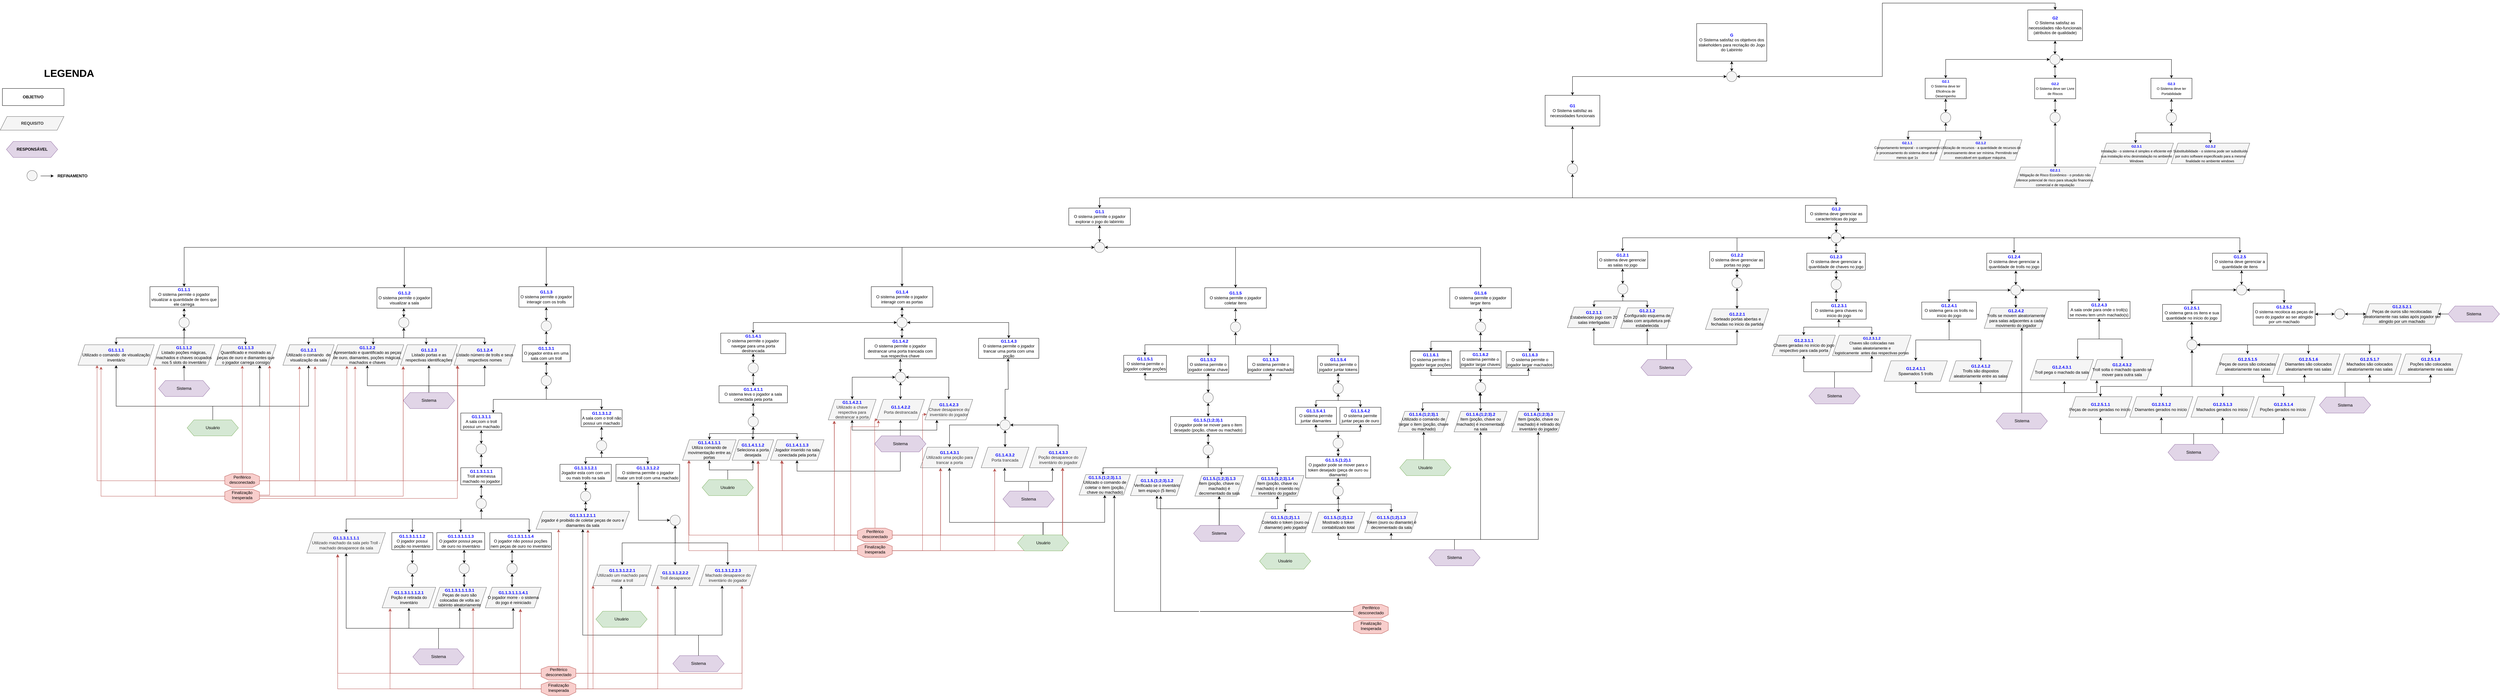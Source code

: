 <mxfile version="16.6.5" type="github">
  <diagram id="CcLu8pJx7sYRD5yKEzLu" name="Page-1">
    <mxGraphModel dx="5506" dy="1325" grid="1" gridSize="10" guides="1" tooltips="1" connect="1" arrows="1" fold="1" page="1" pageScale="1" pageWidth="850" pageHeight="1100" math="0" shadow="0">
      <root>
        <mxCell id="0" />
        <mxCell id="1" parent="0" />
        <mxCell id="hRmUiVgqd-fP8M-4zKgl-9" value="" style="edgeStyle=orthogonalEdgeStyle;rounded=0;orthogonalLoop=1;jettySize=auto;html=1;startArrow=classic;startFill=1;" parent="1" source="hRmUiVgqd-fP8M-4zKgl-2" target="hRmUiVgqd-fP8M-4zKgl-7" edge="1">
          <mxGeometry relative="1" as="geometry" />
        </mxCell>
        <mxCell id="hRmUiVgqd-fP8M-4zKgl-2" value="&lt;font color=&quot;#0000ff&quot;&gt;&lt;b&gt;G&lt;/b&gt;&lt;/font&gt;&lt;br&gt;O Sistema satisfaz os objetivos dos stakeholders para recriação do Jogo do Labirinto" style="rounded=0;whiteSpace=wrap;html=1;" parent="1" vertex="1">
          <mxGeometry x="-97" y="-980" width="205" height="110" as="geometry" />
        </mxCell>
        <mxCell id="SyE-WnLj72KJWZx9Bk1h-50" style="edgeStyle=orthogonalEdgeStyle;rounded=0;orthogonalLoop=1;jettySize=auto;html=1;entryX=0.5;entryY=0;entryDx=0;entryDy=0;exitX=0.5;exitY=1;exitDx=0;exitDy=0;startArrow=classic;startFill=1;" parent="1" source="9Wqa6SIRsuj5Y4Wulnrp-28" target="SyE-WnLj72KJWZx9Bk1h-1" edge="1">
          <mxGeometry relative="1" as="geometry">
            <Array as="points">
              <mxPoint x="-460" y="-470" />
              <mxPoint x="-1842" y="-470" />
            </Array>
          </mxGeometry>
        </mxCell>
        <mxCell id="hRmUiVgqd-fP8M-4zKgl-3" value="&lt;b&gt;&lt;font color=&quot;#0000ff&quot;&gt;G1&lt;/font&gt;&lt;/b&gt;&lt;br&gt;O Sistema satisfaz as necessidades funcionais" style="rounded=0;whiteSpace=wrap;html=1;" parent="1" vertex="1">
          <mxGeometry x="-540" y="-770" width="160" height="90" as="geometry" />
        </mxCell>
        <mxCell id="hRmUiVgqd-fP8M-4zKgl-5" value="&lt;font style=&quot;font-size: 12px&quot;&gt;&lt;b&gt;&lt;font color=&quot;#0000ff&quot; style=&quot;font-size: 12px&quot;&gt;G2&lt;/font&gt;&lt;/b&gt;&lt;br&gt;O Sistema satisfaz as necessidades não-funcionais (atributos de qualidade)&lt;/font&gt;" style="rounded=0;whiteSpace=wrap;html=1;" parent="1" vertex="1">
          <mxGeometry x="871" y="-1020" width="160" height="90" as="geometry" />
        </mxCell>
        <mxCell id="hRmUiVgqd-fP8M-4zKgl-10" style="edgeStyle=orthogonalEdgeStyle;rounded=0;orthogonalLoop=1;jettySize=auto;html=1;entryX=0.5;entryY=0;entryDx=0;entryDy=0;startArrow=classic;startFill=1;" parent="1" source="hRmUiVgqd-fP8M-4zKgl-7" target="hRmUiVgqd-fP8M-4zKgl-3" edge="1">
          <mxGeometry relative="1" as="geometry" />
        </mxCell>
        <mxCell id="hRmUiVgqd-fP8M-4zKgl-11" style="edgeStyle=orthogonalEdgeStyle;rounded=0;orthogonalLoop=1;jettySize=auto;html=1;entryX=0.5;entryY=0;entryDx=0;entryDy=0;startArrow=classic;startFill=1;" parent="1" source="hRmUiVgqd-fP8M-4zKgl-7" target="hRmUiVgqd-fP8M-4zKgl-5" edge="1">
          <mxGeometry relative="1" as="geometry" />
        </mxCell>
        <mxCell id="hRmUiVgqd-fP8M-4zKgl-7" value="" style="ellipse;whiteSpace=wrap;html=1;aspect=fixed;fillColor=#f5f5f5;fontColor=#333333;strokeColor=#666666;" parent="1" vertex="1">
          <mxGeometry x="-9.5" y="-840" width="30" height="30" as="geometry" />
        </mxCell>
        <mxCell id="9Wqa6SIRsuj5Y4Wulnrp-12" style="edgeStyle=orthogonalEdgeStyle;rounded=0;orthogonalLoop=1;jettySize=auto;html=1;entryX=0.5;entryY=0;entryDx=0;entryDy=0;startArrow=classic;startFill=1;" parent="1" source="hRmUiVgqd-fP8M-4zKgl-14" target="9Wqa6SIRsuj5Y4Wulnrp-8" edge="1">
          <mxGeometry relative="1" as="geometry" />
        </mxCell>
        <mxCell id="hRmUiVgqd-fP8M-4zKgl-14" value="&lt;font style=&quot;font-size: 10px&quot;&gt;&lt;b&gt;&lt;font color=&quot;#0000ff&quot; style=&quot;font-size: 10px&quot;&gt;G2.1&lt;/font&gt;&lt;/b&gt;&lt;br&gt;O Sistema deve ter Eficiência de Desempenho&lt;/font&gt;" style="rounded=0;whiteSpace=wrap;html=1;" parent="1" vertex="1">
          <mxGeometry x="571" y="-820" width="120" height="60" as="geometry" />
        </mxCell>
        <mxCell id="9Wqa6SIRsuj5Y4Wulnrp-14" style="edgeStyle=orthogonalEdgeStyle;rounded=0;orthogonalLoop=1;jettySize=auto;html=1;entryX=0.5;entryY=0;entryDx=0;entryDy=0;startArrow=classic;startFill=1;" parent="1" source="hRmUiVgqd-fP8M-4zKgl-15" target="9Wqa6SIRsuj5Y4Wulnrp-10" edge="1">
          <mxGeometry relative="1" as="geometry" />
        </mxCell>
        <mxCell id="hRmUiVgqd-fP8M-4zKgl-15" value="&lt;font style=&quot;font-size: 10px&quot;&gt;&lt;b&gt;&lt;font color=&quot;#0000ff&quot;&gt;G2.3&lt;/font&gt;&lt;/b&gt;&lt;br&gt;O Sistema deve ter Portabilidade&lt;/font&gt;" style="rounded=0;whiteSpace=wrap;html=1;" parent="1" vertex="1">
          <mxGeometry x="1231" y="-820" width="120" height="60" as="geometry" />
        </mxCell>
        <mxCell id="9Wqa6SIRsuj5Y4Wulnrp-13" style="edgeStyle=orthogonalEdgeStyle;rounded=0;orthogonalLoop=1;jettySize=auto;html=1;entryX=0.5;entryY=0;entryDx=0;entryDy=0;startArrow=classic;startFill=1;" parent="1" source="hRmUiVgqd-fP8M-4zKgl-21" target="9Wqa6SIRsuj5Y4Wulnrp-9" edge="1">
          <mxGeometry relative="1" as="geometry" />
        </mxCell>
        <mxCell id="hRmUiVgqd-fP8M-4zKgl-21" value="&lt;b style=&quot;font-size: 10px&quot;&gt;&lt;font color=&quot;#0000ff&quot;&gt;G2.2&lt;/font&gt;&lt;/b&gt;&lt;br style=&quot;font-size: 10px&quot;&gt;&lt;span style=&quot;font-size: 10px&quot;&gt;O Sistema deve ser Livre de Riscos&lt;/span&gt;" style="rounded=0;whiteSpace=wrap;html=1;" parent="1" vertex="1">
          <mxGeometry x="891" y="-820" width="120" height="60" as="geometry" />
        </mxCell>
        <mxCell id="SyE-WnLj72KJWZx9Bk1h-7" style="edgeStyle=orthogonalEdgeStyle;rounded=0;orthogonalLoop=1;jettySize=auto;html=1;entryX=0.5;entryY=0;entryDx=0;entryDy=0;exitX=0;exitY=0.5;exitDx=0;exitDy=0;startArrow=classic;startFill=1;" parent="1" source="9Wqa6SIRsuj5Y4Wulnrp-30" target="SyE-WnLj72KJWZx9Bk1h-2" edge="1">
          <mxGeometry relative="1" as="geometry" />
        </mxCell>
        <mxCell id="SyE-WnLj72KJWZx9Bk1h-71" style="edgeStyle=orthogonalEdgeStyle;rounded=0;orthogonalLoop=1;jettySize=auto;html=1;exitX=1;exitY=0.5;exitDx=0;exitDy=0;startArrow=classic;startFill=1;" parent="1" source="9Wqa6SIRsuj5Y4Wulnrp-30" target="9Wqa6SIRsuj5Y4Wulnrp-142" edge="1">
          <mxGeometry relative="1" as="geometry">
            <mxPoint x="-1390" y="-180" as="targetPoint" />
          </mxGeometry>
        </mxCell>
        <mxCell id="SyE-WnLj72KJWZx9Bk1h-1" value="&lt;font style=&quot;font-size: 12px&quot;&gt;&lt;b&gt;&lt;font color=&quot;#0000ff&quot; style=&quot;font-size: 12px&quot;&gt;G1.1&lt;/font&gt;&lt;/b&gt;&lt;span&gt;&lt;font style=&quot;font-size: 12px&quot;&gt;&lt;br&gt;O sistema permite o jogador explorar o jogo do labirinto&lt;/font&gt;&lt;/span&gt;&lt;/font&gt;" style="rounded=0;whiteSpace=wrap;html=1;" parent="1" vertex="1">
          <mxGeometry x="-1932.5" y="-440" width="180" height="50" as="geometry" />
        </mxCell>
        <mxCell id="SyE-WnLj72KJWZx9Bk1h-2" value="&lt;b&gt;&lt;font color=&quot;#0000ff&quot;&gt;G1.1.4&lt;/font&gt;&lt;/b&gt;&lt;span&gt;&lt;font style=&quot;font-size: 12px&quot;&gt;&lt;br&gt;O sistema permite o jogador interagir com as portas&lt;/font&gt;&lt;/span&gt;" style="rounded=0;whiteSpace=wrap;html=1;" parent="1" vertex="1">
          <mxGeometry x="-2510" y="-210" width="180" height="60" as="geometry" />
        </mxCell>
        <mxCell id="9Wqa6SIRsuj5Y4Wulnrp-47" style="edgeStyle=orthogonalEdgeStyle;rounded=0;orthogonalLoop=1;jettySize=auto;html=1;fontSize=12;startArrow=classic;startFill=1;exitX=0.5;exitY=1;exitDx=0;exitDy=0;" parent="1" source="usXteK6soyxGasQqWn80-107" target="9Wqa6SIRsuj5Y4Wulnrp-46" edge="1">
          <mxGeometry relative="1" as="geometry" />
        </mxCell>
        <mxCell id="SyE-WnLj72KJWZx9Bk1h-4" value="&lt;b&gt;&lt;font color=&quot;#0000ff&quot;&gt;G1.1.4.1&lt;/font&gt;&lt;/b&gt;&lt;span&gt;&lt;br&gt;O sistema permite o jogador navegar para uma porta destrancada&lt;/span&gt;" style="rounded=0;whiteSpace=wrap;html=1;" parent="1" vertex="1">
          <mxGeometry x="-2950" y="-73.94" width="190" height="60" as="geometry" />
        </mxCell>
        <mxCell id="SyE-WnLj72KJWZx9Bk1h-52" style="edgeStyle=orthogonalEdgeStyle;rounded=0;orthogonalLoop=1;jettySize=auto;html=1;entryX=0.5;entryY=0;entryDx=0;entryDy=0;startArrow=classic;startFill=1;" parent="1" source="SyE-WnLj72KJWZx9Bk1h-5" target="SyE-WnLj72KJWZx9Bk1h-51" edge="1">
          <mxGeometry relative="1" as="geometry" />
        </mxCell>
        <mxCell id="SyE-WnLj72KJWZx9Bk1h-5" value="&lt;b&gt;&lt;font color=&quot;#0000ff&quot;&gt;G1.1.4.2&lt;/font&gt;&lt;/b&gt;&lt;span&gt;&lt;font style=&quot;font-size: 12px&quot;&gt;&lt;br&gt;O sistema permite o jogador destrancar uma porta trancada com sua respectiva chave&lt;/font&gt;&lt;/span&gt;" style="rounded=0;whiteSpace=wrap;html=1;" parent="1" vertex="1">
          <mxGeometry x="-2530" y="-58.88" width="210" height="59.88" as="geometry" />
        </mxCell>
        <mxCell id="SyE-WnLj72KJWZx9Bk1h-6" value="&lt;b&gt;&lt;font color=&quot;#0000ff&quot;&gt;G1.1.4.3&lt;/font&gt;&lt;/b&gt;&lt;span&gt;&lt;br&gt;O sistema permite o jogador trancar uma porta com uma poção&lt;/span&gt;" style="rounded=0;whiteSpace=wrap;html=1;" parent="1" vertex="1">
          <mxGeometry x="-2196.25" y="-58.88" width="176.25" height="58.88" as="geometry" />
        </mxCell>
        <mxCell id="SyE-WnLj72KJWZx9Bk1h-53" style="edgeStyle=orthogonalEdgeStyle;rounded=0;orthogonalLoop=1;jettySize=auto;html=1;startArrow=classic;startFill=1;" parent="1" source="SyE-WnLj72KJWZx9Bk1h-51" target="9Wqa6SIRsuj5Y4Wulnrp-33" edge="1">
          <mxGeometry relative="1" as="geometry">
            <mxPoint x="-2492" y="120" as="targetPoint" />
          </mxGeometry>
        </mxCell>
        <mxCell id="SyE-WnLj72KJWZx9Bk1h-55" style="edgeStyle=orthogonalEdgeStyle;rounded=0;orthogonalLoop=1;jettySize=auto;html=1;startArrow=classic;startFill=1;entryX=0.5;entryY=0;entryDx=0;entryDy=0;" parent="1" source="SyE-WnLj72KJWZx9Bk1h-51" target="9Wqa6SIRsuj5Y4Wulnrp-36" edge="1">
          <mxGeometry relative="1" as="geometry">
            <mxPoint x="-2354.481" y="120.0" as="targetPoint" />
          </mxGeometry>
        </mxCell>
        <mxCell id="SyE-WnLj72KJWZx9Bk1h-51" value="" style="ellipse;whiteSpace=wrap;html=1;aspect=fixed;fillColor=#f5f5f5;fontColor=#333333;strokeColor=#666666;" parent="1" vertex="1">
          <mxGeometry x="-2439.5" y="40" width="30" height="30" as="geometry" />
        </mxCell>
        <mxCell id="SyE-WnLj72KJWZx9Bk1h-57" style="edgeStyle=orthogonalEdgeStyle;rounded=0;orthogonalLoop=1;jettySize=auto;html=1;entryX=0.5;entryY=1;entryDx=0;entryDy=0;startArrow=classic;startFill=1;" parent="1" source="SyE-WnLj72KJWZx9Bk1h-56" target="SyE-WnLj72KJWZx9Bk1h-2" edge="1">
          <mxGeometry relative="1" as="geometry" />
        </mxCell>
        <mxCell id="SyE-WnLj72KJWZx9Bk1h-58" style="edgeStyle=orthogonalEdgeStyle;rounded=0;orthogonalLoop=1;jettySize=auto;html=1;startArrow=classic;startFill=1;" parent="1" source="SyE-WnLj72KJWZx9Bk1h-56" target="SyE-WnLj72KJWZx9Bk1h-4" edge="1">
          <mxGeometry relative="1" as="geometry" />
        </mxCell>
        <mxCell id="SyE-WnLj72KJWZx9Bk1h-62" style="edgeStyle=orthogonalEdgeStyle;rounded=0;orthogonalLoop=1;jettySize=auto;html=1;entryX=0.521;entryY=0;entryDx=0;entryDy=0;entryPerimeter=0;startArrow=classic;startFill=1;" parent="1" source="SyE-WnLj72KJWZx9Bk1h-56" target="SyE-WnLj72KJWZx9Bk1h-5" edge="1">
          <mxGeometry relative="1" as="geometry" />
        </mxCell>
        <mxCell id="SyE-WnLj72KJWZx9Bk1h-64" style="edgeStyle=orthogonalEdgeStyle;rounded=0;orthogonalLoop=1;jettySize=auto;html=1;startArrow=classic;startFill=1;" parent="1" source="SyE-WnLj72KJWZx9Bk1h-56" target="SyE-WnLj72KJWZx9Bk1h-6" edge="1">
          <mxGeometry relative="1" as="geometry">
            <mxPoint x="-2130" y="-95" as="targetPoint" />
          </mxGeometry>
        </mxCell>
        <mxCell id="SyE-WnLj72KJWZx9Bk1h-56" value="" style="ellipse;whiteSpace=wrap;html=1;aspect=fixed;fillColor=#f5f5f5;fontColor=#333333;strokeColor=#666666;" parent="1" vertex="1">
          <mxGeometry x="-2435" y="-120" width="30" height="30" as="geometry" />
        </mxCell>
        <mxCell id="9Wqa6SIRsuj5Y4Wulnrp-165" style="edgeStyle=orthogonalEdgeStyle;rounded=0;orthogonalLoop=1;jettySize=auto;html=1;fontSize=12;fontColor=#000000;startArrow=classic;startFill=1;exitX=0.5;exitY=1;exitDx=0;exitDy=0;" parent="1" source="SyE-WnLj72KJWZx9Bk1h-73" target="9Wqa6SIRsuj5Y4Wulnrp-163" edge="1">
          <mxGeometry relative="1" as="geometry">
            <Array as="points">
              <mxPoint x="-1710" y="63" />
              <mxPoint x="-1525" y="63" />
            </Array>
          </mxGeometry>
        </mxCell>
        <mxCell id="SyE-WnLj72KJWZx9Bk1h-73" value="&lt;b&gt;&lt;font color=&quot;#0000ff&quot;&gt;G1.1.5.1&lt;/font&gt;&lt;/b&gt;&lt;span&gt;&lt;br&gt;O sistema permite o jogador coletar poções&lt;/span&gt;" style="rounded=0;whiteSpace=wrap;html=1;" parent="1" vertex="1">
          <mxGeometry x="-1772" y="-9" width="125" height="50" as="geometry" />
        </mxCell>
        <mxCell id="9Wqa6SIRsuj5Y4Wulnrp-149" style="edgeStyle=orthogonalEdgeStyle;rounded=0;orthogonalLoop=1;jettySize=auto;html=1;entryX=0.5;entryY=1;entryDx=0;entryDy=0;fontSize=12;fontColor=#000000;startArrow=classic;startFill=1;exitX=0.5;exitY=0;exitDx=0;exitDy=0;" parent="1" source="SyE-WnLj72KJWZx9Bk1h-74" target="9Wqa6SIRsuj5Y4Wulnrp-146" edge="1">
          <mxGeometry relative="1" as="geometry">
            <Array as="points">
              <mxPoint x="-1525" y="-40" />
              <mxPoint x="-1445" y="-40" />
            </Array>
          </mxGeometry>
        </mxCell>
        <mxCell id="9Wqa6SIRsuj5Y4Wulnrp-153" style="edgeStyle=orthogonalEdgeStyle;rounded=0;orthogonalLoop=1;jettySize=auto;html=1;entryX=0.5;entryY=0;entryDx=0;entryDy=0;fontSize=12;fontColor=#000000;startArrow=classic;startFill=1;" parent="1" source="9Wqa6SIRsuj5Y4Wulnrp-161" target="9Wqa6SIRsuj5Y4Wulnrp-152" edge="1">
          <mxGeometry relative="1" as="geometry" />
        </mxCell>
        <mxCell id="SyE-WnLj72KJWZx9Bk1h-74" value="&lt;b&gt;&lt;font color=&quot;#0000ff&quot;&gt;G1.1.5.2&lt;/font&gt;&lt;/b&gt;&lt;span&gt;&lt;br&gt;O sistema permite o jogador coletar chave&lt;/span&gt;" style="rounded=0;whiteSpace=wrap;html=1;" parent="1" vertex="1">
          <mxGeometry x="-1585" y="-6.88" width="120" height="50" as="geometry" />
        </mxCell>
        <mxCell id="9Wqa6SIRsuj5Y4Wulnrp-158" style="edgeStyle=orthogonalEdgeStyle;rounded=0;orthogonalLoop=1;jettySize=auto;html=1;fontSize=12;fontColor=#000000;startArrow=classic;startFill=1;exitX=0.5;exitY=1;exitDx=0;exitDy=0;entryX=0.5;entryY=0;entryDx=0;entryDy=0;" parent="1" source="SyE-WnLj72KJWZx9Bk1h-77" target="9Wqa6SIRsuj5Y4Wulnrp-163" edge="1">
          <mxGeometry relative="1" as="geometry">
            <mxPoint x="-1525" y="103.12" as="targetPoint" />
            <Array as="points">
              <mxPoint x="-1342" y="63" />
              <mxPoint x="-1525" y="63" />
            </Array>
          </mxGeometry>
        </mxCell>
        <mxCell id="usXteK6soyxGasQqWn80-119" style="edgeStyle=orthogonalEdgeStyle;rounded=0;orthogonalLoop=1;jettySize=auto;html=1;entryX=0.5;entryY=1;entryDx=0;entryDy=0;fontSize=12;startArrow=classic;startFill=1;endArrow=classic;endFill=1;" parent="1" source="SyE-WnLj72KJWZx9Bk1h-77" target="9Wqa6SIRsuj5Y4Wulnrp-146" edge="1">
          <mxGeometry relative="1" as="geometry">
            <Array as="points">
              <mxPoint x="-1342" y="-40" />
              <mxPoint x="-1445" y="-40" />
            </Array>
          </mxGeometry>
        </mxCell>
        <mxCell id="SyE-WnLj72KJWZx9Bk1h-77" value="&lt;b&gt;&lt;font color=&quot;#0000ff&quot;&gt;G1.1.5.3&lt;/font&gt;&lt;/b&gt;&lt;span&gt;&lt;br&gt;O sistema permite o jogador coletar machado&lt;/span&gt;" style="rounded=0;whiteSpace=wrap;html=1;" parent="1" vertex="1">
          <mxGeometry x="-1410" y="-6.88" width="135" height="50" as="geometry" />
        </mxCell>
        <mxCell id="9Wqa6SIRsuj5Y4Wulnrp-151" style="edgeStyle=orthogonalEdgeStyle;rounded=0;orthogonalLoop=1;jettySize=auto;html=1;entryX=0.5;entryY=1;entryDx=0;entryDy=0;fontSize=12;fontColor=#000000;startArrow=classic;startFill=1;" parent="1" source="SyE-WnLj72KJWZx9Bk1h-80" target="9Wqa6SIRsuj5Y4Wulnrp-146" edge="1">
          <mxGeometry relative="1" as="geometry">
            <Array as="points">
              <mxPoint x="-1145" y="-40" />
              <mxPoint x="-1445" y="-40" />
            </Array>
          </mxGeometry>
        </mxCell>
        <mxCell id="9Wqa6SIRsuj5Y4Wulnrp-160" style="edgeStyle=orthogonalEdgeStyle;rounded=0;orthogonalLoop=1;jettySize=auto;html=1;entryX=0.5;entryY=0;entryDx=0;entryDy=0;fontSize=12;fontColor=#000000;startArrow=classic;startFill=1;" parent="1" source="SyE-WnLj72KJWZx9Bk1h-80" target="9Wqa6SIRsuj5Y4Wulnrp-159" edge="1">
          <mxGeometry relative="1" as="geometry" />
        </mxCell>
        <mxCell id="SyE-WnLj72KJWZx9Bk1h-80" value="&lt;b&gt;&lt;font color=&quot;#0000ff&quot;&gt;G1.1.5.4&lt;/font&gt;&lt;/b&gt;&lt;span&gt;&lt;br&gt;O sistema permite o jogador juntar tokens&lt;/span&gt;" style="rounded=0;whiteSpace=wrap;html=1;" parent="1" vertex="1">
          <mxGeometry x="-1205" y="-6.88" width="120" height="50" as="geometry" />
        </mxCell>
        <mxCell id="9Wqa6SIRsuj5Y4Wulnrp-170" style="edgeStyle=orthogonalEdgeStyle;rounded=0;orthogonalLoop=1;jettySize=auto;html=1;fontSize=12;fontColor=#000000;startArrow=classic;startFill=1;" parent="1" source="SyE-WnLj72KJWZx9Bk1h-81" target="9Wqa6SIRsuj5Y4Wulnrp-169" edge="1">
          <mxGeometry relative="1" as="geometry" />
        </mxCell>
        <mxCell id="SyE-WnLj72KJWZx9Bk1h-81" value="&lt;b&gt;&lt;font color=&quot;#0000ff&quot;&gt;G1.1.5.4.1&lt;/font&gt;&lt;/b&gt;&lt;span&gt;&lt;br&gt;O sistema permite juntar diamantes&lt;/span&gt;" style="rounded=0;whiteSpace=wrap;html=1;" parent="1" vertex="1">
          <mxGeometry x="-1270" y="143.06" width="120" height="50" as="geometry" />
        </mxCell>
        <mxCell id="9Wqa6SIRsuj5Y4Wulnrp-168" style="edgeStyle=orthogonalEdgeStyle;rounded=0;orthogonalLoop=1;jettySize=auto;html=1;entryX=0.5;entryY=1;entryDx=0;entryDy=0;fontSize=12;fontColor=#000000;startArrow=classic;startFill=1;" parent="1" source="SyE-WnLj72KJWZx9Bk1h-82" target="9Wqa6SIRsuj5Y4Wulnrp-159" edge="1">
          <mxGeometry relative="1" as="geometry" />
        </mxCell>
        <mxCell id="9Wqa6SIRsuj5Y4Wulnrp-171" style="edgeStyle=orthogonalEdgeStyle;rounded=0;orthogonalLoop=1;jettySize=auto;html=1;entryX=0.5;entryY=0;entryDx=0;entryDy=0;fontSize=12;fontColor=#000000;startArrow=classic;startFill=1;" parent="1" source="SyE-WnLj72KJWZx9Bk1h-82" target="9Wqa6SIRsuj5Y4Wulnrp-169" edge="1">
          <mxGeometry relative="1" as="geometry" />
        </mxCell>
        <mxCell id="SyE-WnLj72KJWZx9Bk1h-82" value="&lt;b&gt;&lt;font color=&quot;#0000ff&quot;&gt;G1.1.5.4.2&lt;/font&gt;&lt;/b&gt;&lt;span&gt;&lt;br&gt;O sistema permite juntar peças de ouro&lt;/span&gt;" style="rounded=0;whiteSpace=wrap;html=1;" parent="1" vertex="1">
          <mxGeometry x="-1140" y="143.06" width="120" height="50" as="geometry" />
        </mxCell>
        <mxCell id="SyE-WnLj72KJWZx9Bk1h-83" value="&lt;b&gt;&lt;font color=&quot;#0000ff&quot;&gt;G1.1.5.(1;2).1&lt;/font&gt;&lt;/b&gt;&lt;br&gt;O jogador pode se mover para o token desejado (peça de ouro ou diamante)" style="rounded=0;whiteSpace=wrap;html=1;" parent="1" vertex="1">
          <mxGeometry x="-1240" y="287" width="190" height="63.12" as="geometry" />
        </mxCell>
        <mxCell id="mdIFGXUubkvyYsVZqN8Q-4" style="edgeStyle=orthogonalEdgeStyle;rounded=0;orthogonalLoop=1;jettySize=auto;html=1;entryX=0.5;entryY=0;entryDx=0;entryDy=0;startArrow=classic;startFill=1;" parent="1" source="SyE-WnLj72KJWZx9Bk1h-129" target="mdIFGXUubkvyYsVZqN8Q-3" edge="1">
          <mxGeometry relative="1" as="geometry" />
        </mxCell>
        <mxCell id="SyE-WnLj72KJWZx9Bk1h-129" value="&lt;b&gt;&lt;font color=&quot;#0000ff&quot;&gt;G1.2.1&lt;/font&gt;&lt;/b&gt;&lt;span&gt;&lt;br&gt;O sistema deve gerenciar as salas no jogo&lt;/span&gt;" style="rounded=0;whiteSpace=wrap;html=1;" parent="1" vertex="1">
          <mxGeometry x="-387" y="-313.06" width="147" height="50" as="geometry" />
        </mxCell>
        <mxCell id="9Wqa6SIRsuj5Y4Wulnrp-4" style="edgeStyle=orthogonalEdgeStyle;rounded=0;orthogonalLoop=1;jettySize=auto;html=1;startArrow=classic;startFill=1;" parent="1" source="9Wqa6SIRsuj5Y4Wulnrp-2" target="hRmUiVgqd-fP8M-4zKgl-5" edge="1">
          <mxGeometry relative="1" as="geometry" />
        </mxCell>
        <mxCell id="9Wqa6SIRsuj5Y4Wulnrp-5" style="edgeStyle=orthogonalEdgeStyle;rounded=0;orthogonalLoop=1;jettySize=auto;html=1;entryX=0.5;entryY=0;entryDx=0;entryDy=0;startArrow=classic;startFill=1;" parent="1" source="9Wqa6SIRsuj5Y4Wulnrp-2" target="hRmUiVgqd-fP8M-4zKgl-21" edge="1">
          <mxGeometry relative="1" as="geometry" />
        </mxCell>
        <mxCell id="9Wqa6SIRsuj5Y4Wulnrp-6" style="edgeStyle=orthogonalEdgeStyle;rounded=0;orthogonalLoop=1;jettySize=auto;html=1;entryX=0.5;entryY=0;entryDx=0;entryDy=0;startArrow=classic;startFill=1;" parent="1" source="9Wqa6SIRsuj5Y4Wulnrp-2" target="hRmUiVgqd-fP8M-4zKgl-14" edge="1">
          <mxGeometry relative="1" as="geometry" />
        </mxCell>
        <mxCell id="9Wqa6SIRsuj5Y4Wulnrp-7" style="edgeStyle=orthogonalEdgeStyle;rounded=0;orthogonalLoop=1;jettySize=auto;html=1;entryX=0.5;entryY=0;entryDx=0;entryDy=0;startArrow=classic;startFill=1;" parent="1" source="9Wqa6SIRsuj5Y4Wulnrp-2" target="hRmUiVgqd-fP8M-4zKgl-15" edge="1">
          <mxGeometry relative="1" as="geometry" />
        </mxCell>
        <mxCell id="9Wqa6SIRsuj5Y4Wulnrp-2" value="" style="ellipse;whiteSpace=wrap;html=1;aspect=fixed;fillColor=#f5f5f5;fontColor=#333333;strokeColor=#666666;" parent="1" vertex="1">
          <mxGeometry x="935.5" y="-890" width="30" height="30" as="geometry" />
        </mxCell>
        <mxCell id="9Wqa6SIRsuj5Y4Wulnrp-16" style="edgeStyle=orthogonalEdgeStyle;rounded=0;orthogonalLoop=1;jettySize=auto;html=1;entryX=0.5;entryY=0;entryDx=0;entryDy=0;startArrow=classic;startFill=1;exitX=0.5;exitY=1;exitDx=0;exitDy=0;" parent="1" source="9Wqa6SIRsuj5Y4Wulnrp-8" edge="1">
          <mxGeometry relative="1" as="geometry">
            <mxPoint x="521" y="-640.0" as="targetPoint" />
          </mxGeometry>
        </mxCell>
        <mxCell id="9Wqa6SIRsuj5Y4Wulnrp-8" value="" style="ellipse;whiteSpace=wrap;html=1;aspect=fixed;fillColor=#f5f5f5;fontColor=#333333;strokeColor=#666666;" parent="1" vertex="1">
          <mxGeometry x="616" y="-720" width="30" height="30" as="geometry" />
        </mxCell>
        <mxCell id="9Wqa6SIRsuj5Y4Wulnrp-9" value="" style="ellipse;whiteSpace=wrap;html=1;aspect=fixed;fillColor=#f5f5f5;fontColor=#333333;strokeColor=#666666;" parent="1" vertex="1">
          <mxGeometry x="936" y="-720" width="30" height="30" as="geometry" />
        </mxCell>
        <mxCell id="9Wqa6SIRsuj5Y4Wulnrp-10" value="" style="ellipse;whiteSpace=wrap;html=1;aspect=fixed;fillColor=#f5f5f5;fontColor=#333333;strokeColor=#666666;" parent="1" vertex="1">
          <mxGeometry x="1276" y="-720" width="30" height="30" as="geometry" />
        </mxCell>
        <mxCell id="9Wqa6SIRsuj5Y4Wulnrp-22" style="edgeStyle=orthogonalEdgeStyle;rounded=0;orthogonalLoop=1;jettySize=auto;html=1;entryX=0.5;entryY=0;entryDx=0;entryDy=0;startArrow=classic;startFill=1;" parent="1" edge="1">
          <mxGeometry relative="1" as="geometry">
            <mxPoint x="951" y="-690" as="sourcePoint" />
            <mxPoint x="951" y="-560" as="targetPoint" />
          </mxGeometry>
        </mxCell>
        <mxCell id="9Wqa6SIRsuj5Y4Wulnrp-24" style="edgeStyle=orthogonalEdgeStyle;rounded=0;orthogonalLoop=1;jettySize=auto;html=1;entryX=0.5;entryY=0;entryDx=0;entryDy=0;startArrow=classic;startFill=1;exitX=0.5;exitY=1;exitDx=0;exitDy=0;" parent="1" source="9Wqa6SIRsuj5Y4Wulnrp-10" edge="1">
          <mxGeometry relative="1" as="geometry">
            <mxPoint x="1296" y="-680" as="sourcePoint" />
            <mxPoint x="1186" y="-630.0" as="targetPoint" />
          </mxGeometry>
        </mxCell>
        <mxCell id="9Wqa6SIRsuj5Y4Wulnrp-25" style="edgeStyle=orthogonalEdgeStyle;rounded=0;orthogonalLoop=1;jettySize=auto;html=1;entryX=0.5;entryY=0;entryDx=0;entryDy=0;fontSize=10;startArrow=classic;startFill=1;exitX=0.5;exitY=1;exitDx=0;exitDy=0;" parent="1" source="9Wqa6SIRsuj5Y4Wulnrp-10" target="usXteK6soyxGasQqWn80-58" edge="1">
          <mxGeometry relative="1" as="geometry">
            <mxPoint x="1296" y="-680" as="sourcePoint" />
            <mxPoint x="1406" y="-630.0" as="targetPoint" />
          </mxGeometry>
        </mxCell>
        <mxCell id="usXteK6soyxGasQqWn80-52" style="edgeStyle=orthogonalEdgeStyle;rounded=0;orthogonalLoop=1;jettySize=auto;html=1;startArrow=classic;startFill=1;" parent="1" source="9Wqa6SIRsuj5Y4Wulnrp-28" target="9Wqa6SIRsuj5Y4Wulnrp-180" edge="1">
          <mxGeometry relative="1" as="geometry">
            <Array as="points">
              <mxPoint x="-460" y="-470" />
              <mxPoint x="311" y="-470" />
            </Array>
          </mxGeometry>
        </mxCell>
        <mxCell id="9Wqa6SIRsuj5Y4Wulnrp-28" value="" style="ellipse;whiteSpace=wrap;html=1;aspect=fixed;fillColor=#f5f5f5;fontColor=#333333;strokeColor=#666666;" parent="1" vertex="1">
          <mxGeometry x="-475" y="-570" width="30" height="30" as="geometry" />
        </mxCell>
        <mxCell id="9Wqa6SIRsuj5Y4Wulnrp-29" value="" style="edgeStyle=orthogonalEdgeStyle;rounded=0;orthogonalLoop=1;jettySize=auto;html=1;entryX=0.5;entryY=0;entryDx=0;entryDy=0;exitX=0.5;exitY=1;exitDx=0;exitDy=0;startArrow=classic;startFill=1;endArrow=classic;endFill=1;" parent="1" source="hRmUiVgqd-fP8M-4zKgl-3" target="9Wqa6SIRsuj5Y4Wulnrp-28" edge="1">
          <mxGeometry relative="1" as="geometry">
            <mxPoint x="-460" y="-680" as="sourcePoint" />
            <mxPoint x="-1842.5" y="-430" as="targetPoint" />
          </mxGeometry>
        </mxCell>
        <mxCell id="9Wqa6SIRsuj5Y4Wulnrp-31" style="edgeStyle=orthogonalEdgeStyle;rounded=0;orthogonalLoop=1;jettySize=auto;html=1;fontSize=10;startArrow=classic;startFill=1;" parent="1" source="9Wqa6SIRsuj5Y4Wulnrp-30" target="SyE-WnLj72KJWZx9Bk1h-1" edge="1">
          <mxGeometry relative="1" as="geometry" />
        </mxCell>
        <mxCell id="mdIFGXUubkvyYsVZqN8Q-35" style="edgeStyle=orthogonalEdgeStyle;rounded=0;orthogonalLoop=1;jettySize=auto;html=1;startArrow=classic;startFill=1;" parent="1" source="9Wqa6SIRsuj5Y4Wulnrp-30" target="mdIFGXUubkvyYsVZqN8Q-22" edge="1">
          <mxGeometry relative="1" as="geometry" />
        </mxCell>
        <mxCell id="9Wqa6SIRsuj5Y4Wulnrp-30" value="" style="ellipse;whiteSpace=wrap;html=1;aspect=fixed;fillColor=#f5f5f5;fontColor=#333333;strokeColor=#666666;" parent="1" vertex="1">
          <mxGeometry x="-1857.5" y="-340" width="30" height="30" as="geometry" />
        </mxCell>
        <mxCell id="9Wqa6SIRsuj5Y4Wulnrp-33" value="&lt;b style=&quot;color: rgb(0 , 0 , 0)&quot;&gt;&lt;font color=&quot;#0000ff&quot;&gt;G1.1.4.2.1&lt;/font&gt;&lt;/b&gt;&lt;span&gt;&lt;br&gt;Utilizado a chave respectiva para destrancar a porta&lt;/span&gt;" style="shape=parallelogram;perimeter=parallelogramPerimeter;whiteSpace=wrap;html=1;fixedSize=1;fontSize=12;fillColor=#f5f5f5;fontColor=#333333;strokeColor=#666666;" parent="1" vertex="1">
          <mxGeometry x="-2635.75" y="120" width="140" height="60" as="geometry" />
        </mxCell>
        <mxCell id="9Wqa6SIRsuj5Y4Wulnrp-37" style="edgeStyle=orthogonalEdgeStyle;rounded=0;orthogonalLoop=1;jettySize=auto;html=1;entryX=0.5;entryY=1;entryDx=0;entryDy=0;fontSize=12;startArrow=classic;startFill=1;" parent="1" source="9Wqa6SIRsuj5Y4Wulnrp-35" target="SyE-WnLj72KJWZx9Bk1h-51" edge="1">
          <mxGeometry relative="1" as="geometry" />
        </mxCell>
        <mxCell id="9Wqa6SIRsuj5Y4Wulnrp-35" value="&lt;b style=&quot;color: rgb(0 , 0 , 0)&quot;&gt;&lt;font color=&quot;#0000ff&quot;&gt;G1.1.4.2.2&lt;/font&gt;&lt;/b&gt;&lt;span&gt;&lt;br&gt;Porta destrancada&lt;/span&gt;" style="shape=parallelogram;perimeter=parallelogramPerimeter;whiteSpace=wrap;html=1;fixedSize=1;fontSize=12;fillColor=#f5f5f5;fontColor=#333333;strokeColor=#666666;" parent="1" vertex="1">
          <mxGeometry x="-2494.5" y="120" width="140" height="60" as="geometry" />
        </mxCell>
        <mxCell id="GP7L5DG8jeXXJY4bNxmJ-58" style="edgeStyle=orthogonalEdgeStyle;rounded=0;orthogonalLoop=1;jettySize=auto;html=1;exitX=0.25;exitY=1;exitDx=0;exitDy=0;entryX=0.5;entryY=0;entryDx=0;entryDy=0;startArrow=classic;startFill=1;endArrow=none;endFill=0;" parent="1" source="9Wqa6SIRsuj5Y4Wulnrp-36" target="GP7L5DG8jeXXJY4bNxmJ-57" edge="1">
          <mxGeometry relative="1" as="geometry">
            <mxPoint x="-2412.5" y="280.0" as="targetPoint" />
            <Array as="points">
              <mxPoint x="-2318" y="210" />
              <mxPoint x="-2425" y="210" />
            </Array>
          </mxGeometry>
        </mxCell>
        <mxCell id="9Wqa6SIRsuj5Y4Wulnrp-36" value="&lt;b style=&quot;color: rgb(0 , 0 , 0)&quot;&gt;&lt;font color=&quot;#0000ff&quot;&gt;G1.1.4.2.3&lt;/font&gt;&lt;/b&gt;&lt;br&gt;Chave desaparece do inventário do jogador" style="shape=parallelogram;perimeter=parallelogramPerimeter;whiteSpace=wrap;html=1;fixedSize=1;fontSize=12;fillColor=#f5f5f5;fontColor=#333333;strokeColor=#666666;" parent="1" vertex="1">
          <mxGeometry x="-2353.25" y="120" width="140" height="60" as="geometry" />
        </mxCell>
        <mxCell id="9Wqa6SIRsuj5Y4Wulnrp-38" style="edgeStyle=orthogonalEdgeStyle;rounded=0;orthogonalLoop=1;jettySize=auto;html=1;entryX=0.5;entryY=0;entryDx=0;entryDy=0;startArrow=classic;startFill=1;" parent="1" target="9Wqa6SIRsuj5Y4Wulnrp-41" edge="1">
          <mxGeometry relative="1" as="geometry">
            <mxPoint x="-2110" as="sourcePoint" />
          </mxGeometry>
        </mxCell>
        <mxCell id="9Wqa6SIRsuj5Y4Wulnrp-39" style="edgeStyle=orthogonalEdgeStyle;rounded=0;orthogonalLoop=1;jettySize=auto;html=1;startArrow=classic;startFill=1;" parent="1" source="9Wqa6SIRsuj5Y4Wulnrp-41" target="9Wqa6SIRsuj5Y4Wulnrp-42" edge="1">
          <mxGeometry relative="1" as="geometry">
            <mxPoint x="-2186.25" y="259.94" as="targetPoint" />
          </mxGeometry>
        </mxCell>
        <mxCell id="9Wqa6SIRsuj5Y4Wulnrp-40" style="edgeStyle=orthogonalEdgeStyle;rounded=0;orthogonalLoop=1;jettySize=auto;html=1;startArrow=classic;startFill=1;entryX=0.5;entryY=0;entryDx=0;entryDy=0;" parent="1" source="9Wqa6SIRsuj5Y4Wulnrp-41" target="9Wqa6SIRsuj5Y4Wulnrp-45" edge="1">
          <mxGeometry relative="1" as="geometry">
            <mxPoint x="-2048.731" y="259.94" as="targetPoint" />
          </mxGeometry>
        </mxCell>
        <mxCell id="9Wqa6SIRsuj5Y4Wulnrp-41" value="" style="ellipse;whiteSpace=wrap;html=1;aspect=fixed;fillColor=#f5f5f5;fontColor=#333333;strokeColor=#666666;" parent="1" vertex="1">
          <mxGeometry x="-2133.75" y="179.94" width="30" height="30" as="geometry" />
        </mxCell>
        <mxCell id="GP7L5DG8jeXXJY4bNxmJ-65" style="edgeStyle=orthogonalEdgeStyle;rounded=0;orthogonalLoop=1;jettySize=auto;html=1;exitX=0.5;exitY=1;exitDx=0;exitDy=0;endArrow=none;endFill=0;startArrow=classic;startFill=1;" parent="1" source="9Wqa6SIRsuj5Y4Wulnrp-42" target="GP7L5DG8jeXXJY4bNxmJ-74" edge="1">
          <mxGeometry relative="1" as="geometry">
            <mxPoint x="-2229.85" y="434.116" as="targetPoint" />
            <Array as="points">
              <mxPoint x="-2281" y="480" />
              <mxPoint x="-2008" y="480" />
            </Array>
          </mxGeometry>
        </mxCell>
        <mxCell id="9Wqa6SIRsuj5Y4Wulnrp-42" value="&lt;b style=&quot;color: rgb(0 , 0 , 0)&quot;&gt;&lt;font color=&quot;#0000ff&quot;&gt;G1.1.4.3.1&lt;/font&gt;&lt;/b&gt;&lt;span&gt;&lt;br&gt;Utilizado uma poção para trancar a porta&lt;/span&gt;" style="shape=parallelogram;perimeter=parallelogramPerimeter;whiteSpace=wrap;html=1;fixedSize=1;fontSize=12;fillColor=#f5f5f5;fontColor=#333333;strokeColor=#666666;" parent="1" vertex="1">
          <mxGeometry x="-2366.25" y="259.94" width="170" height="60" as="geometry" />
        </mxCell>
        <mxCell id="9Wqa6SIRsuj5Y4Wulnrp-43" style="edgeStyle=orthogonalEdgeStyle;rounded=0;orthogonalLoop=1;jettySize=auto;html=1;entryX=0.5;entryY=1;entryDx=0;entryDy=0;fontSize=12;startArrow=classic;startFill=1;" parent="1" source="9Wqa6SIRsuj5Y4Wulnrp-44" target="9Wqa6SIRsuj5Y4Wulnrp-41" edge="1">
          <mxGeometry relative="1" as="geometry" />
        </mxCell>
        <mxCell id="GP7L5DG8jeXXJY4bNxmJ-69" style="edgeStyle=orthogonalEdgeStyle;rounded=0;orthogonalLoop=1;jettySize=auto;html=1;entryX=0.5;entryY=0;entryDx=0;entryDy=0;endArrow=none;endFill=0;startArrow=classic;startFill=1;" parent="1" target="GP7L5DG8jeXXJY4bNxmJ-68" edge="1">
          <mxGeometry relative="1" as="geometry">
            <mxPoint x="-2120" y="320" as="sourcePoint" />
            <mxPoint x="-2065.0" y="384.94" as="targetPoint" />
            <Array as="points">
              <mxPoint x="-2120" y="360" />
              <mxPoint x="-2050" y="360" />
            </Array>
          </mxGeometry>
        </mxCell>
        <mxCell id="9Wqa6SIRsuj5Y4Wulnrp-44" value="&lt;b style=&quot;color: rgb(0 , 0 , 0)&quot;&gt;&lt;font color=&quot;#0000ff&quot;&gt;G1.1.4.3.2&lt;/font&gt;&lt;/b&gt;&lt;span&gt;&lt;br&gt;Porta trancada&lt;/span&gt;" style="shape=parallelogram;perimeter=parallelogramPerimeter;whiteSpace=wrap;html=1;fixedSize=1;fontSize=12;fillColor=#f5f5f5;fontColor=#333333;strokeColor=#666666;" parent="1" vertex="1">
          <mxGeometry x="-2188.75" y="259.94" width="140" height="60" as="geometry" />
        </mxCell>
        <mxCell id="GP7L5DG8jeXXJY4bNxmJ-70" style="edgeStyle=orthogonalEdgeStyle;rounded=0;orthogonalLoop=1;jettySize=auto;html=1;entryX=0.5;entryY=0;entryDx=0;entryDy=0;exitX=0.401;exitY=1.001;exitDx=0;exitDy=0;exitPerimeter=0;endArrow=none;endFill=0;startArrow=classic;startFill=1;" parent="1" source="9Wqa6SIRsuj5Y4Wulnrp-45" target="GP7L5DG8jeXXJY4bNxmJ-68" edge="1">
          <mxGeometry relative="1" as="geometry">
            <mxPoint x="-1980" y="330" as="sourcePoint" />
            <mxPoint x="-2035.0" y="384.94" as="targetPoint" />
            <Array as="points">
              <mxPoint x="-1980" y="360" />
              <mxPoint x="-2050" y="360" />
            </Array>
          </mxGeometry>
        </mxCell>
        <mxCell id="9Wqa6SIRsuj5Y4Wulnrp-45" value="&lt;b style=&quot;color: rgb(0 , 0 , 0)&quot;&gt;&lt;font color=&quot;#0000ff&quot;&gt;G1.1.4.3.3&lt;/font&gt;&lt;/b&gt;&lt;br&gt;Poção desaparece do inventário do jogador" style="shape=parallelogram;perimeter=parallelogramPerimeter;whiteSpace=wrap;html=1;fixedSize=1;fontSize=12;fillColor=#f5f5f5;fontColor=#333333;strokeColor=#666666;" parent="1" vertex="1">
          <mxGeometry x="-2047.5" y="259.94" width="167.5" height="60" as="geometry" />
        </mxCell>
        <mxCell id="9Wqa6SIRsuj5Y4Wulnrp-46" value="&lt;b&gt;&lt;font color=&quot;#0000ff&quot;&gt;G1.1.4.1.1&lt;br&gt;&lt;/font&gt;&lt;/b&gt;&lt;span&gt;O sistema leva o jogador a sala conectada pela porta&lt;/span&gt;" style="rounded=0;whiteSpace=wrap;html=1;" parent="1" vertex="1">
          <mxGeometry x="-2955" y="80.06" width="200" height="50" as="geometry" />
        </mxCell>
        <mxCell id="9Wqa6SIRsuj5Y4Wulnrp-48" value="&lt;b style=&quot;color: rgb(0 , 0 , 0)&quot;&gt;&lt;font color=&quot;#0000ff&quot;&gt;G1.1.4.1.1.1&lt;/font&gt;&lt;/b&gt;&lt;span style=&quot;color: rgb(0 , 0 , 0)&quot;&gt;&lt;br&gt;Utiliza comando de movimentação entre as portas&lt;/span&gt;" style="shape=parallelogram;perimeter=parallelogramPerimeter;whiteSpace=wrap;html=1;fixedSize=1;fontSize=12;fillColor=#f5f5f5;fontColor=#333333;strokeColor=#666666;" parent="1" vertex="1">
          <mxGeometry x="-3061.88" y="238.12" width="156.88" height="60" as="geometry" />
        </mxCell>
        <mxCell id="9Wqa6SIRsuj5Y4Wulnrp-49" value="&lt;b style=&quot;color: rgb(0 , 0 , 0)&quot;&gt;&lt;font color=&quot;#0000ff&quot;&gt;G1.1.4.1.1.2&lt;/font&gt;&lt;/b&gt;&lt;span style=&quot;color: rgb(0 , 0 , 0)&quot;&gt;&lt;br&gt;Seleciona a porta desejada&lt;/span&gt;" style="shape=parallelogram;perimeter=parallelogramPerimeter;whiteSpace=wrap;html=1;fixedSize=1;fontSize=12;fillColor=#f5f5f5;fontColor=#333333;strokeColor=#666666;" parent="1" vertex="1">
          <mxGeometry x="-2916.87" y="238.12" width="121.87" height="60" as="geometry" />
        </mxCell>
        <mxCell id="9Wqa6SIRsuj5Y4Wulnrp-52" value="&lt;b style=&quot;color: rgb(0 , 0 , 0)&quot;&gt;&lt;font color=&quot;#0000ff&quot;&gt;G1.1.4.1.1.3&lt;/font&gt;&lt;/b&gt;&lt;span style=&quot;color: rgb(0 , 0 , 0)&quot;&gt;&lt;br&gt;Jogador inserido na sala conectada pela porta&lt;/span&gt;" style="shape=parallelogram;perimeter=parallelogramPerimeter;whiteSpace=wrap;html=1;fixedSize=1;fontSize=12;fillColor=#f5f5f5;fontColor=#333333;strokeColor=#666666;" parent="1" vertex="1">
          <mxGeometry x="-2805" y="238.12" width="156.88" height="60" as="geometry" />
        </mxCell>
        <mxCell id="9Wqa6SIRsuj5Y4Wulnrp-54" value="" style="edgeStyle=orthogonalEdgeStyle;rounded=0;orthogonalLoop=1;jettySize=auto;html=1;fontSize=12;startArrow=classic;startFill=1;" parent="1" source="9Wqa6SIRsuj5Y4Wulnrp-53" target="9Wqa6SIRsuj5Y4Wulnrp-46" edge="1">
          <mxGeometry relative="1" as="geometry" />
        </mxCell>
        <mxCell id="9Wqa6SIRsuj5Y4Wulnrp-55" style="edgeStyle=orthogonalEdgeStyle;rounded=0;orthogonalLoop=1;jettySize=auto;html=1;fontSize=12;startArrow=classic;startFill=1;entryX=0.5;entryY=0;entryDx=0;entryDy=0;" parent="1" source="9Wqa6SIRsuj5Y4Wulnrp-53" target="9Wqa6SIRsuj5Y4Wulnrp-48" edge="1">
          <mxGeometry relative="1" as="geometry">
            <mxPoint x="-2990" y="240" as="targetPoint" />
            <Array as="points">
              <mxPoint x="-2855" y="220" />
              <mxPoint x="-2983" y="220" />
              <mxPoint x="-2983" y="238" />
            </Array>
          </mxGeometry>
        </mxCell>
        <mxCell id="9Wqa6SIRsuj5Y4Wulnrp-53" value="" style="ellipse;whiteSpace=wrap;html=1;aspect=fixed;fillColor=#f5f5f5;fontColor=#333333;strokeColor=#666666;" parent="1" vertex="1">
          <mxGeometry x="-2870" y="169.94" width="30" height="30" as="geometry" />
        </mxCell>
        <mxCell id="9Wqa6SIRsuj5Y4Wulnrp-111" style="edgeStyle=orthogonalEdgeStyle;rounded=0;orthogonalLoop=1;jettySize=auto;html=1;fontSize=12;startArrow=classic;startFill=1;entryX=0;entryY=0.5;entryDx=0;entryDy=0;" parent="1" source="9Wqa6SIRsuj5Y4Wulnrp-56" target="9Wqa6SIRsuj5Y4Wulnrp-30" edge="1">
          <mxGeometry relative="1" as="geometry">
            <mxPoint x="-1938.333" y="-250" as="targetPoint" />
            <Array as="points">
              <mxPoint x="-3460" y="-325" />
            </Array>
          </mxGeometry>
        </mxCell>
        <mxCell id="9Wqa6SIRsuj5Y4Wulnrp-56" value="&lt;b&gt;&lt;font color=&quot;#0000ff&quot;&gt;G1.1.3&lt;/font&gt;&lt;/b&gt;&lt;span&gt;&lt;font style=&quot;font-size: 12px&quot;&gt;&lt;br&gt;O sistema permite o jogador interagir com os trolls&lt;/font&gt;&lt;/span&gt;" style="rounded=0;whiteSpace=wrap;html=1;" parent="1" vertex="1">
          <mxGeometry x="-3540" y="-210" width="160" height="60" as="geometry" />
        </mxCell>
        <mxCell id="9Wqa6SIRsuj5Y4Wulnrp-60" value="&lt;b&gt;&lt;font color=&quot;#0000ff&quot;&gt;G1.1.3.1&lt;/font&gt;&lt;/b&gt;&lt;span&gt;&lt;br&gt;O jogador entra em uma sala com um troll&lt;br&gt;&lt;/span&gt;" style="rounded=0;whiteSpace=wrap;html=1;" parent="1" vertex="1">
          <mxGeometry x="-3530" y="-40" width="140" height="50" as="geometry" />
        </mxCell>
        <mxCell id="9Wqa6SIRsuj5Y4Wulnrp-61" value="&lt;b&gt;&lt;font color=&quot;#0000ff&quot;&gt;G1.1.3.1.1&lt;/font&gt;&lt;/b&gt;&lt;span&gt;&lt;br&gt;A sala com o troll possui um machado&lt;/span&gt;" style="rounded=0;whiteSpace=wrap;html=1;" parent="1" vertex="1">
          <mxGeometry x="-3710" y="159.94" width="120" height="50" as="geometry" />
        </mxCell>
        <mxCell id="9Wqa6SIRsuj5Y4Wulnrp-62" value="&lt;b&gt;&lt;font color=&quot;#0000ff&quot;&gt;G1.1.3.1.1.1&lt;/font&gt;&lt;/b&gt;&lt;span&gt;&lt;br&gt;Troll arremessa machado no jogador&lt;/span&gt;" style="rounded=0;whiteSpace=wrap;html=1;" parent="1" vertex="1">
          <mxGeometry x="-3710" y="319.94" width="120" height="50" as="geometry" />
        </mxCell>
        <mxCell id="usXteK6soyxGasQqWn80-106" style="edgeStyle=orthogonalEdgeStyle;rounded=0;orthogonalLoop=1;jettySize=auto;html=1;entryX=0.5;entryY=1;entryDx=0;entryDy=0;fontSize=12;startArrow=classic;startFill=1;endArrow=classic;endFill=1;" parent="1" source="9Wqa6SIRsuj5Y4Wulnrp-64" target="9Wqa6SIRsuj5Y4Wulnrp-89" edge="1">
          <mxGeometry relative="1" as="geometry">
            <Array as="points">
              <mxPoint x="-3852" y="470" />
              <mxPoint x="-3650" y="470" />
            </Array>
          </mxGeometry>
        </mxCell>
        <mxCell id="9Wqa6SIRsuj5Y4Wulnrp-64" value="&lt;b&gt;&lt;font color=&quot;#0000ff&quot;&gt;G1.1.3.1.1.1.2&lt;/font&gt;&lt;/b&gt;&lt;span&gt;&lt;br&gt;O jogador possui poção no inventário&lt;/span&gt;" style="rounded=0;whiteSpace=wrap;html=1;" parent="1" vertex="1">
          <mxGeometry x="-3911.56" y="510" width="120" height="50" as="geometry" />
        </mxCell>
        <mxCell id="usXteK6soyxGasQqWn80-105" style="edgeStyle=orthogonalEdgeStyle;rounded=0;orthogonalLoop=1;jettySize=auto;html=1;fontSize=12;startArrow=classic;startFill=1;endArrow=classic;endFill=1;" parent="1" source="9Wqa6SIRsuj5Y4Wulnrp-65" edge="1">
          <mxGeometry relative="1" as="geometry">
            <mxPoint x="-3650" y="440" as="targetPoint" />
            <Array as="points">
              <mxPoint x="-3710" y="470" />
              <mxPoint x="-3650" y="470" />
            </Array>
          </mxGeometry>
        </mxCell>
        <mxCell id="9Wqa6SIRsuj5Y4Wulnrp-65" value="&lt;b&gt;&lt;font color=&quot;#0000ff&quot;&gt;G1.1.3.1.1.1.3&lt;/font&gt;&lt;/b&gt;&lt;span&gt;&lt;br&gt;O jogador possui peças de ouro no inventário&lt;/span&gt;" style="rounded=0;whiteSpace=wrap;html=1;" parent="1" vertex="1">
          <mxGeometry x="-3780" y="510" width="140" height="50" as="geometry" />
        </mxCell>
        <mxCell id="9Wqa6SIRsuj5Y4Wulnrp-71" value="" style="edgeStyle=orthogonalEdgeStyle;rounded=0;orthogonalLoop=1;jettySize=auto;html=1;fontSize=12;startArrow=classic;startFill=1;" parent="1" source="9Wqa6SIRsuj5Y4Wulnrp-73" edge="1">
          <mxGeometry relative="1" as="geometry">
            <mxPoint x="-3460" y="-150.0" as="targetPoint" />
          </mxGeometry>
        </mxCell>
        <mxCell id="9Wqa6SIRsuj5Y4Wulnrp-72" style="edgeStyle=orthogonalEdgeStyle;rounded=0;orthogonalLoop=1;jettySize=auto;html=1;fontSize=12;startArrow=classic;startFill=1;" parent="1" source="9Wqa6SIRsuj5Y4Wulnrp-73" edge="1">
          <mxGeometry relative="1" as="geometry">
            <mxPoint x="-3460" y="-39.94" as="targetPoint" />
          </mxGeometry>
        </mxCell>
        <mxCell id="9Wqa6SIRsuj5Y4Wulnrp-73" value="" style="ellipse;whiteSpace=wrap;html=1;aspect=fixed;fillColor=#f5f5f5;fontColor=#333333;strokeColor=#666666;" parent="1" vertex="1">
          <mxGeometry x="-3475" y="-109.94" width="30" height="30" as="geometry" />
        </mxCell>
        <mxCell id="9Wqa6SIRsuj5Y4Wulnrp-74" value="" style="edgeStyle=orthogonalEdgeStyle;rounded=0;orthogonalLoop=1;jettySize=auto;html=1;fontSize=12;startArrow=classic;startFill=1;" parent="1" source="9Wqa6SIRsuj5Y4Wulnrp-76" edge="1">
          <mxGeometry relative="1" as="geometry">
            <mxPoint x="-3460" y="10" as="targetPoint" />
          </mxGeometry>
        </mxCell>
        <mxCell id="9Wqa6SIRsuj5Y4Wulnrp-75" style="edgeStyle=orthogonalEdgeStyle;rounded=0;orthogonalLoop=1;jettySize=auto;html=1;fontSize=12;startArrow=classic;startFill=1;" parent="1" source="9Wqa6SIRsuj5Y4Wulnrp-76" edge="1">
          <mxGeometry relative="1" as="geometry">
            <mxPoint x="-3615" y="160" as="targetPoint" />
            <Array as="points">
              <mxPoint x="-3460" y="120" />
              <mxPoint x="-3615" y="120" />
            </Array>
          </mxGeometry>
        </mxCell>
        <mxCell id="9Wqa6SIRsuj5Y4Wulnrp-76" value="" style="ellipse;whiteSpace=wrap;html=1;aspect=fixed;fillColor=#f5f5f5;fontColor=#333333;strokeColor=#666666;" parent="1" vertex="1">
          <mxGeometry x="-3475" y="50.06" width="30" height="30" as="geometry" />
        </mxCell>
        <mxCell id="9Wqa6SIRsuj5Y4Wulnrp-81" style="edgeStyle=orthogonalEdgeStyle;rounded=0;orthogonalLoop=1;jettySize=auto;html=1;fontSize=12;startArrow=classic;startFill=1;exitX=0.5;exitY=0;exitDx=0;exitDy=0;" parent="1" source="9Wqa6SIRsuj5Y4Wulnrp-78" edge="1">
          <mxGeometry relative="1" as="geometry">
            <mxPoint x="-3460" y="80" as="targetPoint" />
            <Array as="points">
              <mxPoint x="-3298" y="120" />
              <mxPoint x="-3460" y="120" />
            </Array>
          </mxGeometry>
        </mxCell>
        <mxCell id="9Wqa6SIRsuj5Y4Wulnrp-78" value="&lt;b&gt;&lt;font color=&quot;#0000ff&quot;&gt;G1.1.3.1.2&lt;/font&gt;&lt;/b&gt;&lt;span&gt;&lt;br&gt;A sala com o troll não possui um machado&lt;/span&gt;" style="rounded=0;whiteSpace=wrap;html=1;" parent="1" vertex="1">
          <mxGeometry x="-3358.28" y="150.0" width="120" height="50" as="geometry" />
        </mxCell>
        <mxCell id="9Wqa6SIRsuj5Y4Wulnrp-83" value="" style="edgeStyle=orthogonalEdgeStyle;rounded=0;orthogonalLoop=1;jettySize=auto;html=1;fontSize=12;startArrow=classic;startFill=1;" parent="1" source="9Wqa6SIRsuj5Y4Wulnrp-85" target="9Wqa6SIRsuj5Y4Wulnrp-61" edge="1">
          <mxGeometry relative="1" as="geometry">
            <mxPoint x="-3650" y="209.94" as="targetPoint" />
          </mxGeometry>
        </mxCell>
        <mxCell id="9Wqa6SIRsuj5Y4Wulnrp-84" style="edgeStyle=orthogonalEdgeStyle;rounded=0;orthogonalLoop=1;jettySize=auto;html=1;fontSize=12;startArrow=classic;startFill=1;" parent="1" source="9Wqa6SIRsuj5Y4Wulnrp-85" edge="1">
          <mxGeometry relative="1" as="geometry">
            <mxPoint x="-3650" y="320.0" as="targetPoint" />
          </mxGeometry>
        </mxCell>
        <mxCell id="9Wqa6SIRsuj5Y4Wulnrp-85" value="" style="ellipse;whiteSpace=wrap;html=1;aspect=fixed;fillColor=#f5f5f5;fontColor=#333333;strokeColor=#666666;" parent="1" vertex="1">
          <mxGeometry x="-3665" y="250" width="30" height="30" as="geometry" />
        </mxCell>
        <mxCell id="9Wqa6SIRsuj5Y4Wulnrp-94" style="edgeStyle=orthogonalEdgeStyle;rounded=0;orthogonalLoop=1;jettySize=auto;html=1;entryX=0.5;entryY=1;entryDx=0;entryDy=0;fontSize=12;startArrow=classic;startFill=1;" parent="1" source="9Wqa6SIRsuj5Y4Wulnrp-86" target="9Wqa6SIRsuj5Y4Wulnrp-89" edge="1">
          <mxGeometry relative="1" as="geometry">
            <Array as="points">
              <mxPoint x="-3510" y="469.94" />
              <mxPoint x="-3650" y="469.94" />
            </Array>
          </mxGeometry>
        </mxCell>
        <mxCell id="9Wqa6SIRsuj5Y4Wulnrp-86" value="&lt;font style=&quot;font-size: 12px&quot;&gt;&lt;b&gt;&lt;font color=&quot;#0000ff&quot; style=&quot;font-size: 12px&quot;&gt;G1.1.3.1.1.1.4&lt;br&gt;&lt;/font&gt;&lt;/b&gt;&lt;span&gt;O jogador não possui poções nem peças de ouro no inventário&lt;/span&gt;&lt;/font&gt;" style="rounded=0;whiteSpace=wrap;html=1;" parent="1" vertex="1">
          <mxGeometry x="-3625" y="510" width="180" height="50" as="geometry" />
        </mxCell>
        <mxCell id="9Wqa6SIRsuj5Y4Wulnrp-87" value="" style="edgeStyle=orthogonalEdgeStyle;rounded=0;orthogonalLoop=1;jettySize=auto;html=1;fontSize=12;startArrow=classic;startFill=1;" parent="1" source="9Wqa6SIRsuj5Y4Wulnrp-89" edge="1">
          <mxGeometry relative="1" as="geometry">
            <mxPoint x="-3650" y="369.94" as="targetPoint" />
          </mxGeometry>
        </mxCell>
        <mxCell id="9Wqa6SIRsuj5Y4Wulnrp-89" value="" style="ellipse;whiteSpace=wrap;html=1;aspect=fixed;fillColor=#f5f5f5;fontColor=#333333;strokeColor=#666666;" parent="1" vertex="1">
          <mxGeometry x="-3665" y="410.0" width="30" height="30" as="geometry" />
        </mxCell>
        <mxCell id="9Wqa6SIRsuj5Y4Wulnrp-95" value="" style="edgeStyle=orthogonalEdgeStyle;rounded=0;orthogonalLoop=1;jettySize=auto;html=1;fontSize=12;startArrow=classic;startFill=1;" parent="1" source="9Wqa6SIRsuj5Y4Wulnrp-97" edge="1">
          <mxGeometry relative="1" as="geometry">
            <mxPoint x="-3851.56" y="560" as="targetPoint" />
          </mxGeometry>
        </mxCell>
        <mxCell id="9Wqa6SIRsuj5Y4Wulnrp-96" style="edgeStyle=orthogonalEdgeStyle;rounded=0;orthogonalLoop=1;jettySize=auto;html=1;fontSize=12;startArrow=classic;startFill=1;" parent="1" source="9Wqa6SIRsuj5Y4Wulnrp-97" edge="1">
          <mxGeometry relative="1" as="geometry">
            <mxPoint x="-3851.56" y="670.06" as="targetPoint" />
          </mxGeometry>
        </mxCell>
        <mxCell id="9Wqa6SIRsuj5Y4Wulnrp-97" value="" style="ellipse;whiteSpace=wrap;html=1;aspect=fixed;fillColor=#f5f5f5;fontColor=#333333;strokeColor=#666666;" parent="1" vertex="1">
          <mxGeometry x="-3866.56" y="600.06" width="30" height="30" as="geometry" />
        </mxCell>
        <mxCell id="GP7L5DG8jeXXJY4bNxmJ-22" style="edgeStyle=orthogonalEdgeStyle;rounded=0;orthogonalLoop=1;jettySize=auto;html=1;exitX=0.5;exitY=1;exitDx=0;exitDy=0;entryX=0.5;entryY=0;entryDx=0;entryDy=0;endArrow=none;endFill=0;startArrow=classic;startFill=1;" parent="1" source="9Wqa6SIRsuj5Y4Wulnrp-98" target="GP7L5DG8jeXXJY4bNxmJ-18" edge="1">
          <mxGeometry relative="1" as="geometry">
            <mxPoint x="-3796.56" y="825" as="targetPoint" />
            <Array as="points">
              <mxPoint x="-3713" y="790" />
              <mxPoint x="-3775" y="790" />
            </Array>
          </mxGeometry>
        </mxCell>
        <mxCell id="9Wqa6SIRsuj5Y4Wulnrp-98" value="&lt;b style=&quot;color: rgb(0 , 0 , 0)&quot;&gt;&lt;font color=&quot;#0000ff&quot;&gt;G1.1.3.1.1.1.3.1&lt;/font&gt;&lt;/b&gt;&lt;span style=&quot;color: rgb(0 , 0 , 0)&quot;&gt;&lt;br&gt;Peças de ouro são colocadas de volta ao labirinto aleatoriamente&lt;/span&gt;" style="shape=parallelogram;perimeter=parallelogramPerimeter;whiteSpace=wrap;html=1;fixedSize=1;fontSize=12;fillColor=#f5f5f5;fontColor=#333333;strokeColor=#666666;" parent="1" vertex="1">
          <mxGeometry x="-3791.56" y="670" width="156.88" height="60" as="geometry" />
        </mxCell>
        <mxCell id="GP7L5DG8jeXXJY4bNxmJ-23" style="edgeStyle=orthogonalEdgeStyle;rounded=0;orthogonalLoop=1;jettySize=auto;html=1;exitX=0.5;exitY=1;exitDx=0;exitDy=0;entryX=0.5;entryY=0;entryDx=0;entryDy=0;endArrow=none;endFill=0;startArrow=classic;startFill=1;" parent="1" source="9Wqa6SIRsuj5Y4Wulnrp-99" target="GP7L5DG8jeXXJY4bNxmJ-18" edge="1">
          <mxGeometry relative="1" as="geometry">
            <mxPoint x="-3796.56" y="825" as="targetPoint" />
          </mxGeometry>
        </mxCell>
        <mxCell id="9Wqa6SIRsuj5Y4Wulnrp-99" value="&lt;b style=&quot;color: rgb(0 , 0 , 0)&quot;&gt;&lt;font color=&quot;#0000ff&quot;&gt;G1.1.3.1.1.1.4.1&lt;/font&gt;&lt;/b&gt;&lt;span style=&quot;color: rgb(0 , 0 , 0)&quot;&gt;&lt;br&gt;O jogador morre - o sistema do jogo é reiniciado&lt;/span&gt;" style="shape=parallelogram;perimeter=parallelogramPerimeter;whiteSpace=wrap;html=1;fixedSize=1;fontSize=12;fillColor=#f5f5f5;fontColor=#333333;strokeColor=#666666;" parent="1" vertex="1">
          <mxGeometry x="-3638.44" y="670" width="163.44" height="60" as="geometry" />
        </mxCell>
        <mxCell id="GP7L5DG8jeXXJY4bNxmJ-21" style="edgeStyle=orthogonalEdgeStyle;rounded=0;orthogonalLoop=1;jettySize=auto;html=1;exitX=0.5;exitY=1;exitDx=0;exitDy=0;entryX=0.5;entryY=0;entryDx=0;entryDy=0;endArrow=none;endFill=0;startArrow=classic;startFill=1;" parent="1" source="9Wqa6SIRsuj5Y4Wulnrp-100" target="GP7L5DG8jeXXJY4bNxmJ-18" edge="1">
          <mxGeometry relative="1" as="geometry">
            <mxPoint x="-3811.56" y="810" as="targetPoint" />
          </mxGeometry>
        </mxCell>
        <mxCell id="9Wqa6SIRsuj5Y4Wulnrp-100" value="&lt;b style=&quot;color: rgb(0 , 0 , 0)&quot;&gt;&lt;font color=&quot;#0000ff&quot;&gt;G1.1.3.1.1.1.2.1&lt;/font&gt;&lt;/b&gt;&lt;span style=&quot;color: rgb(0 , 0 , 0)&quot;&gt;&lt;br&gt;Poção é retirada do inventário&lt;/span&gt;" style="shape=parallelogram;perimeter=parallelogramPerimeter;whiteSpace=wrap;html=1;fixedSize=1;fontSize=12;fillColor=#f5f5f5;fontColor=#333333;strokeColor=#666666;" parent="1" vertex="1">
          <mxGeometry x="-3940" y="670" width="156.88" height="60" as="geometry" />
        </mxCell>
        <mxCell id="9Wqa6SIRsuj5Y4Wulnrp-101" value="" style="edgeStyle=orthogonalEdgeStyle;rounded=0;orthogonalLoop=1;jettySize=auto;html=1;fontSize=12;startArrow=classic;startFill=1;" parent="1" source="9Wqa6SIRsuj5Y4Wulnrp-103" edge="1">
          <mxGeometry relative="1" as="geometry">
            <mxPoint x="-3700" y="559.94" as="targetPoint" />
          </mxGeometry>
        </mxCell>
        <mxCell id="9Wqa6SIRsuj5Y4Wulnrp-102" style="edgeStyle=orthogonalEdgeStyle;rounded=0;orthogonalLoop=1;jettySize=auto;html=1;fontSize=12;startArrow=classic;startFill=1;" parent="1" source="9Wqa6SIRsuj5Y4Wulnrp-103" edge="1">
          <mxGeometry relative="1" as="geometry">
            <mxPoint x="-3700" y="670.0" as="targetPoint" />
          </mxGeometry>
        </mxCell>
        <mxCell id="9Wqa6SIRsuj5Y4Wulnrp-103" value="" style="ellipse;whiteSpace=wrap;html=1;aspect=fixed;fillColor=#f5f5f5;fontColor=#333333;strokeColor=#666666;" parent="1" vertex="1">
          <mxGeometry x="-3715" y="600" width="30" height="30" as="geometry" />
        </mxCell>
        <mxCell id="9Wqa6SIRsuj5Y4Wulnrp-104" value="" style="edgeStyle=orthogonalEdgeStyle;rounded=0;orthogonalLoop=1;jettySize=auto;html=1;fontSize=12;startArrow=classic;startFill=1;" parent="1" source="9Wqa6SIRsuj5Y4Wulnrp-106" edge="1">
          <mxGeometry relative="1" as="geometry">
            <mxPoint x="-3560" y="559.94" as="targetPoint" />
          </mxGeometry>
        </mxCell>
        <mxCell id="9Wqa6SIRsuj5Y4Wulnrp-105" style="edgeStyle=orthogonalEdgeStyle;rounded=0;orthogonalLoop=1;jettySize=auto;html=1;fontSize=12;startArrow=classic;startFill=1;" parent="1" source="9Wqa6SIRsuj5Y4Wulnrp-106" edge="1">
          <mxGeometry relative="1" as="geometry">
            <mxPoint x="-3560" y="670.0" as="targetPoint" />
          </mxGeometry>
        </mxCell>
        <mxCell id="9Wqa6SIRsuj5Y4Wulnrp-106" value="" style="ellipse;whiteSpace=wrap;html=1;aspect=fixed;fillColor=#f5f5f5;fontColor=#333333;strokeColor=#666666;" parent="1" vertex="1">
          <mxGeometry x="-3575" y="600" width="30" height="30" as="geometry" />
        </mxCell>
        <mxCell id="9Wqa6SIRsuj5Y4Wulnrp-108" value="" style="edgeStyle=orthogonalEdgeStyle;rounded=0;orthogonalLoop=1;jettySize=auto;html=1;fontSize=12;startArrow=classic;startFill=1;" parent="1" source="9Wqa6SIRsuj5Y4Wulnrp-110" edge="1">
          <mxGeometry relative="1" as="geometry">
            <mxPoint x="-3298.28" y="200.06" as="targetPoint" />
          </mxGeometry>
        </mxCell>
        <mxCell id="9Wqa6SIRsuj5Y4Wulnrp-110" value="" style="ellipse;whiteSpace=wrap;html=1;aspect=fixed;fillColor=#f5f5f5;fontColor=#333333;strokeColor=#666666;" parent="1" vertex="1">
          <mxGeometry x="-3313.28" y="240.12" width="30" height="30" as="geometry" />
        </mxCell>
        <mxCell id="9Wqa6SIRsuj5Y4Wulnrp-115" style="edgeStyle=orthogonalEdgeStyle;rounded=0;orthogonalLoop=1;jettySize=auto;html=1;entryX=0.5;entryY=1;entryDx=0;entryDy=0;fontSize=12;startArrow=classic;startFill=1;exitX=0.5;exitY=0;exitDx=0;exitDy=0;" parent="1" source="9Wqa6SIRsuj5Y4Wulnrp-114" target="9Wqa6SIRsuj5Y4Wulnrp-89" edge="1">
          <mxGeometry relative="1" as="geometry">
            <Array as="points">
              <mxPoint x="-4045" y="470" />
              <mxPoint x="-3650" y="470" />
            </Array>
          </mxGeometry>
        </mxCell>
        <mxCell id="GP7L5DG8jeXXJY4bNxmJ-20" style="edgeStyle=orthogonalEdgeStyle;rounded=0;orthogonalLoop=1;jettySize=auto;html=1;exitX=0.5;exitY=1;exitDx=0;exitDy=0;entryX=0.5;entryY=0;entryDx=0;entryDy=0;endArrow=none;endFill=0;startArrow=classic;startFill=1;" parent="1" source="9Wqa6SIRsuj5Y4Wulnrp-114" target="GP7L5DG8jeXXJY4bNxmJ-18" edge="1">
          <mxGeometry relative="1" as="geometry">
            <mxPoint x="-3826.56" y="825" as="targetPoint" />
            <Array as="points">
              <mxPoint x="-4045" y="790" />
              <mxPoint x="-3775" y="790" />
            </Array>
          </mxGeometry>
        </mxCell>
        <mxCell id="9Wqa6SIRsuj5Y4Wulnrp-114" value="&lt;b style=&quot;color: rgb(0 , 0 , 0)&quot;&gt;&lt;font color=&quot;#0000ff&quot;&gt;G1.1.3.1.1.1.1&lt;/font&gt;&lt;/b&gt;&lt;span&gt;&lt;br&gt;Utilizado machado da sala pelo Troll - machado desaparece da sala&lt;/span&gt;" style="shape=parallelogram;perimeter=parallelogramPerimeter;whiteSpace=wrap;html=1;fixedSize=1;fontSize=12;fillColor=#f5f5f5;fontColor=#333333;strokeColor=#666666;" parent="1" vertex="1">
          <mxGeometry x="-4160" y="510" width="230" height="60" as="geometry" />
        </mxCell>
        <mxCell id="9Wqa6SIRsuj5Y4Wulnrp-140" style="edgeStyle=orthogonalEdgeStyle;rounded=0;orthogonalLoop=1;jettySize=auto;html=1;entryX=0.5;entryY=1;entryDx=0;entryDy=0;fontSize=12;fontColor=#000000;startArrow=classic;startFill=1;exitX=0.5;exitY=0;exitDx=0;exitDy=0;" parent="1" source="9Wqa6SIRsuj5Y4Wulnrp-124" target="9Wqa6SIRsuj5Y4Wulnrp-110" edge="1">
          <mxGeometry relative="1" as="geometry" />
        </mxCell>
        <mxCell id="9Wqa6SIRsuj5Y4Wulnrp-124" value="&lt;b&gt;&lt;font color=&quot;#0000ff&quot;&gt;G1.1.3.1.2.2&lt;/font&gt;&lt;/b&gt;&lt;br&gt;O sistema permite o jogador matar um troll com uma machado" style="rounded=0;whiteSpace=wrap;html=1;" parent="1" vertex="1">
          <mxGeometry x="-3256.25" y="310" width="186.25" height="50" as="geometry" />
        </mxCell>
        <mxCell id="9Wqa6SIRsuj5Y4Wulnrp-141" style="edgeStyle=orthogonalEdgeStyle;rounded=0;orthogonalLoop=1;jettySize=auto;html=1;entryX=0.5;entryY=1;entryDx=0;entryDy=0;fontSize=12;fontColor=#000000;startArrow=classic;startFill=1;exitX=0.5;exitY=0;exitDx=0;exitDy=0;" parent="1" source="9Wqa6SIRsuj5Y4Wulnrp-126" target="9Wqa6SIRsuj5Y4Wulnrp-110" edge="1">
          <mxGeometry relative="1" as="geometry" />
        </mxCell>
        <mxCell id="9Wqa6SIRsuj5Y4Wulnrp-126" value="&lt;b&gt;&lt;font color=&quot;#0000ff&quot;&gt;G1.1.3.1.2.1&lt;/font&gt;&lt;/b&gt;&lt;br&gt;Jogador esta com com um ou mais trolls na sala" style="rounded=0;whiteSpace=wrap;html=1;" parent="1" vertex="1">
          <mxGeometry x="-3420" y="310" width="150" height="50" as="geometry" />
        </mxCell>
        <mxCell id="GP7L5DG8jeXXJY4bNxmJ-29" style="edgeStyle=orthogonalEdgeStyle;rounded=0;orthogonalLoop=1;jettySize=auto;html=1;exitX=0.5;exitY=1;exitDx=0;exitDy=0;endArrow=none;endFill=0;startArrow=classic;startFill=1;entryX=0.5;entryY=0;entryDx=0;entryDy=0;" parent="1" source="9Wqa6SIRsuj5Y4Wulnrp-127" target="GP7L5DG8jeXXJY4bNxmJ-28" edge="1">
          <mxGeometry relative="1" as="geometry">
            <mxPoint x="-3070" y="893" as="targetPoint" />
            <Array as="points">
              <mxPoint x="-3353" y="810" />
              <mxPoint x="-3015" y="810" />
            </Array>
          </mxGeometry>
        </mxCell>
        <mxCell id="9Wqa6SIRsuj5Y4Wulnrp-127" value="&lt;b style=&quot;color: rgb(0 , 0 , 0)&quot;&gt;&lt;font color=&quot;#0000ff&quot;&gt;G1.1.3.1.2.1.1&lt;/font&gt;&lt;/b&gt;&lt;span style=&quot;color: rgb(0 , 0 , 0)&quot;&gt;&lt;br&gt;jogador é proibido de coletar peças de ouro e diamantes da sala&lt;/span&gt;" style="shape=parallelogram;perimeter=parallelogramPerimeter;whiteSpace=wrap;html=1;fixedSize=1;fontSize=12;fillColor=#f5f5f5;fontColor=#333333;strokeColor=#666666;" parent="1" vertex="1">
          <mxGeometry x="-3490" y="447.54" width="273.28" height="52.47" as="geometry" />
        </mxCell>
        <mxCell id="9Wqa6SIRsuj5Y4Wulnrp-128" value="" style="edgeStyle=orthogonalEdgeStyle;rounded=0;orthogonalLoop=1;jettySize=auto;html=1;fontSize=12;startArrow=classic;startFill=1;" parent="1" source="9Wqa6SIRsuj5Y4Wulnrp-130" edge="1">
          <mxGeometry relative="1" as="geometry">
            <mxPoint x="-3345" y="360" as="targetPoint" />
          </mxGeometry>
        </mxCell>
        <mxCell id="9Wqa6SIRsuj5Y4Wulnrp-130" value="" style="ellipse;whiteSpace=wrap;html=1;aspect=fixed;fillColor=#f5f5f5;fontColor=#333333;strokeColor=#666666;" parent="1" vertex="1">
          <mxGeometry x="-3360.0" y="388.41" width="30" height="30" as="geometry" />
        </mxCell>
        <mxCell id="9Wqa6SIRsuj5Y4Wulnrp-132" value="" style="edgeStyle=orthogonalEdgeStyle;rounded=0;orthogonalLoop=1;jettySize=auto;html=1;fontSize=12;startArrow=classic;startFill=1;" parent="1" source="9Wqa6SIRsuj5Y4Wulnrp-134" edge="1">
          <mxGeometry relative="1" as="geometry">
            <mxPoint x="-3191.25" y="361.21" as="targetPoint" />
          </mxGeometry>
        </mxCell>
        <mxCell id="9Wqa6SIRsuj5Y4Wulnrp-133" style="edgeStyle=orthogonalEdgeStyle;rounded=0;orthogonalLoop=1;jettySize=auto;html=1;fontSize=12;startArrow=classic;startFill=1;" parent="1" source="9Wqa6SIRsuj5Y4Wulnrp-134" target="9Wqa6SIRsuj5Y4Wulnrp-135" edge="1">
          <mxGeometry relative="1" as="geometry">
            <mxPoint x="-3191.25" y="514.94" as="targetPoint" />
            <Array as="points">
              <mxPoint x="-3191.25" y="539.94" />
              <mxPoint x="-3349.25" y="539.94" />
            </Array>
          </mxGeometry>
        </mxCell>
        <mxCell id="9Wqa6SIRsuj5Y4Wulnrp-134" value="" style="ellipse;whiteSpace=wrap;html=1;aspect=fixed;fillColor=#f5f5f5;fontColor=#333333;strokeColor=#666666;" parent="1" vertex="1">
          <mxGeometry x="-3098.28" y="458.77" width="30" height="30" as="geometry" />
        </mxCell>
        <mxCell id="9Wqa6SIRsuj5Y4Wulnrp-135" value="&lt;b style=&quot;color: rgb(0 , 0 , 0)&quot;&gt;&lt;font color=&quot;#0000ff&quot;&gt;G1.1.3.1.2.2.1&lt;/font&gt;&lt;/b&gt;&lt;span&gt;&lt;br&gt;Utilizado um machado para matar a troll&lt;/span&gt;" style="shape=parallelogram;perimeter=parallelogramPerimeter;whiteSpace=wrap;html=1;fixedSize=1;fontSize=12;fillColor=#f5f5f5;fontColor=#333333;strokeColor=#666666;" parent="1" vertex="1">
          <mxGeometry x="-3323.28" y="605.06" width="170" height="60" as="geometry" />
        </mxCell>
        <mxCell id="9Wqa6SIRsuj5Y4Wulnrp-138" style="edgeStyle=orthogonalEdgeStyle;rounded=0;orthogonalLoop=1;jettySize=auto;html=1;entryX=0.5;entryY=1;entryDx=0;entryDy=0;fontSize=12;fontColor=#000000;startArrow=classic;startFill=1;" parent="1" source="9Wqa6SIRsuj5Y4Wulnrp-136" target="9Wqa6SIRsuj5Y4Wulnrp-134" edge="1">
          <mxGeometry relative="1" as="geometry">
            <mxPoint x="-3191.25" y="589.94" as="sourcePoint" />
          </mxGeometry>
        </mxCell>
        <mxCell id="GP7L5DG8jeXXJY4bNxmJ-33" style="edgeStyle=orthogonalEdgeStyle;rounded=0;orthogonalLoop=1;jettySize=auto;html=1;exitX=0.5;exitY=1;exitDx=0;exitDy=0;entryX=0.5;entryY=0;entryDx=0;entryDy=0;startArrow=classic;startFill=1;endArrow=none;endFill=0;" parent="1" source="9Wqa6SIRsuj5Y4Wulnrp-136" target="GP7L5DG8jeXXJY4bNxmJ-28" edge="1">
          <mxGeometry relative="1" as="geometry">
            <mxPoint x="-2990.0" y="780" as="targetPoint" />
            <Array as="points">
              <mxPoint x="-3083" y="810" />
              <mxPoint x="-3015" y="810" />
            </Array>
          </mxGeometry>
        </mxCell>
        <mxCell id="9Wqa6SIRsuj5Y4Wulnrp-136" value="&lt;b style=&quot;color: rgb(0 , 0 , 0)&quot;&gt;&lt;font color=&quot;#0000ff&quot;&gt;G1.1.3.1.2.2.2&lt;/font&gt;&lt;/b&gt;&lt;span&gt;&lt;br&gt;Troll desaparece&lt;/span&gt;" style="shape=parallelogram;perimeter=parallelogramPerimeter;whiteSpace=wrap;html=1;fixedSize=1;fontSize=12;fillColor=#f5f5f5;fontColor=#333333;strokeColor=#666666;" parent="1" vertex="1">
          <mxGeometry x="-3153.28" y="605.18" width="140" height="60" as="geometry" />
        </mxCell>
        <mxCell id="9Wqa6SIRsuj5Y4Wulnrp-139" style="edgeStyle=orthogonalEdgeStyle;rounded=0;orthogonalLoop=1;jettySize=auto;html=1;entryX=0.5;entryY=1;entryDx=0;entryDy=0;fontSize=12;fontColor=#000000;startArrow=classic;startFill=1;exitX=0.5;exitY=0;exitDx=0;exitDy=0;" parent="1" source="9Wqa6SIRsuj5Y4Wulnrp-137" target="9Wqa6SIRsuj5Y4Wulnrp-134" edge="1">
          <mxGeometry relative="1" as="geometry">
            <Array as="points">
              <mxPoint x="-3042" y="540" />
              <mxPoint x="-3191" y="540" />
            </Array>
          </mxGeometry>
        </mxCell>
        <mxCell id="9Wqa6SIRsuj5Y4Wulnrp-137" value="&lt;b style=&quot;color: rgb(0 , 0 , 0)&quot;&gt;&lt;font color=&quot;#0000ff&quot;&gt;G1.1.3.1.2.2.3&lt;/font&gt;&lt;/b&gt;&lt;br&gt;Machado desaparece do inventário do jogador" style="shape=parallelogram;perimeter=parallelogramPerimeter;whiteSpace=wrap;html=1;fixedSize=1;fontSize=12;fillColor=#f5f5f5;fontColor=#333333;strokeColor=#666666;" parent="1" vertex="1">
          <mxGeometry x="-3013.28" y="605.18" width="167.5" height="60" as="geometry" />
        </mxCell>
        <mxCell id="9Wqa6SIRsuj5Y4Wulnrp-147" style="edgeStyle=orthogonalEdgeStyle;rounded=0;orthogonalLoop=1;jettySize=auto;html=1;entryX=0.5;entryY=0;entryDx=0;entryDy=0;fontSize=12;fontColor=#000000;startArrow=classic;startFill=1;" parent="1" source="9Wqa6SIRsuj5Y4Wulnrp-142" target="9Wqa6SIRsuj5Y4Wulnrp-146" edge="1">
          <mxGeometry relative="1" as="geometry" />
        </mxCell>
        <mxCell id="9Wqa6SIRsuj5Y4Wulnrp-142" value="&lt;b&gt;&lt;font color=&quot;#0000ff&quot;&gt;G1.1.5&lt;/font&gt;&lt;/b&gt;&lt;br&gt;O sistema permite o jogador coletar itens" style="rounded=0;whiteSpace=wrap;html=1;" parent="1" vertex="1">
          <mxGeometry x="-1535" y="-206.88" width="180" height="60" as="geometry" />
        </mxCell>
        <mxCell id="9Wqa6SIRsuj5Y4Wulnrp-155" style="edgeStyle=orthogonalEdgeStyle;rounded=0;orthogonalLoop=1;jettySize=auto;html=1;entryX=0.5;entryY=1;entryDx=0;entryDy=0;fontSize=12;fontColor=#000000;startArrow=classic;startFill=1;" parent="1" target="9Wqa6SIRsuj5Y4Wulnrp-152" edge="1">
          <mxGeometry relative="1" as="geometry">
            <Array as="points">
              <mxPoint x="-1677" y="320" />
              <mxPoint x="-1525" y="320" />
            </Array>
            <mxPoint x="-1677" y="340" as="sourcePoint" />
          </mxGeometry>
        </mxCell>
        <mxCell id="9Wqa6SIRsuj5Y4Wulnrp-143" value="&lt;b style=&quot;color: rgb(0 , 0 , 0)&quot;&gt;&lt;font color=&quot;#0000ff&quot;&gt;G1.1.5.(1;2;3).1.1&lt;/font&gt;&lt;/b&gt;&lt;span style=&quot;color: rgb(0 , 0 , 0)&quot;&gt;&lt;br&gt;Utilizado o comando de coletar o item (poção, chave ou machado)&lt;/span&gt;" style="shape=parallelogram;perimeter=parallelogramPerimeter;whiteSpace=wrap;html=1;fixedSize=1;fontSize=12;fillColor=#f5f5f5;fontColor=#333333;strokeColor=#666666;" parent="1" vertex="1">
          <mxGeometry x="-1902.5" y="340" width="150" height="60" as="geometry" />
        </mxCell>
        <mxCell id="usXteK6soyxGasQqWn80-122" style="edgeStyle=orthogonalEdgeStyle;rounded=0;orthogonalLoop=1;jettySize=auto;html=1;fontSize=12;startArrow=classic;startFill=1;endArrow=none;endFill=0;" parent="1" source="9Wqa6SIRsuj5Y4Wulnrp-144" edge="1">
          <mxGeometry relative="1" as="geometry">
            <mxPoint x="-1492.75" y="490.0" as="targetPoint" />
          </mxGeometry>
        </mxCell>
        <mxCell id="9Wqa6SIRsuj5Y4Wulnrp-144" value="&lt;b style=&quot;color: rgb(0 , 0 , 0)&quot;&gt;&lt;font color=&quot;#0000ff&quot;&gt;G1.1.5.(1;2;3).1.3&lt;/font&gt;&lt;/b&gt;&lt;span style=&quot;color: rgb(0 , 0 , 0)&quot;&gt;&lt;br&gt;Item (poção, chave ou machado) é decrementado da sala&lt;/span&gt;" style="shape=parallelogram;perimeter=parallelogramPerimeter;whiteSpace=wrap;html=1;fixedSize=1;fontSize=12;fillColor=#f5f5f5;fontColor=#333333;strokeColor=#666666;" parent="1" vertex="1">
          <mxGeometry x="-1564" y="343.12" width="142.5" height="60" as="geometry" />
        </mxCell>
        <mxCell id="9Wqa6SIRsuj5Y4Wulnrp-156" style="edgeStyle=orthogonalEdgeStyle;rounded=0;orthogonalLoop=1;jettySize=auto;html=1;entryX=0.5;entryY=1;entryDx=0;entryDy=0;fontSize=12;fontColor=#000000;startArrow=classic;startFill=1;exitX=0.5;exitY=0;exitDx=0;exitDy=0;" parent="1" source="9Wqa6SIRsuj5Y4Wulnrp-145" target="9Wqa6SIRsuj5Y4Wulnrp-152" edge="1">
          <mxGeometry relative="1" as="geometry">
            <Array as="points">
              <mxPoint x="-1322" y="320" />
              <mxPoint x="-1525" y="320" />
            </Array>
          </mxGeometry>
        </mxCell>
        <mxCell id="usXteK6soyxGasQqWn80-121" style="edgeStyle=orthogonalEdgeStyle;rounded=0;orthogonalLoop=1;jettySize=auto;html=1;entryX=0.5;entryY=0;entryDx=0;entryDy=0;fontSize=12;startArrow=classic;startFill=1;endArrow=none;endFill=0;" parent="1" source="9Wqa6SIRsuj5Y4Wulnrp-145" target="GP7L5DG8jeXXJY4bNxmJ-79" edge="1">
          <mxGeometry relative="1" as="geometry">
            <Array as="points">
              <mxPoint x="-1322" y="440" />
              <mxPoint x="-1493" y="440" />
            </Array>
          </mxGeometry>
        </mxCell>
        <mxCell id="9Wqa6SIRsuj5Y4Wulnrp-145" value="&lt;b style=&quot;color: rgb(0 , 0 , 0)&quot;&gt;&lt;font color=&quot;#0000ff&quot;&gt;G1.1.5.(1;2;3).1.4&lt;/font&gt;&lt;/b&gt;&lt;span style=&quot;color: rgb(0 , 0 , 0)&quot;&gt;&lt;br&gt;Item (poção, chave ou machado) é inserido no inventário do jogador&lt;/span&gt;" style="shape=parallelogram;perimeter=parallelogramPerimeter;whiteSpace=wrap;html=1;fixedSize=1;fontSize=12;fillColor=#f5f5f5;fontColor=#333333;strokeColor=#666666;" parent="1" vertex="1">
          <mxGeometry x="-1400" y="343.06" width="155" height="60" as="geometry" />
        </mxCell>
        <mxCell id="usXteK6soyxGasQqWn80-118" style="edgeStyle=orthogonalEdgeStyle;rounded=0;orthogonalLoop=1;jettySize=auto;html=1;fontSize=12;startArrow=none;startFill=0;endArrow=classic;endFill=1;" parent="1" source="9Wqa6SIRsuj5Y4Wulnrp-146" target="SyE-WnLj72KJWZx9Bk1h-73" edge="1">
          <mxGeometry relative="1" as="geometry">
            <Array as="points">
              <mxPoint x="-1445" y="-40" />
              <mxPoint x="-1710" y="-40" />
            </Array>
          </mxGeometry>
        </mxCell>
        <mxCell id="9Wqa6SIRsuj5Y4Wulnrp-146" value="" style="ellipse;whiteSpace=wrap;html=1;aspect=fixed;fillColor=#f5f5f5;fontColor=#333333;strokeColor=#666666;" parent="1" vertex="1">
          <mxGeometry x="-1460" y="-106.88" width="30" height="30" as="geometry" />
        </mxCell>
        <mxCell id="9Wqa6SIRsuj5Y4Wulnrp-154" style="edgeStyle=orthogonalEdgeStyle;rounded=0;orthogonalLoop=1;jettySize=auto;html=1;entryX=0.544;entryY=-0.02;entryDx=0;entryDy=0;entryPerimeter=0;fontSize=12;fontColor=#000000;startArrow=classic;startFill=1;" parent="1" source="9Wqa6SIRsuj5Y4Wulnrp-152" target="9Wqa6SIRsuj5Y4Wulnrp-144" edge="1">
          <mxGeometry relative="1" as="geometry">
            <Array as="points">
              <mxPoint x="-1525" y="320" />
              <mxPoint x="-1487" y="320" />
            </Array>
          </mxGeometry>
        </mxCell>
        <mxCell id="9Wqa6SIRsuj5Y4Wulnrp-152" value="" style="ellipse;whiteSpace=wrap;html=1;aspect=fixed;fillColor=#f5f5f5;fontColor=#333333;strokeColor=#666666;" parent="1" vertex="1">
          <mxGeometry x="-1540" y="253.12" width="30" height="30" as="geometry" />
        </mxCell>
        <mxCell id="9Wqa6SIRsuj5Y4Wulnrp-167" style="edgeStyle=orthogonalEdgeStyle;rounded=0;orthogonalLoop=1;jettySize=auto;html=1;fontSize=12;fontColor=#000000;startArrow=classic;startFill=1;" parent="1" source="9Wqa6SIRsuj5Y4Wulnrp-159" target="SyE-WnLj72KJWZx9Bk1h-81" edge="1">
          <mxGeometry relative="1" as="geometry" />
        </mxCell>
        <mxCell id="9Wqa6SIRsuj5Y4Wulnrp-159" value="" style="ellipse;whiteSpace=wrap;html=1;aspect=fixed;fillColor=#f5f5f5;fontColor=#333333;strokeColor=#666666;" parent="1" vertex="1">
          <mxGeometry x="-1160" y="73.12" width="30" height="30" as="geometry" />
        </mxCell>
        <mxCell id="9Wqa6SIRsuj5Y4Wulnrp-166" style="edgeStyle=orthogonalEdgeStyle;rounded=0;orthogonalLoop=1;jettySize=auto;html=1;entryX=0.5;entryY=1;entryDx=0;entryDy=0;fontSize=12;fontColor=#000000;startArrow=classic;startFill=1;" parent="1" source="9Wqa6SIRsuj5Y4Wulnrp-161" target="9Wqa6SIRsuj5Y4Wulnrp-163" edge="1">
          <mxGeometry relative="1" as="geometry" />
        </mxCell>
        <mxCell id="9Wqa6SIRsuj5Y4Wulnrp-161" value="&lt;b&gt;&lt;font color=&quot;#0000ff&quot;&gt;G1.1.5.(1;2;3).1&lt;/font&gt;&lt;/b&gt;&lt;span&gt;&lt;br&gt;O jogador pode se mover para o item desejado (poção, chave ou machado)&lt;/span&gt;" style="rounded=0;whiteSpace=wrap;html=1;" parent="1" vertex="1">
          <mxGeometry x="-1635" y="170.12" width="220" height="50" as="geometry" />
        </mxCell>
        <mxCell id="9Wqa6SIRsuj5Y4Wulnrp-163" value="" style="ellipse;whiteSpace=wrap;html=1;aspect=fixed;fillColor=#f5f5f5;fontColor=#333333;strokeColor=#666666;" parent="1" vertex="1">
          <mxGeometry x="-1540" y="100.12" width="30" height="30" as="geometry" />
        </mxCell>
        <mxCell id="9Wqa6SIRsuj5Y4Wulnrp-164" value="" style="edgeStyle=orthogonalEdgeStyle;rounded=0;orthogonalLoop=1;jettySize=auto;html=1;entryX=0.5;entryY=0;entryDx=0;entryDy=0;fontSize=12;fontColor=#000000;startArrow=classic;startFill=1;endArrow=none;" parent="1" source="SyE-WnLj72KJWZx9Bk1h-74" target="9Wqa6SIRsuj5Y4Wulnrp-163" edge="1">
          <mxGeometry relative="1" as="geometry">
            <mxPoint x="-1525" y="43.12" as="sourcePoint" />
            <mxPoint x="-1525" y="173.12" as="targetPoint" />
          </mxGeometry>
        </mxCell>
        <mxCell id="9Wqa6SIRsuj5Y4Wulnrp-172" style="edgeStyle=orthogonalEdgeStyle;rounded=0;orthogonalLoop=1;jettySize=auto;html=1;entryX=0.5;entryY=0;entryDx=0;entryDy=0;fontSize=12;fontColor=#000000;startArrow=classic;startFill=1;" parent="1" source="9Wqa6SIRsuj5Y4Wulnrp-169" target="SyE-WnLj72KJWZx9Bk1h-83" edge="1">
          <mxGeometry relative="1" as="geometry" />
        </mxCell>
        <mxCell id="9Wqa6SIRsuj5Y4Wulnrp-169" value="" style="ellipse;whiteSpace=wrap;html=1;aspect=fixed;fillColor=#f5f5f5;fontColor=#333333;strokeColor=#666666;" parent="1" vertex="1">
          <mxGeometry x="-1160" y="233.06" width="30" height="30" as="geometry" />
        </mxCell>
        <mxCell id="9Wqa6SIRsuj5Y4Wulnrp-178" style="edgeStyle=orthogonalEdgeStyle;rounded=0;orthogonalLoop=1;jettySize=auto;html=1;fontSize=12;fontColor=#000000;startArrow=classic;startFill=1;exitX=0.5;exitY=0;exitDx=0;exitDy=0;" parent="1" source="9Wqa6SIRsuj5Y4Wulnrp-173" edge="1">
          <mxGeometry relative="1" as="geometry">
            <mxPoint x="-1145" y="403.12" as="targetPoint" />
          </mxGeometry>
        </mxCell>
        <mxCell id="GP7L5DG8jeXXJY4bNxmJ-86" style="edgeStyle=orthogonalEdgeStyle;rounded=0;orthogonalLoop=1;jettySize=auto;html=1;exitX=0.5;exitY=1;exitDx=0;exitDy=0;entryX=0.5;entryY=0;entryDx=0;entryDy=0;endArrow=none;endFill=0;startArrow=classic;startFill=1;" parent="1" source="9Wqa6SIRsuj5Y4Wulnrp-173" target="GP7L5DG8jeXXJY4bNxmJ-85" edge="1">
          <mxGeometry relative="1" as="geometry">
            <mxPoint x="-1300" y="558.44" as="targetPoint" />
          </mxGeometry>
        </mxCell>
        <mxCell id="9Wqa6SIRsuj5Y4Wulnrp-173" value="&lt;b style=&quot;color: rgb(0 , 0 , 0)&quot;&gt;&lt;font color=&quot;#0000ff&quot;&gt;G1.1.5.(1;2).1.1&lt;/font&gt;&lt;/b&gt;&lt;span style=&quot;color: rgb(0 , 0 , 0)&quot;&gt;&lt;br&gt;Coletado o token (ouro ou diamante) pelo jogador&lt;/span&gt;" style="shape=parallelogram;perimeter=parallelogramPerimeter;whiteSpace=wrap;html=1;fixedSize=1;fontSize=12;fillColor=#f5f5f5;fontColor=#333333;strokeColor=#666666;" parent="1" vertex="1">
          <mxGeometry x="-1377.5" y="450" width="155" height="60" as="geometry" />
        </mxCell>
        <mxCell id="9Wqa6SIRsuj5Y4Wulnrp-179" style="edgeStyle=orthogonalEdgeStyle;rounded=0;orthogonalLoop=1;jettySize=auto;html=1;entryX=0.5;entryY=1;entryDx=0;entryDy=0;fontSize=12;fontColor=#000000;startArrow=classic;startFill=1;" parent="1" source="9Wqa6SIRsuj5Y4Wulnrp-174" target="9Wqa6SIRsuj5Y4Wulnrp-175" edge="1">
          <mxGeometry relative="1" as="geometry" />
        </mxCell>
        <mxCell id="GP7L5DG8jeXXJY4bNxmJ-90" style="edgeStyle=orthogonalEdgeStyle;rounded=0;orthogonalLoop=1;jettySize=auto;html=1;exitX=0.5;exitY=1;exitDx=0;exitDy=0;entryX=0.5;entryY=0;entryDx=0;entryDy=0;startArrow=classic;startFill=1;endArrow=none;endFill=0;" parent="1" source="9Wqa6SIRsuj5Y4Wulnrp-174" target="GP7L5DG8jeXXJY4bNxmJ-89" edge="1">
          <mxGeometry relative="1" as="geometry">
            <mxPoint x="-1080.0" y="565" as="targetPoint" />
            <Array as="points">
              <mxPoint x="-1144" y="530" />
              <mxPoint x="-805" y="530" />
            </Array>
          </mxGeometry>
        </mxCell>
        <mxCell id="9Wqa6SIRsuj5Y4Wulnrp-174" value="&lt;b style=&quot;color: rgb(0 , 0 , 0)&quot;&gt;&lt;font color=&quot;#0000ff&quot;&gt;G1.1.5.(1;2).1.2&lt;/font&gt;&lt;/b&gt;&lt;span style=&quot;color: rgb(0 , 0 , 0)&quot;&gt;&lt;br&gt;Mostrado o token contabilizado total&lt;/span&gt;" style="shape=parallelogram;perimeter=parallelogramPerimeter;whiteSpace=wrap;html=1;fixedSize=1;fontSize=12;fillColor=#f5f5f5;fontColor=#333333;strokeColor=#666666;" parent="1" vertex="1">
          <mxGeometry x="-1222" y="450" width="155" height="60" as="geometry" />
        </mxCell>
        <mxCell id="9Wqa6SIRsuj5Y4Wulnrp-176" style="edgeStyle=orthogonalEdgeStyle;rounded=0;orthogonalLoop=1;jettySize=auto;html=1;entryX=0.5;entryY=1;entryDx=0;entryDy=0;fontSize=12;fontColor=#000000;startArrow=classic;startFill=1;" parent="1" source="9Wqa6SIRsuj5Y4Wulnrp-175" target="SyE-WnLj72KJWZx9Bk1h-83" edge="1">
          <mxGeometry relative="1" as="geometry" />
        </mxCell>
        <mxCell id="9Wqa6SIRsuj5Y4Wulnrp-175" value="" style="ellipse;whiteSpace=wrap;html=1;aspect=fixed;fillColor=#f5f5f5;fontColor=#333333;strokeColor=#666666;" parent="1" vertex="1">
          <mxGeometry x="-1160" y="373.06" width="30" height="30" as="geometry" />
        </mxCell>
        <mxCell id="_nh_Ve-XnMs64VKTgwbw-2" style="edgeStyle=orthogonalEdgeStyle;rounded=0;orthogonalLoop=1;jettySize=auto;html=1;entryX=0.5;entryY=0;entryDx=0;entryDy=0;exitX=0;exitY=0.5;exitDx=0;exitDy=0;startArrow=classic;startFill=1;" parent="1" source="_nh_Ve-XnMs64VKTgwbw-3" target="SyE-WnLj72KJWZx9Bk1h-129" edge="1">
          <mxGeometry relative="1" as="geometry">
            <Array as="points">
              <mxPoint x="-313" y="-353" />
            </Array>
          </mxGeometry>
        </mxCell>
        <mxCell id="_nh_Ve-XnMs64VKTgwbw-4" style="edgeStyle=orthogonalEdgeStyle;rounded=0;orthogonalLoop=1;jettySize=auto;html=1;entryX=0.5;entryY=0;entryDx=0;entryDy=0;startArrow=classic;startFill=1;" parent="1" source="9Wqa6SIRsuj5Y4Wulnrp-180" target="_nh_Ve-XnMs64VKTgwbw-3" edge="1">
          <mxGeometry relative="1" as="geometry" />
        </mxCell>
        <mxCell id="9Wqa6SIRsuj5Y4Wulnrp-180" value="&lt;font&gt;&lt;b style=&quot;font-size: 12px&quot;&gt;&lt;font color=&quot;#0000ff&quot; style=&quot;font-size: 12px&quot;&gt;G1.2&lt;/font&gt;&lt;/b&gt;&lt;font&gt;&lt;br&gt;O sistema deve gerenciar as características&amp;nbsp;do jogo&lt;/font&gt;&lt;/font&gt;" style="rounded=0;whiteSpace=wrap;html=1;" parent="1" vertex="1">
          <mxGeometry x="221" y="-448" width="180" height="50" as="geometry" />
        </mxCell>
        <mxCell id="9Wqa6SIRsuj5Y4Wulnrp-188" style="edgeStyle=orthogonalEdgeStyle;rounded=0;orthogonalLoop=1;jettySize=auto;html=1;entryX=0.5;entryY=1;entryDx=0;entryDy=0;fontSize=12;fontColor=#000000;startArrow=classic;startFill=1;endArrow=classic;endFill=1;exitX=0.467;exitY=0.011;exitDx=0;exitDy=0;exitPerimeter=0;" parent="1" source="9Wqa6SIRsuj5Y4Wulnrp-143" target="9Wqa6SIRsuj5Y4Wulnrp-152" edge="1">
          <mxGeometry relative="1" as="geometry">
            <Array as="points">
              <mxPoint x="-1832" y="320" />
              <mxPoint x="-1525" y="320" />
            </Array>
            <mxPoint x="-1832" y="340" as="sourcePoint" />
          </mxGeometry>
        </mxCell>
        <mxCell id="usXteK6soyxGasQqWn80-120" style="edgeStyle=orthogonalEdgeStyle;rounded=0;orthogonalLoop=1;jettySize=auto;html=1;fontSize=12;startArrow=classic;startFill=1;endArrow=none;endFill=0;" parent="1" source="9Wqa6SIRsuj5Y4Wulnrp-185" target="GP7L5DG8jeXXJY4bNxmJ-79" edge="1">
          <mxGeometry relative="1" as="geometry">
            <Array as="points">
              <mxPoint x="-1675" y="440" />
              <mxPoint x="-1493" y="440" />
            </Array>
          </mxGeometry>
        </mxCell>
        <mxCell id="9Wqa6SIRsuj5Y4Wulnrp-185" value="&lt;b style=&quot;color: rgb(0 , 0 , 0)&quot;&gt;&lt;font color=&quot;#0000ff&quot;&gt;G1.1.5.(1;2;3).1.2&lt;/font&gt;&lt;/b&gt;&lt;span style=&quot;color: rgb(0 , 0 , 0)&quot;&gt;&lt;br&gt;Verificado se o inventário tem espaço (5 itens)&lt;/span&gt;" style="shape=parallelogram;perimeter=parallelogramPerimeter;whiteSpace=wrap;html=1;fixedSize=1;fontSize=12;fillColor=#f5f5f5;fontColor=#333333;strokeColor=#666666;" parent="1" vertex="1">
          <mxGeometry x="-1752.5" y="341.59" width="155" height="60" as="geometry" />
        </mxCell>
        <mxCell id="9Wqa6SIRsuj5Y4Wulnrp-190" style="edgeStyle=orthogonalEdgeStyle;rounded=0;orthogonalLoop=1;jettySize=auto;html=1;entryX=0.5;entryY=1;entryDx=0;entryDy=0;fontSize=12;fontColor=#000000;startArrow=classic;startFill=1;endArrow=classic;endFill=1;exitX=0.5;exitY=0;exitDx=0;exitDy=0;" parent="1" source="9Wqa6SIRsuj5Y4Wulnrp-189" target="9Wqa6SIRsuj5Y4Wulnrp-175" edge="1">
          <mxGeometry relative="1" as="geometry" />
        </mxCell>
        <mxCell id="GP7L5DG8jeXXJY4bNxmJ-91" style="edgeStyle=orthogonalEdgeStyle;rounded=0;orthogonalLoop=1;jettySize=auto;html=1;exitX=0.5;exitY=1;exitDx=0;exitDy=0;entryX=0.5;entryY=0;entryDx=0;entryDy=0;endArrow=none;endFill=0;startArrow=classic;startFill=1;" parent="1" source="9Wqa6SIRsuj5Y4Wulnrp-189" target="GP7L5DG8jeXXJY4bNxmJ-89" edge="1">
          <mxGeometry relative="1" as="geometry">
            <mxPoint x="-1050.0" y="565" as="targetPoint" />
            <Array as="points">
              <mxPoint x="-990" y="530" />
              <mxPoint x="-805" y="530" />
            </Array>
          </mxGeometry>
        </mxCell>
        <mxCell id="9Wqa6SIRsuj5Y4Wulnrp-189" value="&lt;b style=&quot;color: rgb(0 , 0 , 0)&quot;&gt;&lt;font color=&quot;#0000ff&quot;&gt;G1.1.5.(1;2).1.3&lt;/font&gt;&lt;/b&gt;&lt;span style=&quot;color: rgb(0 , 0 , 0)&quot;&gt;&lt;br&gt;Token (&lt;/span&gt;&lt;span style=&quot;color: rgb(0 , 0 , 0)&quot;&gt;ouro ou diamante&lt;/span&gt;&lt;span style=&quot;color: rgb(0 , 0 , 0)&quot;&gt;) é decrementado da sala&lt;/span&gt;" style="shape=parallelogram;perimeter=parallelogramPerimeter;whiteSpace=wrap;html=1;fixedSize=1;fontSize=12;fillColor=#f5f5f5;fontColor=#333333;strokeColor=#666666;" parent="1" vertex="1">
          <mxGeometry x="-1067.5" y="450" width="155" height="60" as="geometry" />
        </mxCell>
        <mxCell id="9Wqa6SIRsuj5Y4Wulnrp-218" style="edgeStyle=orthogonalEdgeStyle;rounded=0;orthogonalLoop=1;jettySize=auto;html=1;entryX=0.5;entryY=1;entryDx=0;entryDy=0;fontSize=12;fontColor=#000000;startArrow=classic;startFill=1;endArrow=classic;endFill=1;exitX=0.5;exitY=0;exitDx=0;exitDy=0;" parent="1" source="9Wqa6SIRsuj5Y4Wulnrp-192" target="9Wqa6SIRsuj5Y4Wulnrp-203" edge="1">
          <mxGeometry relative="1" as="geometry">
            <Array as="points">
              <mxPoint x="-873.75" y="-50" />
              <mxPoint x="-728.75" y="-50" />
            </Array>
          </mxGeometry>
        </mxCell>
        <mxCell id="9Wqa6SIRsuj5Y4Wulnrp-192" value="&lt;span&gt;O sistema permite o jogador largar poções&lt;/span&gt;" style="rounded=0;whiteSpace=wrap;html=1;" parent="1" vertex="1">
          <mxGeometry x="-933.75" y="-21.88" width="120" height="50" as="geometry" />
        </mxCell>
        <mxCell id="9Wqa6SIRsuj5Y4Wulnrp-217" style="edgeStyle=orthogonalEdgeStyle;rounded=0;orthogonalLoop=1;jettySize=auto;html=1;entryX=0.5;entryY=1;entryDx=0;entryDy=0;fontSize=12;fontColor=#000000;startArrow=classic;startFill=1;endArrow=classic;endFill=1;" parent="1" source="9Wqa6SIRsuj5Y4Wulnrp-194" target="9Wqa6SIRsuj5Y4Wulnrp-203" edge="1">
          <mxGeometry relative="1" as="geometry" />
        </mxCell>
        <mxCell id="9Wqa6SIRsuj5Y4Wulnrp-222" style="edgeStyle=orthogonalEdgeStyle;rounded=0;orthogonalLoop=1;jettySize=auto;html=1;fontSize=12;fontColor=#000000;startArrow=classic;startFill=1;endArrow=classic;endFill=1;" parent="1" source="9Wqa6SIRsuj5Y4Wulnrp-194" edge="1">
          <mxGeometry relative="1" as="geometry">
            <mxPoint x="-728.75" y="70" as="targetPoint" />
          </mxGeometry>
        </mxCell>
        <mxCell id="9Wqa6SIRsuj5Y4Wulnrp-194" value="&lt;b&gt;&lt;font color=&quot;#0000ff&quot;&gt;G1.1.6.2&lt;/font&gt;&lt;/b&gt;&lt;span&gt;&lt;br&gt;O sistema permite o jogador largar chaves&lt;/span&gt;" style="rounded=0;whiteSpace=wrap;html=1;" parent="1" vertex="1">
          <mxGeometry x="-788.75" y="-21.88" width="120" height="50" as="geometry" />
        </mxCell>
        <mxCell id="9Wqa6SIRsuj5Y4Wulnrp-223" style="edgeStyle=orthogonalEdgeStyle;rounded=0;orthogonalLoop=1;jettySize=auto;html=1;entryX=0.5;entryY=0;entryDx=0;entryDy=0;fontSize=12;fontColor=#000000;startArrow=classic;startFill=1;endArrow=classic;endFill=1;" parent="1" source="9Wqa6SIRsuj5Y4Wulnrp-196" target="9Wqa6SIRsuj5Y4Wulnrp-211" edge="1">
          <mxGeometry relative="1" as="geometry">
            <Array as="points">
              <mxPoint x="-588.75" y="50" />
              <mxPoint x="-728.75" y="50" />
            </Array>
          </mxGeometry>
        </mxCell>
        <mxCell id="usXteK6soyxGasQqWn80-124" style="edgeStyle=orthogonalEdgeStyle;rounded=0;orthogonalLoop=1;jettySize=auto;html=1;entryX=0.5;entryY=1;entryDx=0;entryDy=0;fontSize=12;startArrow=classic;startFill=1;endArrow=classic;endFill=1;" parent="1" source="9Wqa6SIRsuj5Y4Wulnrp-196" target="9Wqa6SIRsuj5Y4Wulnrp-203" edge="1">
          <mxGeometry relative="1" as="geometry">
            <Array as="points">
              <mxPoint x="-584" y="-50" />
              <mxPoint x="-729" y="-50" />
            </Array>
          </mxGeometry>
        </mxCell>
        <mxCell id="9Wqa6SIRsuj5Y4Wulnrp-196" value="&lt;b&gt;&lt;font color=&quot;#0000ff&quot;&gt;G1.1.6.3&lt;/font&gt;&lt;/b&gt;&lt;span&gt;&lt;br&gt;O sistema permite o jogador largar machados&lt;/span&gt;" style="rounded=0;whiteSpace=wrap;html=1;" parent="1" vertex="1">
          <mxGeometry x="-653.75" y="-20" width="138.75" height="48.12" as="geometry" />
        </mxCell>
        <mxCell id="9Wqa6SIRsuj5Y4Wulnrp-200" style="edgeStyle=orthogonalEdgeStyle;rounded=0;orthogonalLoop=1;jettySize=auto;html=1;entryX=0.5;entryY=0;entryDx=0;entryDy=0;fontSize=12;fontColor=#000000;startArrow=classic;startFill=1;" parent="1" source="9Wqa6SIRsuj5Y4Wulnrp-201" target="9Wqa6SIRsuj5Y4Wulnrp-203" edge="1">
          <mxGeometry relative="1" as="geometry" />
        </mxCell>
        <mxCell id="9Wqa6SIRsuj5Y4Wulnrp-224" style="edgeStyle=orthogonalEdgeStyle;rounded=0;orthogonalLoop=1;jettySize=auto;html=1;exitX=0.5;exitY=0;exitDx=0;exitDy=0;entryX=1;entryY=0.5;entryDx=0;entryDy=0;fontSize=12;fontColor=#000000;startArrow=classic;startFill=1;endArrow=classic;endFill=1;" parent="1" source="9Wqa6SIRsuj5Y4Wulnrp-201" target="9Wqa6SIRsuj5Y4Wulnrp-30" edge="1">
          <mxGeometry relative="1" as="geometry" />
        </mxCell>
        <mxCell id="9Wqa6SIRsuj5Y4Wulnrp-201" value="&lt;b&gt;&lt;font color=&quot;#0000ff&quot;&gt;G1.1.6&lt;/font&gt;&lt;/b&gt;&lt;br&gt;O sistema permite o jogador largar itens" style="rounded=0;whiteSpace=wrap;html=1;" parent="1" vertex="1">
          <mxGeometry x="-818.75" y="-206.88" width="180" height="60" as="geometry" />
        </mxCell>
        <mxCell id="9Wqa6SIRsuj5Y4Wulnrp-203" value="" style="ellipse;whiteSpace=wrap;html=1;aspect=fixed;fillColor=#f5f5f5;fontColor=#333333;strokeColor=#666666;" parent="1" vertex="1">
          <mxGeometry x="-743.75" y="-106.88" width="30" height="30" as="geometry" />
        </mxCell>
        <mxCell id="9Wqa6SIRsuj5Y4Wulnrp-206" value="&lt;b style=&quot;color: rgb(0 , 0 , 0)&quot;&gt;&lt;font color=&quot;#0000ff&quot;&gt;G1.1.6.(1;2;3).1&lt;/font&gt;&lt;/b&gt;&lt;span style=&quot;color: rgb(0 , 0 , 0)&quot;&gt;&lt;br&gt;Utilizado o comando de largar o item (poção, chave ou machado)&lt;/span&gt;" style="shape=parallelogram;perimeter=parallelogramPerimeter;whiteSpace=wrap;html=1;fixedSize=1;fontSize=12;fillColor=#f5f5f5;fontColor=#333333;strokeColor=#666666;" parent="1" vertex="1">
          <mxGeometry x="-970" y="154.94" width="150" height="60" as="geometry" />
        </mxCell>
        <mxCell id="9Wqa6SIRsuj5Y4Wulnrp-209" value="&lt;b style=&quot;color: rgb(0 , 0 , 0)&quot;&gt;&lt;font color=&quot;#0000ff&quot;&gt;G1.1.6.(1;2;3).3&lt;/font&gt;&lt;/b&gt;&lt;span style=&quot;color: rgb(0 , 0 , 0)&quot;&gt;&lt;br&gt;Item (poção, chave ou machado) é retirado do inventário do jogador&lt;/span&gt;" style="shape=parallelogram;perimeter=parallelogramPerimeter;whiteSpace=wrap;html=1;fixedSize=1;fontSize=12;fillColor=#f5f5f5;fontColor=#333333;strokeColor=#666666;" parent="1" vertex="1">
          <mxGeometry x="-637.5" y="154.94" width="155" height="60" as="geometry" />
        </mxCell>
        <mxCell id="7LwBoelsJIPabbyY7Ke3-17" style="edgeStyle=orthogonalEdgeStyle;rounded=0;orthogonalLoop=1;jettySize=auto;html=1;entryX=0.5;entryY=0;entryDx=0;entryDy=0;startArrow=classic;startFill=1;endArrow=none;endFill=0;" parent="1" source="9Wqa6SIRsuj5Y4Wulnrp-213" target="GP7L5DG8jeXXJY4bNxmJ-89" edge="1">
          <mxGeometry relative="1" as="geometry">
            <mxPoint x="-728.75" y="421.59" as="targetPoint" />
            <Array as="points">
              <mxPoint x="-729" y="530" />
              <mxPoint x="-805" y="530" />
            </Array>
          </mxGeometry>
        </mxCell>
        <mxCell id="9Wqa6SIRsuj5Y4Wulnrp-213" value="&lt;b style=&quot;color: rgb(0 , 0 , 0)&quot;&gt;&lt;font color=&quot;#0000ff&quot;&gt;G1.1.6.(1;2;3).2&lt;/font&gt;&lt;/b&gt;&lt;span style=&quot;color: rgb(0 , 0 , 0)&quot;&gt;&lt;br&gt;Item (poção, chave ou machado) é incrementado na sala&lt;/span&gt;" style="shape=parallelogram;perimeter=parallelogramPerimeter;whiteSpace=wrap;html=1;fixedSize=1;fontSize=12;fillColor=#f5f5f5;fontColor=#333333;strokeColor=#666666;" parent="1" vertex="1">
          <mxGeometry x="-806.25" y="154.94" width="155" height="60" as="geometry" />
        </mxCell>
        <mxCell id="7LwBoelsJIPabbyY7Ke3-16" style="edgeStyle=orthogonalEdgeStyle;rounded=0;orthogonalLoop=1;jettySize=auto;html=1;entryX=0.5;entryY=0;entryDx=0;entryDy=0;startArrow=classic;startFill=1;endArrow=none;endFill=0;exitX=0.733;exitY=1.002;exitDx=0;exitDy=0;exitPerimeter=0;" parent="1" source="mdIFGXUubkvyYsVZqN8Q-24" target="GP7L5DG8jeXXJY4bNxmJ-1" edge="1">
          <mxGeometry relative="1" as="geometry">
            <Array as="points">
              <mxPoint x="-4298" y="140" />
              <mxPoint x="-4435" y="140" />
            </Array>
          </mxGeometry>
        </mxCell>
        <mxCell id="mdIFGXUubkvyYsVZqN8Q-24" value="&lt;b style=&quot;color: rgb(0 , 0 , 0)&quot;&gt;&lt;font color=&quot;#0000ff&quot;&gt;G1.1.1.3&lt;/font&gt;&lt;/b&gt;&lt;span style=&quot;color: rgb(0 , 0 , 0)&quot;&gt;&lt;br&gt;Quantificado e mostrado as peças de ouro e diamantes que o jogador carrega consigo&lt;/span&gt;" style="shape=parallelogram;perimeter=parallelogramPerimeter;whiteSpace=wrap;html=1;fixedSize=1;fontSize=12;fillColor=#f5f5f5;fontColor=#333333;strokeColor=#666666;" parent="1" vertex="1">
          <mxGeometry x="-4428.5" y="-40" width="178.5" height="60" as="geometry" />
        </mxCell>
        <mxCell id="9Wqa6SIRsuj5Y4Wulnrp-208" style="edgeStyle=orthogonalEdgeStyle;rounded=0;orthogonalLoop=1;jettySize=auto;html=1;entryX=0.5;entryY=1;entryDx=0;entryDy=0;fontSize=12;fontColor=#000000;startArrow=classic;startFill=1;exitX=0.5;exitY=0;exitDx=0;exitDy=0;" parent="1" source="9Wqa6SIRsuj5Y4Wulnrp-209" edge="1">
          <mxGeometry relative="1" as="geometry">
            <Array as="points">
              <mxPoint x="-559.75" y="130" />
              <mxPoint x="-729.75" y="130" />
            </Array>
            <mxPoint x="-730" y="98.12" as="targetPoint" />
          </mxGeometry>
        </mxCell>
        <mxCell id="9Wqa6SIRsuj5Y4Wulnrp-211" value="" style="ellipse;whiteSpace=wrap;html=1;aspect=fixed;fillColor=#f5f5f5;fontColor=#333333;strokeColor=#666666;" parent="1" vertex="1">
          <mxGeometry x="-743.75" y="70" width="30" height="30" as="geometry" />
        </mxCell>
        <mxCell id="9Wqa6SIRsuj5Y4Wulnrp-212" style="edgeStyle=orthogonalEdgeStyle;rounded=0;orthogonalLoop=1;jettySize=auto;html=1;fontSize=12;fontColor=#000000;startArrow=classic;startFill=1;endArrow=classic;endFill=1;exitX=0.479;exitY=0.001;exitDx=0;exitDy=0;exitPerimeter=0;" parent="1" source="9Wqa6SIRsuj5Y4Wulnrp-206" edge="1">
          <mxGeometry relative="1" as="geometry">
            <Array as="points">
              <mxPoint x="-898" y="130" />
              <mxPoint x="-730" y="130" />
            </Array>
            <mxPoint x="-730" y="100" as="targetPoint" />
            <mxPoint x="-898" y="150" as="sourcePoint" />
          </mxGeometry>
        </mxCell>
        <mxCell id="9Wqa6SIRsuj5Y4Wulnrp-221" style="edgeStyle=orthogonalEdgeStyle;rounded=0;orthogonalLoop=1;jettySize=auto;html=1;entryX=0.5;entryY=0;entryDx=0;entryDy=0;fontSize=12;fontColor=#000000;startArrow=classic;startFill=1;endArrow=classic;endFill=1;" parent="1" source="9Wqa6SIRsuj5Y4Wulnrp-220" target="9Wqa6SIRsuj5Y4Wulnrp-211" edge="1">
          <mxGeometry relative="1" as="geometry">
            <Array as="points">
              <mxPoint x="-873.75" y="50" />
              <mxPoint x="-728.75" y="50" />
            </Array>
          </mxGeometry>
        </mxCell>
        <mxCell id="9Wqa6SIRsuj5Y4Wulnrp-220" value="&lt;b&gt;&lt;font color=&quot;#0000ff&quot;&gt;G1.1.6.1&lt;/font&gt;&lt;/b&gt;&lt;span&gt;&lt;br&gt;O sistema permite o jogador largar poções&lt;/span&gt;" style="rounded=0;whiteSpace=wrap;html=1;" parent="1" vertex="1">
          <mxGeometry x="-933.75" y="-20.94" width="120" height="50" as="geometry" />
        </mxCell>
        <mxCell id="_nh_Ve-XnMs64VKTgwbw-1" style="edgeStyle=orthogonalEdgeStyle;rounded=0;orthogonalLoop=1;jettySize=auto;html=1;entryX=0;entryY=0.5;entryDx=0;entryDy=0;startArrow=classic;startFill=1;" parent="1" source="9Wqa6SIRsuj5Y4Wulnrp-225" target="9Wqa6SIRsuj5Y4Wulnrp-30" edge="1">
          <mxGeometry relative="1" as="geometry">
            <mxPoint x="-1976" y="-290" as="targetPoint" />
            <Array as="points">
              <mxPoint x="-3875" y="-325" />
            </Array>
          </mxGeometry>
        </mxCell>
        <mxCell id="9Wqa6SIRsuj5Y4Wulnrp-225" value="&lt;b&gt;&lt;font color=&quot;#0000ff&quot;&gt;G1.1.2&lt;/font&gt;&lt;/b&gt;&lt;span&gt;&lt;font style=&quot;font-size: 12px&quot;&gt;&lt;br&gt;O sistema permite o jogador visualizar a sala&lt;/font&gt;&lt;/span&gt;" style="rounded=0;whiteSpace=wrap;html=1;" parent="1" vertex="1">
          <mxGeometry x="-3955" y="-206.88" width="160" height="60" as="geometry" />
        </mxCell>
        <mxCell id="9Wqa6SIRsuj5Y4Wulnrp-237" style="edgeStyle=orthogonalEdgeStyle;rounded=0;orthogonalLoop=1;jettySize=auto;html=1;entryX=0.5;entryY=1;entryDx=0;entryDy=0;fontSize=12;fontColor=#000000;startArrow=classic;startFill=1;endArrow=classic;endFill=1;" parent="1" source="9Wqa6SIRsuj5Y4Wulnrp-227" target="9Wqa6SIRsuj5Y4Wulnrp-234" edge="1">
          <mxGeometry relative="1" as="geometry">
            <Array as="points">
              <mxPoint x="-3811" y="-60" />
              <mxPoint x="-3877" y="-60" />
            </Array>
          </mxGeometry>
        </mxCell>
        <mxCell id="9Wqa6SIRsuj5Y4Wulnrp-227" value="&lt;b style=&quot;color: rgb(0 , 0 , 0)&quot;&gt;&lt;font color=&quot;#0000ff&quot;&gt;G1.1.2.3&lt;/font&gt;&lt;/b&gt;&lt;span style=&quot;color: rgb(0 , 0 , 0)&quot;&gt;&lt;br&gt;Listado portas e as respectivas identificações&lt;/span&gt;" style="shape=parallelogram;perimeter=parallelogramPerimeter;whiteSpace=wrap;html=1;fixedSize=1;fontSize=12;fillColor=#f5f5f5;fontColor=#333333;strokeColor=#666666;" parent="1" vertex="1">
          <mxGeometry x="-3886.38" y="-40" width="166.38" height="60" as="geometry" />
        </mxCell>
        <mxCell id="9Wqa6SIRsuj5Y4Wulnrp-236" style="edgeStyle=orthogonalEdgeStyle;rounded=0;orthogonalLoop=1;jettySize=auto;html=1;entryX=0.5;entryY=1;entryDx=0;entryDy=0;fontSize=12;fontColor=#000000;startArrow=classic;startFill=1;endArrow=classic;endFill=1;" parent="1" source="9Wqa6SIRsuj5Y4Wulnrp-228" target="9Wqa6SIRsuj5Y4Wulnrp-234" edge="1">
          <mxGeometry relative="1" as="geometry">
            <Array as="points">
              <mxPoint x="-3966" y="-60" />
              <mxPoint x="-3877" y="-60" />
            </Array>
          </mxGeometry>
        </mxCell>
        <mxCell id="9Wqa6SIRsuj5Y4Wulnrp-228" value="&lt;b style=&quot;color: rgb(0 , 0 , 0)&quot;&gt;&lt;font color=&quot;#0000ff&quot;&gt;G1.1.2.2&lt;/font&gt;&lt;/b&gt;&lt;span style=&quot;color: rgb(0 , 0 , 0)&quot;&gt;&lt;br&gt;Apresentado e quantificado as peças de ouro, diamantes, poções mágicas, machados e chaves&lt;/span&gt;" style="shape=parallelogram;perimeter=parallelogramPerimeter;whiteSpace=wrap;html=1;fixedSize=1;fontSize=12;fillColor=#f5f5f5;fontColor=#333333;strokeColor=#666666;" parent="1" vertex="1">
          <mxGeometry x="-4090" y="-40" width="213.62" height="60" as="geometry" />
        </mxCell>
        <mxCell id="9Wqa6SIRsuj5Y4Wulnrp-235" style="edgeStyle=orthogonalEdgeStyle;rounded=0;orthogonalLoop=1;jettySize=auto;html=1;entryX=0.5;entryY=1;entryDx=0;entryDy=0;fontSize=12;fontColor=#000000;startArrow=classic;startFill=1;endArrow=classic;endFill=1;exitX=0.5;exitY=0;exitDx=0;exitDy=0;" parent="1" source="9Wqa6SIRsuj5Y4Wulnrp-229" target="9Wqa6SIRsuj5Y4Wulnrp-234" edge="1">
          <mxGeometry relative="1" as="geometry">
            <Array as="points">
              <mxPoint x="-4155" y="-60" />
              <mxPoint x="-3877" y="-60" />
            </Array>
          </mxGeometry>
        </mxCell>
        <mxCell id="9Wqa6SIRsuj5Y4Wulnrp-229" value="&lt;b style=&quot;color: rgb(0 , 0 , 0)&quot;&gt;&lt;font color=&quot;#0000ff&quot;&gt;G1.1.2.1&lt;/font&gt;&lt;/b&gt;&lt;span style=&quot;color: rgb(0 , 0 , 0)&quot;&gt;&lt;br&gt;Utilizado o comando&amp;nbsp; de visualização da sala&lt;/span&gt;" style="shape=parallelogram;perimeter=parallelogramPerimeter;whiteSpace=wrap;html=1;fixedSize=1;fontSize=12;fillColor=#f5f5f5;fontColor=#333333;strokeColor=#666666;" parent="1" vertex="1">
          <mxGeometry x="-4230" y="-40" width="150" height="60" as="geometry" />
        </mxCell>
        <mxCell id="9Wqa6SIRsuj5Y4Wulnrp-238" style="edgeStyle=orthogonalEdgeStyle;rounded=0;orthogonalLoop=1;jettySize=auto;html=1;entryX=0.5;entryY=1;entryDx=0;entryDy=0;fontSize=12;fontColor=#000000;startArrow=classic;startFill=1;endArrow=classic;endFill=1;" parent="1" source="9Wqa6SIRsuj5Y4Wulnrp-231" target="9Wqa6SIRsuj5Y4Wulnrp-234" edge="1">
          <mxGeometry relative="1" as="geometry">
            <Array as="points">
              <mxPoint x="-3640" y="-60" />
              <mxPoint x="-3877" y="-60" />
            </Array>
          </mxGeometry>
        </mxCell>
        <mxCell id="9Wqa6SIRsuj5Y4Wulnrp-231" value="&lt;b style=&quot;color: rgb(0 , 0 , 0)&quot;&gt;&lt;font color=&quot;#0000ff&quot;&gt;G1.1.2.4&lt;/font&gt;&lt;/b&gt;&lt;font color=&quot;#000000&quot;&gt;&lt;br&gt;Listado número de trolls e seus respectivos nomes&lt;/font&gt;" style="shape=parallelogram;perimeter=parallelogramPerimeter;whiteSpace=wrap;html=1;fixedSize=1;fontSize=12;fillColor=#f5f5f5;fontColor=#333333;strokeColor=#666666;" parent="1" vertex="1">
          <mxGeometry x="-3730" y="-40" width="180" height="60" as="geometry" />
        </mxCell>
        <mxCell id="9Wqa6SIRsuj5Y4Wulnrp-232" value="" style="edgeStyle=orthogonalEdgeStyle;rounded=0;orthogonalLoop=1;jettySize=auto;html=1;fontSize=12;startArrow=classic;startFill=1;" parent="1" source="9Wqa6SIRsuj5Y4Wulnrp-234" edge="1">
          <mxGeometry relative="1" as="geometry">
            <mxPoint x="-3876.56" y="-146.88" as="targetPoint" />
            <mxPoint x="-3876.56" y="-96.88" as="sourcePoint" />
          </mxGeometry>
        </mxCell>
        <mxCell id="9Wqa6SIRsuj5Y4Wulnrp-234" value="" style="ellipse;whiteSpace=wrap;html=1;aspect=fixed;fillColor=#f5f5f5;fontColor=#333333;strokeColor=#666666;" parent="1" vertex="1">
          <mxGeometry x="-3891.56" y="-120" width="30" height="30" as="geometry" />
        </mxCell>
        <mxCell id="_nh_Ve-XnMs64VKTgwbw-3" value="" style="ellipse;whiteSpace=wrap;html=1;aspect=fixed;fillColor=#f5f5f5;fontColor=#333333;strokeColor=#666666;" parent="1" vertex="1">
          <mxGeometry x="296" y="-368" width="30" height="30" as="geometry" />
        </mxCell>
        <mxCell id="mdIFGXUubkvyYsVZqN8Q-1" value="&lt;b style=&quot;color: rgb(0 , 0 , 0)&quot;&gt;&lt;font color=&quot;#0000ff&quot;&gt;G1.2.1.1&lt;/font&gt;&lt;/b&gt;&lt;span style=&quot;color: rgb(0 , 0 , 0)&quot;&gt;&lt;br&gt;Estabelecido jogo com 20 salas interligadas&lt;/span&gt;" style="shape=parallelogram;perimeter=parallelogramPerimeter;whiteSpace=wrap;html=1;fixedSize=1;fontSize=12;fillColor=#f5f5f5;fontColor=#333333;strokeColor=#666666;" parent="1" vertex="1">
          <mxGeometry x="-475" y="-149.94" width="155" height="60" as="geometry" />
        </mxCell>
        <mxCell id="mdIFGXUubkvyYsVZqN8Q-7" style="edgeStyle=orthogonalEdgeStyle;rounded=0;orthogonalLoop=1;jettySize=auto;html=1;startArrow=classic;startFill=1;entryX=0.5;entryY=0;entryDx=0;entryDy=0;" parent="1" edge="1">
          <mxGeometry relative="1" as="geometry">
            <mxPoint x="-313" y="-188.12" as="sourcePoint" />
            <mxPoint x="-397.5" y="-149.94" as="targetPoint" />
            <Array as="points">
              <mxPoint x="-313" y="-168.06" />
              <mxPoint x="-397" y="-168.06" />
              <mxPoint x="-397" y="-150.06" />
            </Array>
          </mxGeometry>
        </mxCell>
        <mxCell id="mdIFGXUubkvyYsVZqN8Q-9" style="edgeStyle=orthogonalEdgeStyle;rounded=0;orthogonalLoop=1;jettySize=auto;html=1;startArrow=classic;startFill=1;" parent="1" source="mdIFGXUubkvyYsVZqN8Q-3" target="mdIFGXUubkvyYsVZqN8Q-8" edge="1">
          <mxGeometry relative="1" as="geometry" />
        </mxCell>
        <mxCell id="mdIFGXUubkvyYsVZqN8Q-3" value="" style="ellipse;whiteSpace=wrap;html=1;aspect=fixed;fillColor=#f5f5f5;fontColor=#333333;strokeColor=#666666;" parent="1" vertex="1">
          <mxGeometry x="-328" y="-218.12" width="30" height="30" as="geometry" />
        </mxCell>
        <mxCell id="mdIFGXUubkvyYsVZqN8Q-8" value="&lt;b style=&quot;color: rgb(0 , 0 , 0)&quot;&gt;&lt;font color=&quot;#0000ff&quot;&gt;G1.2.1.2&lt;/font&gt;&lt;/b&gt;&lt;span style=&quot;color: rgb(0 , 0 , 0)&quot;&gt;&lt;br&gt;Configurado esquema de salas com arquitetura pré-estabelecida&lt;/span&gt;" style="shape=parallelogram;perimeter=parallelogramPerimeter;whiteSpace=wrap;html=1;fixedSize=1;fontSize=12;fillColor=#f5f5f5;fontColor=#333333;strokeColor=#666666;" parent="1" vertex="1">
          <mxGeometry x="-319" y="-148" width="155" height="60" as="geometry" />
        </mxCell>
        <mxCell id="mdIFGXUubkvyYsVZqN8Q-22" value="&lt;b&gt;&lt;font color=&quot;#0000ff&quot;&gt;G1.1.1&lt;/font&gt;&lt;/b&gt;&lt;span&gt;&lt;font style=&quot;font-size: 12px&quot;&gt;&lt;br&gt;O sistema permite o jogador visualizar a quantidade de itens que ele carrega&lt;/font&gt;&lt;/span&gt;" style="rounded=0;whiteSpace=wrap;html=1;" parent="1" vertex="1">
          <mxGeometry x="-4618.68" y="-210" width="200" height="60" as="geometry" />
        </mxCell>
        <mxCell id="mdIFGXUubkvyYsVZqN8Q-23" style="edgeStyle=orthogonalEdgeStyle;rounded=0;orthogonalLoop=1;jettySize=auto;html=1;entryX=0.5;entryY=1;entryDx=0;entryDy=0;fontSize=12;fontColor=#000000;startArrow=classic;startFill=1;endArrow=classic;endFill=1;exitX=0.5;exitY=0;exitDx=0;exitDy=0;" parent="1" source="mdIFGXUubkvyYsVZqN8Q-24" target="mdIFGXUubkvyYsVZqN8Q-32" edge="1">
          <mxGeometry relative="1" as="geometry">
            <Array as="points">
              <mxPoint x="-4339" y="-60" />
              <mxPoint x="-4519" y="-60" />
            </Array>
          </mxGeometry>
        </mxCell>
        <mxCell id="usXteK6soyxGasQqWn80-94" style="edgeStyle=orthogonalEdgeStyle;rounded=0;orthogonalLoop=1;jettySize=auto;html=1;entryX=0.5;entryY=1;entryDx=0;entryDy=0;startArrow=none;startFill=0;endArrow=classic;endFill=1;" parent="1" source="mdIFGXUubkvyYsVZqN8Q-26" target="mdIFGXUubkvyYsVZqN8Q-32" edge="1">
          <mxGeometry relative="1" as="geometry" />
        </mxCell>
        <mxCell id="mdIFGXUubkvyYsVZqN8Q-26" value="&lt;b style=&quot;color: rgb(0 , 0 , 0)&quot;&gt;&lt;font color=&quot;#0000ff&quot;&gt;G1.1.1.2&lt;/font&gt;&lt;/b&gt;&lt;span style=&quot;color: rgb(0 , 0 , 0)&quot;&gt;&lt;br&gt;Listado poções mágicas, machados e chaves ocupados nos 5 slots do inventário&lt;/span&gt;" style="shape=parallelogram;perimeter=parallelogramPerimeter;whiteSpace=wrap;html=1;fixedSize=1;fontSize=12;fillColor=#f5f5f5;fontColor=#333333;strokeColor=#666666;" parent="1" vertex="1">
          <mxGeometry x="-4609" y="-40" width="180" height="60" as="geometry" />
        </mxCell>
        <mxCell id="mdIFGXUubkvyYsVZqN8Q-33" style="edgeStyle=orthogonalEdgeStyle;rounded=0;orthogonalLoop=1;jettySize=auto;html=1;entryX=0.5;entryY=1;entryDx=0;entryDy=0;startArrow=classic;startFill=1;" parent="1" source="mdIFGXUubkvyYsVZqN8Q-28" target="mdIFGXUubkvyYsVZqN8Q-32" edge="1">
          <mxGeometry relative="1" as="geometry">
            <Array as="points">
              <mxPoint x="-4717" y="-60" />
              <mxPoint x="-4519" y="-60" />
            </Array>
          </mxGeometry>
        </mxCell>
        <mxCell id="mdIFGXUubkvyYsVZqN8Q-28" value="&lt;b style=&quot;color: rgb(0 , 0 , 0)&quot;&gt;&lt;font color=&quot;#0000ff&quot;&gt;G1.1.1.1&lt;/font&gt;&lt;/b&gt;&lt;span style=&quot;color: rgb(0 , 0 , 0)&quot;&gt;&lt;br&gt;Utilizado o comando&amp;nbsp; de visualização inventário&lt;/span&gt;" style="shape=parallelogram;perimeter=parallelogramPerimeter;whiteSpace=wrap;html=1;fixedSize=1;fontSize=12;fillColor=#f5f5f5;fontColor=#333333;strokeColor=#666666;" parent="1" vertex="1">
          <mxGeometry x="-4829" y="-40" width="223" height="60" as="geometry" />
        </mxCell>
        <mxCell id="mdIFGXUubkvyYsVZqN8Q-31" value="" style="edgeStyle=orthogonalEdgeStyle;rounded=0;orthogonalLoop=1;jettySize=auto;html=1;fontSize=12;startArrow=classic;startFill=1;" parent="1" source="mdIFGXUubkvyYsVZqN8Q-32" edge="1">
          <mxGeometry relative="1" as="geometry">
            <mxPoint x="-4518.68" y="-146.88" as="targetPoint" />
            <mxPoint x="-4518.68" y="-96.88" as="sourcePoint" />
          </mxGeometry>
        </mxCell>
        <mxCell id="mdIFGXUubkvyYsVZqN8Q-32" value="" style="ellipse;whiteSpace=wrap;html=1;aspect=fixed;fillColor=#f5f5f5;fontColor=#333333;strokeColor=#666666;" parent="1" vertex="1">
          <mxGeometry x="-4533.68" y="-120" width="30" height="30" as="geometry" />
        </mxCell>
        <mxCell id="p0si70oMdVBlJCKcNSFP-9" style="edgeStyle=orthogonalEdgeStyle;rounded=0;orthogonalLoop=1;jettySize=auto;html=1;entryX=0;entryY=0.5;entryDx=0;entryDy=0;" parent="1" source="mdIFGXUubkvyYsVZqN8Q-36" target="_nh_Ve-XnMs64VKTgwbw-3" edge="1">
          <mxGeometry relative="1" as="geometry">
            <Array as="points">
              <mxPoint x="21" y="-353" />
            </Array>
          </mxGeometry>
        </mxCell>
        <mxCell id="mdIFGXUubkvyYsVZqN8Q-36" value="&lt;b&gt;&lt;font color=&quot;#0000ff&quot;&gt;G1.2.2&lt;/font&gt;&lt;/b&gt;&lt;span&gt;&lt;br&gt;O sistema deve gerenciar as portas no jogo&lt;/span&gt;" style="rounded=0;whiteSpace=wrap;html=1;" parent="1" vertex="1">
          <mxGeometry x="-59" y="-313.06" width="160" height="50" as="geometry" />
        </mxCell>
        <mxCell id="p0si70oMdVBlJCKcNSFP-21" style="edgeStyle=orthogonalEdgeStyle;rounded=0;orthogonalLoop=1;jettySize=auto;html=1;entryX=1;entryY=0.5;entryDx=0;entryDy=0;startArrow=classic;startFill=1;" parent="1" source="mdIFGXUubkvyYsVZqN8Q-39" target="_nh_Ve-XnMs64VKTgwbw-3" edge="1">
          <mxGeometry relative="1" as="geometry">
            <Array as="points">
              <mxPoint x="831" y="-353" />
            </Array>
          </mxGeometry>
        </mxCell>
        <mxCell id="mdIFGXUubkvyYsVZqN8Q-39" value="&lt;b&gt;&lt;font color=&quot;#0000ff&quot;&gt;G1.2.4&lt;/font&gt;&lt;/b&gt;&lt;span&gt;&lt;br&gt;O sistema deve gerenciar a quantidade de trolls no jogo&lt;/span&gt;" style="rounded=0;whiteSpace=wrap;html=1;" parent="1" vertex="1">
          <mxGeometry x="751" y="-308" width="160" height="50" as="geometry" />
        </mxCell>
        <mxCell id="usXteK6soyxGasQqWn80-51" style="edgeStyle=orthogonalEdgeStyle;rounded=0;orthogonalLoop=1;jettySize=auto;html=1;entryX=0.5;entryY=1;entryDx=0;entryDy=0;startArrow=classic;startFill=1;" parent="1" source="mdIFGXUubkvyYsVZqN8Q-40" target="_nh_Ve-XnMs64VKTgwbw-3" edge="1">
          <mxGeometry relative="1" as="geometry" />
        </mxCell>
        <mxCell id="mdIFGXUubkvyYsVZqN8Q-40" value="&lt;b&gt;&lt;font color=&quot;#0000ff&quot;&gt;G1.2.3&lt;/font&gt;&lt;/b&gt;&lt;span&gt;&lt;br&gt;O sistema deve gerenciar a quantidade de chaves no jogo&lt;/span&gt;" style="rounded=0;whiteSpace=wrap;html=1;" parent="1" vertex="1">
          <mxGeometry x="225" y="-308" width="171" height="50" as="geometry" />
        </mxCell>
        <mxCell id="usXteK6soyxGasQqWn80-22" style="edgeStyle=orthogonalEdgeStyle;rounded=0;orthogonalLoop=1;jettySize=auto;html=1;entryX=1;entryY=0.5;entryDx=0;entryDy=0;startArrow=classic;startFill=1;" parent="1" source="mdIFGXUubkvyYsVZqN8Q-41" target="_nh_Ve-XnMs64VKTgwbw-3" edge="1">
          <mxGeometry relative="1" as="geometry">
            <Array as="points">
              <mxPoint x="1491" y="-353" />
            </Array>
          </mxGeometry>
        </mxCell>
        <mxCell id="mdIFGXUubkvyYsVZqN8Q-41" value="&lt;b&gt;&lt;font color=&quot;#0000ff&quot;&gt;G1.2.5&lt;/font&gt;&lt;/b&gt;&lt;span&gt;&lt;br&gt;O sistema deve gerenciar a quantidade de itens&lt;/span&gt;" style="rounded=0;whiteSpace=wrap;html=1;" parent="1" vertex="1">
          <mxGeometry x="1411" y="-308" width="160" height="50" as="geometry" />
        </mxCell>
        <mxCell id="usXteK6soyxGasQqWn80-96" style="edgeStyle=orthogonalEdgeStyle;rounded=0;orthogonalLoop=1;jettySize=auto;html=1;entryX=0.5;entryY=1;entryDx=0;entryDy=0;startArrow=none;startFill=0;endArrow=classic;endFill=1;" parent="1" source="GP7L5DG8jeXXJY4bNxmJ-1" target="9Wqa6SIRsuj5Y4Wulnrp-229" edge="1">
          <mxGeometry relative="1" as="geometry">
            <Array as="points">
              <mxPoint x="-4435" y="140" />
              <mxPoint x="-4155" y="140" />
            </Array>
          </mxGeometry>
        </mxCell>
        <mxCell id="GP7L5DG8jeXXJY4bNxmJ-1" value="Usuário" style="shape=hexagon;perimeter=hexagonPerimeter2;whiteSpace=wrap;html=1;fixedSize=1;fillColor=#d5e8d4;strokeColor=#82b366;" parent="1" vertex="1">
          <mxGeometry x="-4510" y="179.94" width="150" height="46.82" as="geometry" />
        </mxCell>
        <mxCell id="GP7L5DG8jeXXJY4bNxmJ-2" value="Sistema" style="shape=hexagon;perimeter=hexagonPerimeter2;whiteSpace=wrap;html=1;fixedSize=1;fillColor=#e1d5e7;strokeColor=#9673a6;" parent="1" vertex="1">
          <mxGeometry x="-4593.68" y="64.71" width="150" height="46.82" as="geometry" />
        </mxCell>
        <mxCell id="GP7L5DG8jeXXJY4bNxmJ-7" style="edgeStyle=orthogonalEdgeStyle;rounded=0;orthogonalLoop=1;jettySize=auto;html=1;exitX=0.5;exitY=1;exitDx=0;exitDy=0;entryX=0.5;entryY=0;entryDx=0;entryDy=0;startArrow=classic;startFill=1;endArrow=none;endFill=0;" parent="1" source="mdIFGXUubkvyYsVZqN8Q-26" target="GP7L5DG8jeXXJY4bNxmJ-2" edge="1">
          <mxGeometry relative="1" as="geometry">
            <mxPoint x="-4520" y="73.12" as="sourcePoint" />
          </mxGeometry>
        </mxCell>
        <mxCell id="usXteK6soyxGasQqWn80-99" style="edgeStyle=orthogonalEdgeStyle;rounded=0;orthogonalLoop=1;jettySize=auto;html=1;entryX=0.5;entryY=1;entryDx=0;entryDy=0;startArrow=none;startFill=0;endArrow=classic;endFill=1;" parent="1" source="GP7L5DG8jeXXJY4bNxmJ-16" target="9Wqa6SIRsuj5Y4Wulnrp-228" edge="1">
          <mxGeometry relative="1" as="geometry">
            <Array as="points">
              <mxPoint x="-3803" y="80" />
              <mxPoint x="-3983" y="80" />
            </Array>
          </mxGeometry>
        </mxCell>
        <mxCell id="usXteK6soyxGasQqWn80-100" style="edgeStyle=orthogonalEdgeStyle;rounded=0;orthogonalLoop=1;jettySize=auto;html=1;entryX=0.5;entryY=1;entryDx=0;entryDy=0;startArrow=none;startFill=0;endArrow=classic;endFill=1;exitX=0.5;exitY=0;exitDx=0;exitDy=0;" parent="1" source="GP7L5DG8jeXXJY4bNxmJ-16" target="9Wqa6SIRsuj5Y4Wulnrp-231" edge="1">
          <mxGeometry relative="1" as="geometry">
            <Array as="points">
              <mxPoint x="-3803" y="80" />
              <mxPoint x="-3640" y="80" />
            </Array>
          </mxGeometry>
        </mxCell>
        <mxCell id="usXteK6soyxGasQqWn80-104" style="edgeStyle=orthogonalEdgeStyle;rounded=0;orthogonalLoop=1;jettySize=auto;html=1;entryX=0.5;entryY=1;entryDx=0;entryDy=0;startArrow=none;startFill=0;endArrow=classic;endFill=1;" parent="1" source="GP7L5DG8jeXXJY4bNxmJ-16" target="9Wqa6SIRsuj5Y4Wulnrp-227" edge="1">
          <mxGeometry relative="1" as="geometry" />
        </mxCell>
        <mxCell id="GP7L5DG8jeXXJY4bNxmJ-16" value="Sistema" style="shape=hexagon;perimeter=hexagonPerimeter2;whiteSpace=wrap;html=1;fixedSize=1;fillColor=#e1d5e7;strokeColor=#9673a6;" parent="1" vertex="1">
          <mxGeometry x="-3878.19" y="100" width="150" height="46.82" as="geometry" />
        </mxCell>
        <mxCell id="GP7L5DG8jeXXJY4bNxmJ-18" value="Sistema" style="shape=hexagon;perimeter=hexagonPerimeter2;whiteSpace=wrap;html=1;fixedSize=1;fillColor=#e1d5e7;strokeColor=#9673a6;" parent="1" vertex="1">
          <mxGeometry x="-3850" y="850" width="150" height="46.82" as="geometry" />
        </mxCell>
        <mxCell id="GP7L5DG8jeXXJY4bNxmJ-28" value="Sistema" style="shape=hexagon;perimeter=hexagonPerimeter2;whiteSpace=wrap;html=1;fixedSize=1;fillColor=#e1d5e7;strokeColor=#9673a6;" parent="1" vertex="1">
          <mxGeometry x="-3090" y="870" width="150" height="46.82" as="geometry" />
        </mxCell>
        <mxCell id="7LwBoelsJIPabbyY7Ke3-11" style="edgeStyle=none;rounded=0;orthogonalLoop=1;jettySize=auto;html=1;entryX=0.485;entryY=1.005;entryDx=0;entryDy=0;entryPerimeter=0;startArrow=none;startFill=0;endArrow=classic;endFill=1;" parent="1" source="GP7L5DG8jeXXJY4bNxmJ-30" target="9Wqa6SIRsuj5Y4Wulnrp-135" edge="1">
          <mxGeometry relative="1" as="geometry" />
        </mxCell>
        <mxCell id="GP7L5DG8jeXXJY4bNxmJ-30" value="Usuário" style="shape=hexagon;perimeter=hexagonPerimeter2;whiteSpace=wrap;html=1;fixedSize=1;fillColor=#d5e8d4;strokeColor=#82b366;" parent="1" vertex="1">
          <mxGeometry x="-3315" y="740" width="150" height="46.82" as="geometry" />
        </mxCell>
        <mxCell id="usXteK6soyxGasQqWn80-110" style="edgeStyle=orthogonalEdgeStyle;rounded=0;orthogonalLoop=1;jettySize=auto;html=1;entryX=0.5;entryY=1;entryDx=0;entryDy=0;fontSize=12;startArrow=none;startFill=0;endArrow=classic;endFill=1;" parent="1" source="GP7L5DG8jeXXJY4bNxmJ-42" target="9Wqa6SIRsuj5Y4Wulnrp-48" edge="1">
          <mxGeometry relative="1" as="geometry" />
        </mxCell>
        <mxCell id="usXteK6soyxGasQqWn80-111" style="edgeStyle=orthogonalEdgeStyle;rounded=0;orthogonalLoop=1;jettySize=auto;html=1;entryX=0.5;entryY=1;entryDx=0;entryDy=0;fontSize=12;startArrow=none;startFill=0;endArrow=classic;endFill=1;" parent="1" source="GP7L5DG8jeXXJY4bNxmJ-42" target="9Wqa6SIRsuj5Y4Wulnrp-49" edge="1">
          <mxGeometry relative="1" as="geometry" />
        </mxCell>
        <mxCell id="GP7L5DG8jeXXJY4bNxmJ-42" value="Usuário" style="shape=hexagon;perimeter=hexagonPerimeter2;whiteSpace=wrap;html=1;fixedSize=1;fillColor=#d5e8d4;strokeColor=#82b366;" parent="1" vertex="1">
          <mxGeometry x="-3004.53" y="354.77" width="150" height="46.82" as="geometry" />
        </mxCell>
        <mxCell id="usXteK6soyxGasQqWn80-112" style="edgeStyle=orthogonalEdgeStyle;rounded=0;orthogonalLoop=1;jettySize=auto;html=1;fontSize=12;startArrow=none;startFill=0;endArrow=classic;endFill=1;exitX=0.5;exitY=1;exitDx=0;exitDy=0;" parent="1" source="GP7L5DG8jeXXJY4bNxmJ-57" target="9Wqa6SIRsuj5Y4Wulnrp-52" edge="1">
          <mxGeometry relative="1" as="geometry">
            <Array as="points">
              <mxPoint x="-2425" y="330" />
              <mxPoint x="-2727" y="330" />
            </Array>
          </mxGeometry>
        </mxCell>
        <mxCell id="usXteK6soyxGasQqWn80-114" style="edgeStyle=orthogonalEdgeStyle;rounded=0;orthogonalLoop=1;jettySize=auto;html=1;entryX=0.5;entryY=1;entryDx=0;entryDy=0;fontSize=12;startArrow=none;startFill=0;endArrow=classic;endFill=1;" parent="1" source="GP7L5DG8jeXXJY4bNxmJ-57" target="9Wqa6SIRsuj5Y4Wulnrp-35" edge="1">
          <mxGeometry relative="1" as="geometry" />
        </mxCell>
        <mxCell id="usXteK6soyxGasQqWn80-116" style="edgeStyle=orthogonalEdgeStyle;rounded=0;orthogonalLoop=1;jettySize=auto;html=1;fontSize=12;startArrow=none;startFill=0;endArrow=classic;endFill=1;" parent="1" source="GP7L5DG8jeXXJY4bNxmJ-57" target="9Wqa6SIRsuj5Y4Wulnrp-33" edge="1">
          <mxGeometry relative="1" as="geometry">
            <Array as="points">
              <mxPoint x="-2425" y="210" />
              <mxPoint x="-2566" y="210" />
            </Array>
          </mxGeometry>
        </mxCell>
        <mxCell id="GP7L5DG8jeXXJY4bNxmJ-68" value="Sistema" style="shape=hexagon;perimeter=hexagonPerimeter2;whiteSpace=wrap;html=1;fixedSize=1;fillColor=#e1d5e7;strokeColor=#9673a6;" parent="1" vertex="1">
          <mxGeometry x="-2125" y="388.41" width="150" height="46.82" as="geometry" />
        </mxCell>
        <mxCell id="7LwBoelsJIPabbyY7Ke3-14" style="edgeStyle=orthogonalEdgeStyle;rounded=0;orthogonalLoop=1;jettySize=auto;html=1;entryX=0.5;entryY=1;entryDx=0;entryDy=0;startArrow=none;startFill=0;endArrow=classic;endFill=1;" parent="1" source="GP7L5DG8jeXXJY4bNxmJ-74" target="9Wqa6SIRsuj5Y4Wulnrp-143" edge="1">
          <mxGeometry relative="1" as="geometry">
            <Array as="points">
              <mxPoint x="-2008" y="480" />
              <mxPoint x="-1828" y="480" />
            </Array>
          </mxGeometry>
        </mxCell>
        <mxCell id="GP7L5DG8jeXXJY4bNxmJ-79" value="Sistema" style="shape=hexagon;perimeter=hexagonPerimeter2;whiteSpace=wrap;html=1;fixedSize=1;fillColor=#e1d5e7;strokeColor=#9673a6;" parent="1" vertex="1">
          <mxGeometry x="-1567.75" y="488.77" width="150" height="46.82" as="geometry" />
        </mxCell>
        <mxCell id="GP7L5DG8jeXXJY4bNxmJ-85" value="Usuário" style="shape=hexagon;perimeter=hexagonPerimeter2;whiteSpace=wrap;html=1;fixedSize=1;fillColor=#d5e8d4;strokeColor=#82b366;" parent="1" vertex="1">
          <mxGeometry x="-1375" y="570.0" width="150" height="46.82" as="geometry" />
        </mxCell>
        <mxCell id="7LwBoelsJIPabbyY7Ke3-3" style="edgeStyle=orthogonalEdgeStyle;rounded=0;orthogonalLoop=1;jettySize=auto;html=1;fontSize=12;fontColor=#000000;startArrow=classic;startFill=1;endArrow=classic;endFill=1;entryX=0.5;entryY=0;entryDx=0;entryDy=0;" parent="1" target="9Wqa6SIRsuj5Y4Wulnrp-213" edge="1">
          <mxGeometry relative="1" as="geometry">
            <mxPoint x="-728.87" y="139.94" as="targetPoint" />
            <mxPoint x="-729" y="100" as="sourcePoint" />
          </mxGeometry>
        </mxCell>
        <mxCell id="7LwBoelsJIPabbyY7Ke3-4" style="edgeStyle=orthogonalEdgeStyle;rounded=0;orthogonalLoop=1;jettySize=auto;html=1;fontSize=12;startArrow=classic;startFill=1;entryX=0.5;entryY=1;entryDx=0;entryDy=0;exitX=0.5;exitY=0;exitDx=0;exitDy=0;" parent="1" source="9Wqa6SIRsuj5Y4Wulnrp-49" target="9Wqa6SIRsuj5Y4Wulnrp-53" edge="1">
          <mxGeometry relative="1" as="geometry">
            <mxPoint x="-2819.98" y="220.62" as="targetPoint" />
            <mxPoint x="-2684.81" y="175.65" as="sourcePoint" />
            <Array as="points">
              <mxPoint x="-2856" y="220" />
              <mxPoint x="-2855" y="220" />
            </Array>
          </mxGeometry>
        </mxCell>
        <mxCell id="7LwBoelsJIPabbyY7Ke3-5" style="edgeStyle=orthogonalEdgeStyle;rounded=0;orthogonalLoop=1;jettySize=auto;html=1;fontSize=12;startArrow=classic;startFill=1;entryX=0.5;entryY=1;entryDx=0;entryDy=0;exitX=0.5;exitY=0;exitDx=0;exitDy=0;" parent="1" source="9Wqa6SIRsuj5Y4Wulnrp-52" target="9Wqa6SIRsuj5Y4Wulnrp-53" edge="1">
          <mxGeometry relative="1" as="geometry">
            <mxPoint x="-2780.0" y="139.94" as="targetPoint" />
            <mxPoint x="-2710" y="200" as="sourcePoint" />
            <Array as="points">
              <mxPoint x="-2727" y="220" />
              <mxPoint x="-2855" y="220" />
            </Array>
          </mxGeometry>
        </mxCell>
        <mxCell id="7LwBoelsJIPabbyY7Ke3-10" style="edgeStyle=orthogonalEdgeStyle;rounded=0;orthogonalLoop=1;jettySize=auto;html=1;entryX=0.5;entryY=1;entryDx=0;entryDy=0;startArrow=none;startFill=0;exitX=0.5;exitY=0;exitDx=0;exitDy=0;endArrow=classic;endFill=1;" parent="1" source="GP7L5DG8jeXXJY4bNxmJ-1" target="mdIFGXUubkvyYsVZqN8Q-28" edge="1">
          <mxGeometry relative="1" as="geometry">
            <mxPoint x="-4717.5" y="50.76" as="sourcePoint" />
            <Array as="points">
              <mxPoint x="-4435" y="140" />
              <mxPoint x="-4717" y="140" />
            </Array>
          </mxGeometry>
        </mxCell>
        <mxCell id="7LwBoelsJIPabbyY7Ke3-12" value="" style="edgeStyle=orthogonalEdgeStyle;rounded=0;orthogonalLoop=1;jettySize=auto;html=1;fontSize=12;startArrow=classic;startFill=1;entryX=0.5;entryY=1;entryDx=0;entryDy=0;exitX=0.53;exitY=0.003;exitDx=0;exitDy=0;exitPerimeter=0;" parent="1" source="9Wqa6SIRsuj5Y4Wulnrp-127" target="9Wqa6SIRsuj5Y4Wulnrp-130" edge="1">
          <mxGeometry relative="1" as="geometry">
            <mxPoint x="-3335" y="370.0" as="targetPoint" />
            <mxPoint x="-3335" y="390.03" as="sourcePoint" />
          </mxGeometry>
        </mxCell>
        <mxCell id="7LwBoelsJIPabbyY7Ke3-13" style="edgeStyle=orthogonalEdgeStyle;rounded=0;orthogonalLoop=1;jettySize=auto;html=1;exitX=0.402;exitY=0.992;exitDx=0;exitDy=0;entryX=0.5;entryY=0;entryDx=0;entryDy=0;exitPerimeter=0;endArrow=none;endFill=0;startArrow=classic;startFill=1;" parent="1" source="9Wqa6SIRsuj5Y4Wulnrp-137" target="GP7L5DG8jeXXJY4bNxmJ-28" edge="1">
          <mxGeometry relative="1" as="geometry">
            <mxPoint x="-3073.28" y="675.18" as="sourcePoint" />
            <mxPoint x="-3019.6" y="878.268" as="targetPoint" />
            <Array as="points">
              <mxPoint x="-2946" y="810" />
              <mxPoint x="-3015" y="810" />
            </Array>
          </mxGeometry>
        </mxCell>
        <mxCell id="GP7L5DG8jeXXJY4bNxmJ-100" style="edgeStyle=orthogonalEdgeStyle;rounded=0;orthogonalLoop=1;jettySize=auto;html=1;exitX=0.5;exitY=1;exitDx=0;exitDy=0;entryX=0.464;entryY=0.003;entryDx=0;entryDy=0;entryPerimeter=0;startArrow=classic;startFill=1;endArrow=none;endFill=0;" parent="1" source="9Wqa6SIRsuj5Y4Wulnrp-206" target="GP7L5DG8jeXXJY4bNxmJ-99" edge="1">
          <mxGeometry relative="1" as="geometry">
            <mxPoint x="-728.75" y="245.01" as="targetPoint" />
          </mxGeometry>
        </mxCell>
        <mxCell id="GP7L5DG8jeXXJY4bNxmJ-96" style="edgeStyle=orthogonalEdgeStyle;rounded=0;orthogonalLoop=1;jettySize=auto;html=1;exitX=0.5;exitY=1;exitDx=0;exitDy=0;entryX=0.5;entryY=0;entryDx=0;entryDy=0;startArrow=classic;startFill=1;endArrow=none;endFill=0;" parent="1" source="9Wqa6SIRsuj5Y4Wulnrp-209" target="GP7L5DG8jeXXJY4bNxmJ-89" edge="1">
          <mxGeometry relative="1" as="geometry">
            <mxPoint x="-714.35" y="422.807" as="targetPoint" />
            <Array as="points">
              <mxPoint x="-560" y="530" />
              <mxPoint x="-805" y="530" />
            </Array>
          </mxGeometry>
        </mxCell>
        <mxCell id="GP7L5DG8jeXXJY4bNxmJ-89" value="Sistema" style="shape=hexagon;perimeter=hexagonPerimeter2;whiteSpace=wrap;html=1;fixedSize=1;fillColor=#e1d5e7;strokeColor=#9673a6;" parent="1" vertex="1">
          <mxGeometry x="-880" y="560.0" width="150" height="46.82" as="geometry" />
        </mxCell>
        <mxCell id="GP7L5DG8jeXXJY4bNxmJ-99" value="Usuário" style="shape=hexagon;perimeter=hexagonPerimeter2;whiteSpace=wrap;html=1;fixedSize=1;fillColor=#d5e8d4;strokeColor=#82b366;" parent="1" vertex="1">
          <mxGeometry x="-965" y="296.3" width="150" height="46.82" as="geometry" />
        </mxCell>
        <mxCell id="p0si70oMdVBlJCKcNSFP-1" value="" style="edgeStyle=orthogonalEdgeStyle;rounded=0;orthogonalLoop=1;jettySize=auto;html=1;startArrow=classic;startFill=1;" parent="1" source="p0si70oMdVBlJCKcNSFP-2" edge="1">
          <mxGeometry relative="1" as="geometry">
            <mxPoint x="21" y="-263.06" as="targetPoint" />
          </mxGeometry>
        </mxCell>
        <mxCell id="p0si70oMdVBlJCKcNSFP-2" value="" style="ellipse;whiteSpace=wrap;html=1;aspect=fixed;fillColor=#f5f5f5;fontColor=#333333;strokeColor=#666666;" parent="1" vertex="1">
          <mxGeometry x="6" y="-236.18" width="30" height="30" as="geometry" />
        </mxCell>
        <mxCell id="usXteK6soyxGasQqWn80-1" style="edgeStyle=orthogonalEdgeStyle;rounded=0;orthogonalLoop=1;jettySize=auto;html=1;entryX=0.5;entryY=1;entryDx=0;entryDy=0;startArrow=classic;startFill=1;exitX=0.5;exitY=0;exitDx=0;exitDy=0;" parent="1" source="p0si70oMdVBlJCKcNSFP-4" target="p0si70oMdVBlJCKcNSFP-2" edge="1">
          <mxGeometry relative="1" as="geometry">
            <Array as="points">
              <mxPoint x="21" y="-150" />
              <mxPoint x="21" y="-150" />
            </Array>
          </mxGeometry>
        </mxCell>
        <mxCell id="p0si70oMdVBlJCKcNSFP-4" value="&lt;b style=&quot;color: rgb(0 , 0 , 0)&quot;&gt;&lt;font color=&quot;#0000ff&quot;&gt;G1.2.2.1&lt;/font&gt;&lt;/b&gt;&lt;span style=&quot;color: rgb(0 , 0 , 0)&quot;&gt;&lt;br&gt;Sorteado&amp;nbsp;portas abertas e fechadas no inicio da partida&lt;/span&gt;" style="shape=parallelogram;perimeter=parallelogramPerimeter;whiteSpace=wrap;html=1;fixedSize=1;fontSize=12;fillColor=#f5f5f5;fontColor=#333333;strokeColor=#666666;" parent="1" vertex="1">
          <mxGeometry x="-71.5" y="-144.88" width="185" height="60" as="geometry" />
        </mxCell>
        <mxCell id="p0si70oMdVBlJCKcNSFP-11" value="" style="edgeStyle=orthogonalEdgeStyle;rounded=0;orthogonalLoop=1;jettySize=auto;html=1;startArrow=classic;startFill=1;" parent="1" source="p0si70oMdVBlJCKcNSFP-12" edge="1">
          <mxGeometry relative="1" as="geometry">
            <mxPoint x="311" y="-258" as="targetPoint" />
          </mxGeometry>
        </mxCell>
        <mxCell id="p0si70oMdVBlJCKcNSFP-14" style="edgeStyle=orthogonalEdgeStyle;rounded=0;orthogonalLoop=1;jettySize=auto;html=1;startArrow=classic;startFill=1;" parent="1" source="p0si70oMdVBlJCKcNSFP-12" target="p0si70oMdVBlJCKcNSFP-13" edge="1">
          <mxGeometry relative="1" as="geometry">
            <Array as="points">
              <mxPoint x="311" y="-148" />
              <mxPoint x="311" y="-148" />
            </Array>
          </mxGeometry>
        </mxCell>
        <mxCell id="p0si70oMdVBlJCKcNSFP-12" value="" style="ellipse;whiteSpace=wrap;html=1;aspect=fixed;fillColor=#f5f5f5;fontColor=#333333;strokeColor=#666666;" parent="1" vertex="1">
          <mxGeometry x="296" y="-231.12" width="30" height="30" as="geometry" />
        </mxCell>
        <mxCell id="p0si70oMdVBlJCKcNSFP-17" style="edgeStyle=orthogonalEdgeStyle;rounded=0;orthogonalLoop=1;jettySize=auto;html=1;startArrow=classic;startFill=1;" parent="1" source="p0si70oMdVBlJCKcNSFP-13" target="p0si70oMdVBlJCKcNSFP-15" edge="1">
          <mxGeometry relative="1" as="geometry" />
        </mxCell>
        <mxCell id="p0si70oMdVBlJCKcNSFP-18" style="edgeStyle=orthogonalEdgeStyle;rounded=0;orthogonalLoop=1;jettySize=auto;html=1;startArrow=classic;startFill=1;" parent="1" source="p0si70oMdVBlJCKcNSFP-13" target="p0si70oMdVBlJCKcNSFP-16" edge="1">
          <mxGeometry relative="1" as="geometry" />
        </mxCell>
        <mxCell id="p0si70oMdVBlJCKcNSFP-13" value="&lt;b&gt;&lt;font color=&quot;#0000ff&quot;&gt;G1.2.3.1&lt;/font&gt;&lt;/b&gt;&lt;span&gt;&lt;br&gt;O sistema gera chaves no início do jogo&lt;/span&gt;" style="rounded=0;whiteSpace=wrap;html=1;" parent="1" vertex="1">
          <mxGeometry x="238.5" y="-164.88" width="160" height="50" as="geometry" />
        </mxCell>
        <mxCell id="p0si70oMdVBlJCKcNSFP-15" value="&lt;b style=&quot;color: rgb(0 , 0 , 0)&quot;&gt;&lt;font color=&quot;#0000ff&quot;&gt;G1.2.3.1.1&lt;/font&gt;&lt;/b&gt;&lt;span style=&quot;color: rgb(0 , 0 , 0)&quot;&gt;&lt;br&gt;Chaves geradas no início do jogo respectivo para cada porta&lt;/span&gt;" style="shape=parallelogram;perimeter=parallelogramPerimeter;whiteSpace=wrap;html=1;fixedSize=1;fontSize=12;fillColor=#f5f5f5;fontColor=#333333;strokeColor=#666666;" parent="1" vertex="1">
          <mxGeometry x="123.5" y="-68" width="185" height="60" as="geometry" />
        </mxCell>
        <mxCell id="p0si70oMdVBlJCKcNSFP-16" value="&lt;font style=&quot;font-size: 11px&quot;&gt;&lt;b style=&quot;color: rgb(0 , 0 , 0)&quot;&gt;&lt;font color=&quot;#0000ff&quot; style=&quot;font-size: 11px&quot;&gt;G1.2.3.1.2&lt;/font&gt;&lt;/b&gt;&lt;font color=&quot;#000000&quot; style=&quot;font-size: 11px&quot;&gt;&lt;br&gt;Chaves são colocadas nas salas&amp;nbsp;&lt;/font&gt;&lt;span style=&quot;color: rgb(0 , 0 , 0)&quot;&gt;aleatoriamente e&lt;/span&gt;&lt;font color=&quot;#000000&quot; style=&quot;font-size: 11px&quot;&gt;&lt;br&gt;logisticamente&amp;nbsp; antes das respectivas portas&lt;/font&gt;&lt;/font&gt;" style="shape=parallelogram;perimeter=parallelogramPerimeter;whiteSpace=wrap;html=1;fixedSize=1;fontSize=12;fillColor=#f5f5f5;fontColor=#333333;strokeColor=#666666;" parent="1" vertex="1">
          <mxGeometry x="300" y="-68" width="230" height="60" as="geometry" />
        </mxCell>
        <mxCell id="2fCCh6r5RHZ6tcy0LEgV-1" value="&lt;b style=&quot;color: rgb(0 , 0 , 0)&quot;&gt;&lt;font color=&quot;#0000ff&quot;&gt;G1.2.4.1.1&lt;/font&gt;&lt;/b&gt;&lt;font color=&quot;#000000&quot;&gt;&lt;br&gt;Spawnados 5 trolls&lt;/font&gt;" style="shape=parallelogram;perimeter=parallelogramPerimeter;whiteSpace=wrap;html=1;fixedSize=1;fontSize=12;fillColor=#f5f5f5;fontColor=#333333;strokeColor=#666666;" parent="1" vertex="1">
          <mxGeometry x="451" y="6.94" width="185" height="60" as="geometry" />
        </mxCell>
        <mxCell id="2fCCh6r5RHZ6tcy0LEgV-2" value="&lt;b style=&quot;color: rgb(0 , 0 , 0)&quot;&gt;&lt;font color=&quot;#0000ff&quot;&gt;G1.2.4.1.2&lt;/font&gt;&lt;/b&gt;&lt;font color=&quot;#000000&quot;&gt;&lt;br&gt;Trolls são dispostos aleatoriamente entre as salas&lt;/font&gt;" style="shape=parallelogram;perimeter=parallelogramPerimeter;whiteSpace=wrap;html=1;fixedSize=1;fontSize=12;fillColor=#f5f5f5;fontColor=#333333;strokeColor=#666666;" parent="1" vertex="1">
          <mxGeometry x="641" y="6.94" width="185" height="60" as="geometry" />
        </mxCell>
        <mxCell id="2fCCh6r5RHZ6tcy0LEgV-6" style="edgeStyle=orthogonalEdgeStyle;rounded=0;orthogonalLoop=1;jettySize=auto;html=1;entryX=0.533;entryY=1.012;entryDx=0;entryDy=0;entryPerimeter=0;startArrow=classic;startFill=1;" parent="1" source="2fCCh6r5RHZ6tcy0LEgV-5" target="mdIFGXUubkvyYsVZqN8Q-39" edge="1">
          <mxGeometry relative="1" as="geometry" />
        </mxCell>
        <mxCell id="2fCCh6r5RHZ6tcy0LEgV-7" style="edgeStyle=orthogonalEdgeStyle;rounded=0;orthogonalLoop=1;jettySize=auto;html=1;startArrow=classic;startFill=1;exitX=0.5;exitY=1;exitDx=0;exitDy=0;" parent="1" source="usXteK6soyxGasQqWn80-3" target="2fCCh6r5RHZ6tcy0LEgV-2" edge="1">
          <mxGeometry relative="1" as="geometry">
            <mxPoint x="771" y="42" as="targetPoint" />
          </mxGeometry>
        </mxCell>
        <mxCell id="2fCCh6r5RHZ6tcy0LEgV-8" style="edgeStyle=orthogonalEdgeStyle;rounded=0;orthogonalLoop=1;jettySize=auto;html=1;entryX=0.5;entryY=0;entryDx=0;entryDy=0;startArrow=classic;startFill=1;exitX=0.5;exitY=1;exitDx=0;exitDy=0;" parent="1" source="usXteK6soyxGasQqWn80-3" target="2fCCh6r5RHZ6tcy0LEgV-1" edge="1">
          <mxGeometry relative="1" as="geometry" />
        </mxCell>
        <mxCell id="usXteK6soyxGasQqWn80-4" style="edgeStyle=orthogonalEdgeStyle;rounded=0;orthogonalLoop=1;jettySize=auto;html=1;startArrow=classic;startFill=1;" parent="1" source="2fCCh6r5RHZ6tcy0LEgV-5" target="usXteK6soyxGasQqWn80-3" edge="1">
          <mxGeometry relative="1" as="geometry" />
        </mxCell>
        <mxCell id="usXteK6soyxGasQqWn80-17" style="edgeStyle=orthogonalEdgeStyle;rounded=0;orthogonalLoop=1;jettySize=auto;html=1;startArrow=classic;startFill=1;" parent="1" source="2fCCh6r5RHZ6tcy0LEgV-5" target="usXteK6soyxGasQqWn80-13" edge="1">
          <mxGeometry relative="1" as="geometry" />
        </mxCell>
        <mxCell id="2fCCh6r5RHZ6tcy0LEgV-5" value="" style="ellipse;whiteSpace=wrap;html=1;aspect=fixed;fillColor=#f5f5f5;fontColor=#333333;strokeColor=#666666;" parent="1" vertex="1">
          <mxGeometry x="821" y="-214.88" width="30" height="30" as="geometry" />
        </mxCell>
        <mxCell id="usXteK6soyxGasQqWn80-3" value="&lt;b&gt;&lt;font color=&quot;#0000ff&quot;&gt;G1.2.4.1&lt;/font&gt;&lt;/b&gt;&lt;span&gt;&lt;br&gt;O sistema gera os trolls no início do jogo&lt;/span&gt;" style="rounded=0;whiteSpace=wrap;html=1;" parent="1" vertex="1">
          <mxGeometry x="561" y="-164.88" width="160" height="50" as="geometry" />
        </mxCell>
        <mxCell id="usXteK6soyxGasQqWn80-6" style="edgeStyle=orthogonalEdgeStyle;rounded=0;orthogonalLoop=1;jettySize=auto;html=1;entryX=0.5;entryY=1;entryDx=0;entryDy=0;startArrow=classic;startFill=1;" parent="1" source="usXteK6soyxGasQqWn80-5" target="2fCCh6r5RHZ6tcy0LEgV-5" edge="1">
          <mxGeometry relative="1" as="geometry" />
        </mxCell>
        <mxCell id="usXteK6soyxGasQqWn80-5" value="&lt;b style=&quot;color: rgb(0 , 0 , 0)&quot;&gt;&lt;font color=&quot;#0000ff&quot;&gt;G1.2.4.2&lt;/font&gt;&lt;/b&gt;&lt;font color=&quot;#000000&quot;&gt;&lt;br&gt;Trolls se movem aleatoriamente para salas adjacentes a cada movimento do jogador&lt;/font&gt;" style="shape=parallelogram;perimeter=parallelogramPerimeter;whiteSpace=wrap;html=1;fixedSize=1;fontSize=12;fillColor=#f5f5f5;fontColor=#333333;strokeColor=#666666;" parent="1" vertex="1">
          <mxGeometry x="743.5" y="-148" width="185" height="60" as="geometry" />
        </mxCell>
        <mxCell id="usXteK6soyxGasQqWn80-9" value="&lt;b style=&quot;color: rgb(0 , 0 , 0)&quot;&gt;&lt;font color=&quot;#0000ff&quot;&gt;G1.2.4.3.1&lt;/font&gt;&lt;/b&gt;&lt;span style=&quot;color: rgb(0 , 0 , 0)&quot;&gt;&lt;br&gt;Troll pega o machado da sala&lt;/span&gt;" style="shape=parallelogram;perimeter=parallelogramPerimeter;whiteSpace=wrap;html=1;fixedSize=1;fontSize=12;fillColor=#f5f5f5;fontColor=#333333;strokeColor=#666666;" parent="1" vertex="1">
          <mxGeometry x="878" y="3.24" width="185" height="60" as="geometry" />
        </mxCell>
        <mxCell id="usXteK6soyxGasQqWn80-10" value="&lt;b style=&quot;color: rgb(0 , 0 , 0)&quot;&gt;&lt;font color=&quot;#0000ff&quot;&gt;G1.2.4.3.2&lt;/font&gt;&lt;/b&gt;&lt;font color=&quot;#000000&quot;&gt;&lt;br&gt;Troll solta o machado quando se mover para outra sala&lt;/font&gt;" style="shape=parallelogram;perimeter=parallelogramPerimeter;whiteSpace=wrap;html=1;fixedSize=1;fontSize=12;fillColor=#f5f5f5;fontColor=#333333;strokeColor=#666666;" parent="1" vertex="1">
          <mxGeometry x="1054" y="3.24" width="185" height="60" as="geometry" />
        </mxCell>
        <mxCell id="usXteK6soyxGasQqWn80-11" style="edgeStyle=orthogonalEdgeStyle;rounded=0;orthogonalLoop=1;jettySize=auto;html=1;startArrow=classic;startFill=1;exitX=0.5;exitY=1;exitDx=0;exitDy=0;" parent="1" source="usXteK6soyxGasQqWn80-13" target="usXteK6soyxGasQqWn80-10" edge="1">
          <mxGeometry relative="1" as="geometry">
            <mxPoint x="1211" y="40.18" as="targetPoint" />
          </mxGeometry>
        </mxCell>
        <mxCell id="usXteK6soyxGasQqWn80-12" style="edgeStyle=orthogonalEdgeStyle;rounded=0;orthogonalLoop=1;jettySize=auto;html=1;entryX=0.75;entryY=0;entryDx=0;entryDy=0;startArrow=classic;startFill=1;exitX=0.5;exitY=1;exitDx=0;exitDy=0;" parent="1" source="usXteK6soyxGasQqWn80-13" target="usXteK6soyxGasQqWn80-9" edge="1">
          <mxGeometry relative="1" as="geometry" />
        </mxCell>
        <mxCell id="usXteK6soyxGasQqWn80-13" value="&lt;b&gt;&lt;font color=&quot;#0000ff&quot;&gt;G1.2.4.3&lt;/font&gt;&lt;/b&gt;&lt;span&gt;&lt;br&gt;A sala onde para onde o troll(s) se moveu tem um/n machado(s)&lt;/span&gt;" style="rounded=0;whiteSpace=wrap;html=1;" parent="1" vertex="1">
          <mxGeometry x="989" y="-166.7" width="181" height="50" as="geometry" />
        </mxCell>
        <mxCell id="usXteK6soyxGasQqWn80-25" style="edgeStyle=orthogonalEdgeStyle;rounded=0;orthogonalLoop=1;jettySize=auto;html=1;entryX=0.5;entryY=0;entryDx=0;entryDy=0;startArrow=classic;startFill=1;" parent="1" source="usXteK6soyxGasQqWn80-18" target="usXteK6soyxGasQqWn80-24" edge="1">
          <mxGeometry relative="1" as="geometry" />
        </mxCell>
        <mxCell id="usXteK6soyxGasQqWn80-18" value="&lt;b&gt;&lt;font color=&quot;#0000ff&quot;&gt;G1.2.5.1&lt;/font&gt;&lt;/b&gt;&lt;span&gt;&lt;br&gt;O sistema gera os itens e sua quantidade no início do jogo&lt;/span&gt;" style="rounded=0;whiteSpace=wrap;html=1;" parent="1" vertex="1">
          <mxGeometry x="1265" y="-158" width="171" height="50" as="geometry" />
        </mxCell>
        <mxCell id="usXteK6soyxGasQqWn80-19" style="edgeStyle=orthogonalEdgeStyle;rounded=0;orthogonalLoop=1;jettySize=auto;html=1;entryX=0.533;entryY=1.012;entryDx=0;entryDy=0;entryPerimeter=0;startArrow=classic;startFill=1;" parent="1" source="usXteK6soyxGasQqWn80-20" edge="1">
          <mxGeometry relative="1" as="geometry">
            <mxPoint x="1496.28" y="-258.0" as="targetPoint" />
          </mxGeometry>
        </mxCell>
        <mxCell id="usXteK6soyxGasQqWn80-21" style="edgeStyle=orthogonalEdgeStyle;rounded=0;orthogonalLoop=1;jettySize=auto;html=1;startArrow=classic;startFill=1;" parent="1" source="usXteK6soyxGasQqWn80-20" target="usXteK6soyxGasQqWn80-18" edge="1">
          <mxGeometry relative="1" as="geometry" />
        </mxCell>
        <mxCell id="usXteK6soyxGasQqWn80-45" style="edgeStyle=orthogonalEdgeStyle;rounded=0;orthogonalLoop=1;jettySize=auto;html=1;startArrow=classic;startFill=1;" parent="1" source="usXteK6soyxGasQqWn80-20" target="usXteK6soyxGasQqWn80-44" edge="1">
          <mxGeometry relative="1" as="geometry" />
        </mxCell>
        <mxCell id="usXteK6soyxGasQqWn80-20" value="" style="ellipse;whiteSpace=wrap;html=1;aspect=fixed;fillColor=#f5f5f5;fontColor=#333333;strokeColor=#666666;" parent="1" vertex="1">
          <mxGeometry x="1481" y="-215.48" width="30" height="30" as="geometry" />
        </mxCell>
        <mxCell id="usXteK6soyxGasQqWn80-23" value="&lt;b style=&quot;color: rgb(0 , 0 , 0)&quot;&gt;&lt;font color=&quot;#0000ff&quot;&gt;G1.2.5.1.1&lt;/font&gt;&lt;/b&gt;&lt;span style=&quot;color: rgb(0 , 0 , 0)&quot;&gt;&lt;br&gt;Peças de ouros geradas no início&amp;nbsp;&lt;/span&gt;" style="shape=parallelogram;perimeter=parallelogramPerimeter;whiteSpace=wrap;html=1;fixedSize=1;fontSize=12;fillColor=#f5f5f5;fontColor=#333333;strokeColor=#666666;" parent="1" vertex="1">
          <mxGeometry x="991" y="112.12" width="185" height="60" as="geometry" />
        </mxCell>
        <mxCell id="usXteK6soyxGasQqWn80-31" style="edgeStyle=orthogonalEdgeStyle;rounded=0;orthogonalLoop=1;jettySize=auto;html=1;entryX=0.5;entryY=0;entryDx=0;entryDy=0;startArrow=classic;startFill=1;" parent="1" source="usXteK6soyxGasQqWn80-24" target="usXteK6soyxGasQqWn80-23" edge="1">
          <mxGeometry relative="1" as="geometry">
            <Array as="points">
              <mxPoint x="1351" y="82" />
              <mxPoint x="1083" y="82" />
            </Array>
          </mxGeometry>
        </mxCell>
        <mxCell id="usXteK6soyxGasQqWn80-32" style="edgeStyle=orthogonalEdgeStyle;rounded=0;orthogonalLoop=1;jettySize=auto;html=1;entryX=0.5;entryY=0;entryDx=0;entryDy=0;startArrow=classic;startFill=1;" parent="1" source="usXteK6soyxGasQqWn80-24" target="usXteK6soyxGasQqWn80-27" edge="1">
          <mxGeometry relative="1" as="geometry">
            <Array as="points">
              <mxPoint x="1351" y="82" />
              <mxPoint x="1261" y="82" />
            </Array>
          </mxGeometry>
        </mxCell>
        <mxCell id="usXteK6soyxGasQqWn80-33" style="edgeStyle=orthogonalEdgeStyle;rounded=0;orthogonalLoop=1;jettySize=auto;html=1;startArrow=classic;startFill=1;" parent="1" source="usXteK6soyxGasQqWn80-24" target="usXteK6soyxGasQqWn80-28" edge="1">
          <mxGeometry relative="1" as="geometry">
            <Array as="points">
              <mxPoint x="1351" y="82" />
              <mxPoint x="1441" y="82" />
            </Array>
          </mxGeometry>
        </mxCell>
        <mxCell id="usXteK6soyxGasQqWn80-34" style="edgeStyle=orthogonalEdgeStyle;rounded=0;orthogonalLoop=1;jettySize=auto;html=1;startArrow=classic;startFill=1;" parent="1" source="usXteK6soyxGasQqWn80-24" target="usXteK6soyxGasQqWn80-29" edge="1">
          <mxGeometry relative="1" as="geometry">
            <Array as="points">
              <mxPoint x="1351" y="82" />
              <mxPoint x="1619" y="82" />
            </Array>
          </mxGeometry>
        </mxCell>
        <mxCell id="usXteK6soyxGasQqWn80-40" style="edgeStyle=orthogonalEdgeStyle;rounded=0;orthogonalLoop=1;jettySize=auto;html=1;entryX=0.5;entryY=0;entryDx=0;entryDy=0;startArrow=classic;startFill=1;" parent="1" source="usXteK6soyxGasQqWn80-24" target="usXteK6soyxGasQqWn80-35" edge="1">
          <mxGeometry relative="1" as="geometry" />
        </mxCell>
        <mxCell id="usXteK6soyxGasQqWn80-41" style="edgeStyle=orthogonalEdgeStyle;rounded=0;orthogonalLoop=1;jettySize=auto;html=1;startArrow=classic;startFill=1;" parent="1" source="usXteK6soyxGasQqWn80-24" target="usXteK6soyxGasQqWn80-36" edge="1">
          <mxGeometry relative="1" as="geometry" />
        </mxCell>
        <mxCell id="usXteK6soyxGasQqWn80-42" style="edgeStyle=orthogonalEdgeStyle;rounded=0;orthogonalLoop=1;jettySize=auto;html=1;startArrow=classic;startFill=1;" parent="1" source="usXteK6soyxGasQqWn80-24" target="usXteK6soyxGasQqWn80-37" edge="1">
          <mxGeometry relative="1" as="geometry" />
        </mxCell>
        <mxCell id="usXteK6soyxGasQqWn80-43" style="edgeStyle=orthogonalEdgeStyle;rounded=0;orthogonalLoop=1;jettySize=auto;html=1;startArrow=classic;startFill=1;" parent="1" source="usXteK6soyxGasQqWn80-24" target="usXteK6soyxGasQqWn80-38" edge="1">
          <mxGeometry relative="1" as="geometry" />
        </mxCell>
        <mxCell id="usXteK6soyxGasQqWn80-24" value="" style="ellipse;whiteSpace=wrap;html=1;aspect=fixed;fillColor=#f5f5f5;fontColor=#333333;strokeColor=#666666;" parent="1" vertex="1">
          <mxGeometry x="1336" y="-54.88" width="30" height="30" as="geometry" />
        </mxCell>
        <mxCell id="usXteK6soyxGasQqWn80-27" value="&lt;b style=&quot;color: rgb(0 , 0 , 0)&quot;&gt;&lt;font color=&quot;#0000ff&quot;&gt;G1.2.5.1.2&lt;/font&gt;&lt;/b&gt;&lt;span style=&quot;color: rgb(0 , 0 , 0)&quot;&gt;&lt;br&gt;Diamantes gerados no início&amp;nbsp;&lt;/span&gt;" style="shape=parallelogram;perimeter=parallelogramPerimeter;whiteSpace=wrap;html=1;fixedSize=1;fontSize=12;fillColor=#f5f5f5;fontColor=#333333;strokeColor=#666666;" parent="1" vertex="1">
          <mxGeometry x="1169" y="112.12" width="185" height="60" as="geometry" />
        </mxCell>
        <mxCell id="usXteK6soyxGasQqWn80-28" value="&lt;b style=&quot;color: rgb(0 , 0 , 0)&quot;&gt;&lt;font color=&quot;#0000ff&quot;&gt;G1.2.5.1.3&lt;/font&gt;&lt;/b&gt;&lt;span style=&quot;color: rgb(0 , 0 , 0)&quot;&gt;&lt;br&gt;Machados gerados no início&amp;nbsp;&lt;/span&gt;" style="shape=parallelogram;perimeter=parallelogramPerimeter;whiteSpace=wrap;html=1;fixedSize=1;fontSize=12;fillColor=#f5f5f5;fontColor=#333333;strokeColor=#666666;" parent="1" vertex="1">
          <mxGeometry x="1348" y="112.12" width="185" height="60" as="geometry" />
        </mxCell>
        <mxCell id="usXteK6soyxGasQqWn80-29" value="&lt;b style=&quot;color: rgb(0 , 0 , 0)&quot;&gt;&lt;font color=&quot;#0000ff&quot;&gt;G1.2.5.1.4&lt;/font&gt;&lt;/b&gt;&lt;span style=&quot;color: rgb(0 , 0 , 0)&quot;&gt;&lt;br&gt;Poções gerados no início&amp;nbsp;&lt;/span&gt;" style="shape=parallelogram;perimeter=parallelogramPerimeter;whiteSpace=wrap;html=1;fixedSize=1;fontSize=12;fillColor=#f5f5f5;fontColor=#333333;strokeColor=#666666;" parent="1" vertex="1">
          <mxGeometry x="1526" y="112.12" width="185" height="60" as="geometry" />
        </mxCell>
        <mxCell id="usXteK6soyxGasQqWn80-35" value="&lt;b style=&quot;color: rgb(0 , 0 , 0)&quot;&gt;&lt;font color=&quot;#0000ff&quot;&gt;G1.2.5.1.5&lt;/font&gt;&lt;/b&gt;&lt;span style=&quot;color: rgb(0 , 0 , 0)&quot;&gt;&lt;br&gt;Peças de ouros são colocadas aleatoriamente nas salas&lt;/span&gt;" style="shape=parallelogram;perimeter=parallelogramPerimeter;whiteSpace=wrap;html=1;fixedSize=1;fontSize=12;fillColor=#f5f5f5;fontColor=#333333;strokeColor=#666666;" parent="1" vertex="1">
          <mxGeometry x="1421" y="-13" width="185" height="60" as="geometry" />
        </mxCell>
        <mxCell id="usXteK6soyxGasQqWn80-36" value="&lt;b style=&quot;color: rgb(0 , 0 , 0)&quot;&gt;&lt;font color=&quot;#0000ff&quot;&gt;G1.2.5.1.6&lt;/font&gt;&lt;/b&gt;&lt;span style=&quot;color: rgb(0 , 0 , 0)&quot;&gt;&lt;br&gt;Diamantes são colocados aleatoriamente nas salas&lt;/span&gt;" style="shape=parallelogram;perimeter=parallelogramPerimeter;whiteSpace=wrap;html=1;fixedSize=1;fontSize=12;fillColor=#f5f5f5;fontColor=#333333;strokeColor=#666666;" parent="1" vertex="1">
          <mxGeometry x="1599" y="-13" width="185" height="60" as="geometry" />
        </mxCell>
        <mxCell id="usXteK6soyxGasQqWn80-37" value="&lt;b style=&quot;color: rgb(0 , 0 , 0)&quot;&gt;&lt;font color=&quot;#0000ff&quot;&gt;G1.2.5.1.7&lt;/font&gt;&lt;/b&gt;&lt;span style=&quot;color: rgb(0 , 0 , 0)&quot;&gt;&lt;br&gt;Machados são colocados aleatoriamente nas salas&lt;/span&gt;" style="shape=parallelogram;perimeter=parallelogramPerimeter;whiteSpace=wrap;html=1;fixedSize=1;fontSize=12;fillColor=#f5f5f5;fontColor=#333333;strokeColor=#666666;" parent="1" vertex="1">
          <mxGeometry x="1778" y="-13" width="185" height="60" as="geometry" />
        </mxCell>
        <mxCell id="usXteK6soyxGasQqWn80-38" value="&lt;b style=&quot;color: rgb(0 , 0 , 0)&quot;&gt;&lt;font color=&quot;#0000ff&quot;&gt;G1.2.5.1.8&lt;/font&gt;&lt;/b&gt;&lt;span style=&quot;color: rgb(0 , 0 , 0)&quot;&gt;&lt;br&gt;Poções são colocados aleatoriamente nas salas&lt;/span&gt;" style="shape=parallelogram;perimeter=parallelogramPerimeter;whiteSpace=wrap;html=1;fixedSize=1;fontSize=12;fillColor=#f5f5f5;fontColor=#333333;strokeColor=#666666;" parent="1" vertex="1">
          <mxGeometry x="1956" y="-13" width="185" height="60" as="geometry" />
        </mxCell>
        <mxCell id="usXteK6soyxGasQqWn80-47" style="edgeStyle=orthogonalEdgeStyle;rounded=0;orthogonalLoop=1;jettySize=auto;html=1;entryX=0;entryY=0.5;entryDx=0;entryDy=0;startArrow=classic;startFill=1;" parent="1" source="usXteK6soyxGasQqWn80-44" target="usXteK6soyxGasQqWn80-46" edge="1">
          <mxGeometry relative="1" as="geometry" />
        </mxCell>
        <mxCell id="usXteK6soyxGasQqWn80-44" value="&lt;b&gt;&lt;font color=&quot;#0000ff&quot;&gt;G1.2.5.2&lt;/font&gt;&lt;/b&gt;&lt;span&gt;&lt;br&gt;O sistema recoloca as peças de ouro do jogador ao ser atingido por um machado&lt;/span&gt;" style="rounded=0;whiteSpace=wrap;html=1;" parent="1" vertex="1">
          <mxGeometry x="1530" y="-161.94" width="181" height="64.94" as="geometry" />
        </mxCell>
        <mxCell id="usXteK6soyxGasQqWn80-46" value="" style="ellipse;whiteSpace=wrap;html=1;aspect=fixed;fillColor=#f5f5f5;fontColor=#333333;strokeColor=#666666;" parent="1" vertex="1">
          <mxGeometry x="1768" y="-144.88" width="30" height="30" as="geometry" />
        </mxCell>
        <mxCell id="usXteK6soyxGasQqWn80-48" style="edgeStyle=orthogonalEdgeStyle;rounded=0;orthogonalLoop=1;jettySize=auto;html=1;entryX=0;entryY=0.5;entryDx=0;entryDy=0;startArrow=classic;startFill=1;exitX=1;exitY=0.5;exitDx=0;exitDy=0;" parent="1" source="usXteK6soyxGasQqWn80-46" target="usXteK6soyxGasQqWn80-49" edge="1">
          <mxGeometry relative="1" as="geometry">
            <mxPoint x="1800" y="-130" as="sourcePoint" />
            <mxPoint x="1875.0" y="-130.22" as="targetPoint" />
          </mxGeometry>
        </mxCell>
        <mxCell id="usXteK6soyxGasQqWn80-49" value="&lt;b style=&quot;color: rgb(0 , 0 , 0)&quot;&gt;&lt;font color=&quot;#0000ff&quot;&gt;G1.2.5.2.1&lt;/font&gt;&lt;/b&gt;&lt;span style=&quot;color: rgb(0 , 0 , 0)&quot;&gt;&lt;br&gt;Peças de ouros são recolocadas aleatoriamente nas salas após jogador ser atingido por um machado&lt;/span&gt;" style="shape=parallelogram;perimeter=parallelogramPerimeter;whiteSpace=wrap;html=1;fixedSize=1;fontSize=12;fillColor=#f5f5f5;fontColor=#333333;strokeColor=#666666;" parent="1" vertex="1">
          <mxGeometry x="1850" y="-159.94" width="230" height="60" as="geometry" />
        </mxCell>
        <mxCell id="usXteK6soyxGasQqWn80-53" value="&lt;b style=&quot;color: rgb(0 , 0 , 0) ; font-size: 10px&quot;&gt;&lt;font color=&quot;#0000ff&quot;&gt;G2.1.1&lt;/font&gt;&lt;/b&gt;&lt;br style=&quot;color: rgb(0 , 0 , 0) ; font-size: 10px&quot;&gt;&lt;span style=&quot;color: rgb(0 , 0 , 0) ; font-size: 10px&quot;&gt;Comportamento temporal - o carregamento e processamento do sistema deve durar menos que 1s&lt;/span&gt;" style="shape=parallelogram;perimeter=parallelogramPerimeter;whiteSpace=wrap;html=1;fixedSize=1;fontSize=12;fillColor=#f5f5f5;fontColor=#333333;strokeColor=#666666;" parent="1" vertex="1">
          <mxGeometry x="421" y="-640" width="195" height="60" as="geometry" />
        </mxCell>
        <mxCell id="usXteK6soyxGasQqWn80-55" style="edgeStyle=orthogonalEdgeStyle;rounded=0;orthogonalLoop=1;jettySize=auto;html=1;entryX=0.5;entryY=1;entryDx=0;entryDy=0;startArrow=classic;startFill=1;" parent="1" source="usXteK6soyxGasQqWn80-54" target="9Wqa6SIRsuj5Y4Wulnrp-8" edge="1">
          <mxGeometry relative="1" as="geometry" />
        </mxCell>
        <mxCell id="usXteK6soyxGasQqWn80-54" value="&lt;b style=&quot;color: rgb(0 , 0 , 0) ; font-size: 10px&quot;&gt;&lt;font color=&quot;#0000ff&quot;&gt;G2.1.2&lt;/font&gt;&lt;/b&gt;&lt;br style=&quot;color: rgb(0 , 0 , 0) ; font-size: 10px&quot;&gt;&lt;span style=&quot;color: rgb(0 , 0 , 0) ; font-size: 10px&quot;&gt;Utilização de recursos - a quantidade de recursos de processamento deve ser mínima.&amp;nbsp;Permitindo ser executável em qualquer máquina.&lt;/span&gt;" style="shape=parallelogram;perimeter=parallelogramPerimeter;whiteSpace=wrap;html=1;fixedSize=1;fontSize=12;fillColor=#f5f5f5;fontColor=#333333;strokeColor=#666666;" parent="1" vertex="1">
          <mxGeometry x="613" y="-640" width="241" height="60" as="geometry" />
        </mxCell>
        <mxCell id="usXteK6soyxGasQqWn80-56" value="&lt;b style=&quot;color: rgb(0 , 0 , 0) ; font-size: 10px&quot;&gt;&lt;font color=&quot;#0000ff&quot;&gt;G2.2.1&lt;/font&gt;&lt;/b&gt;&lt;br style=&quot;color: rgb(0 , 0 , 0) ; font-size: 10px&quot;&gt;&lt;span style=&quot;color: rgb(0 , 0 , 0) ; font-size: 10px&quot;&gt;Mitigação de Risco Econômico - o produto não oferece potencial de risco para situação financeira, comercial e de reputação&lt;/span&gt;" style="shape=parallelogram;perimeter=parallelogramPerimeter;whiteSpace=wrap;html=1;fixedSize=1;fontSize=12;fillColor=#f5f5f5;fontColor=#333333;strokeColor=#666666;" parent="1" vertex="1">
          <mxGeometry x="830.5" y="-560" width="240" height="60" as="geometry" />
        </mxCell>
        <mxCell id="usXteK6soyxGasQqWn80-57" value="&lt;b style=&quot;color: rgb(0 , 0 , 0) ; font-size: 10px&quot;&gt;&lt;font color=&quot;#0000ff&quot;&gt;G2.3.1&lt;/font&gt;&lt;/b&gt;&lt;br style=&quot;color: rgb(0 , 0 , 0) ; font-size: 10px&quot;&gt;&lt;span style=&quot;color: rgb(0 , 0 , 0) ; font-size: 10px&quot;&gt;Instalação - o sistema é simples e eficiente em sua instalação e/ou desinstalação no ambiente Windows&lt;/span&gt;" style="shape=parallelogram;perimeter=parallelogramPerimeter;whiteSpace=wrap;html=1;fixedSize=1;fontSize=12;fillColor=#f5f5f5;fontColor=#333333;strokeColor=#666666;" parent="1" vertex="1">
          <mxGeometry x="1081" y="-630" width="216" height="60" as="geometry" />
        </mxCell>
        <mxCell id="usXteK6soyxGasQqWn80-58" value="&lt;b style=&quot;color: rgb(0 , 0 , 0) ; font-size: 10px&quot;&gt;&lt;font color=&quot;#0000ff&quot;&gt;G2.3.2&lt;/font&gt;&lt;/b&gt;&lt;br style=&quot;color: rgb(0 , 0 , 0) ; font-size: 10px&quot;&gt;&lt;span style=&quot;color: rgb(0 , 0 , 0) ; font-size: 10px&quot;&gt;Substituibilidade - o sistema pode ser substituído por outro software especificado para a mesma finalidade no ambiente windows&amp;nbsp;&lt;/span&gt;" style="shape=parallelogram;perimeter=parallelogramPerimeter;whiteSpace=wrap;html=1;fixedSize=1;fontSize=12;fillColor=#f5f5f5;fontColor=#333333;strokeColor=#666666;" parent="1" vertex="1">
          <mxGeometry x="1290" y="-630" width="230" height="60" as="geometry" />
        </mxCell>
        <mxCell id="usXteK6soyxGasQqWn80-60" style="rounded=0;orthogonalLoop=1;jettySize=auto;html=1;entryX=0.5;entryY=1;entryDx=0;entryDy=0;startArrow=none;startFill=0;endArrow=classic;endFill=1;edgeStyle=orthogonalEdgeStyle;" parent="1" source="usXteK6soyxGasQqWn80-59" target="mdIFGXUubkvyYsVZqN8Q-1" edge="1">
          <mxGeometry relative="1" as="geometry">
            <Array as="points">
              <mxPoint x="-185" y="-40" />
              <mxPoint x="-398" y="-40" />
            </Array>
          </mxGeometry>
        </mxCell>
        <mxCell id="usXteK6soyxGasQqWn80-61" style="edgeStyle=orthogonalEdgeStyle;rounded=0;orthogonalLoop=1;jettySize=auto;html=1;entryX=0.5;entryY=1;entryDx=0;entryDy=0;startArrow=none;startFill=0;endArrow=classic;endFill=1;" parent="1" source="usXteK6soyxGasQqWn80-59" target="mdIFGXUubkvyYsVZqN8Q-8" edge="1">
          <mxGeometry relative="1" as="geometry">
            <Array as="points">
              <mxPoint x="-185" y="-40" />
              <mxPoint x="-242" y="-40" />
            </Array>
          </mxGeometry>
        </mxCell>
        <mxCell id="usXteK6soyxGasQqWn80-63" style="edgeStyle=orthogonalEdgeStyle;rounded=0;orthogonalLoop=1;jettySize=auto;html=1;entryX=0.5;entryY=1;entryDx=0;entryDy=0;startArrow=none;startFill=0;endArrow=classic;endFill=1;" parent="1" source="usXteK6soyxGasQqWn80-59" target="p0si70oMdVBlJCKcNSFP-4" edge="1">
          <mxGeometry relative="1" as="geometry">
            <Array as="points">
              <mxPoint x="-185" y="-40" />
              <mxPoint x="21" y="-40" />
            </Array>
          </mxGeometry>
        </mxCell>
        <mxCell id="usXteK6soyxGasQqWn80-59" value="Sistema" style="shape=hexagon;perimeter=hexagonPerimeter2;whiteSpace=wrap;html=1;fixedSize=1;fillColor=#e1d5e7;strokeColor=#9673a6;" parent="1" vertex="1">
          <mxGeometry x="-260" y="3.24" width="150" height="46.82" as="geometry" />
        </mxCell>
        <mxCell id="usXteK6soyxGasQqWn80-62" style="edgeStyle=none;rounded=0;orthogonalLoop=1;jettySize=auto;html=1;exitX=0.5;exitY=1;exitDx=0;exitDy=0;startArrow=none;startFill=0;endArrow=classic;endFill=1;" parent="1" source="usXteK6soyxGasQqWn80-59" target="usXteK6soyxGasQqWn80-59" edge="1">
          <mxGeometry relative="1" as="geometry" />
        </mxCell>
        <mxCell id="usXteK6soyxGasQqWn80-67" style="edgeStyle=orthogonalEdgeStyle;rounded=0;orthogonalLoop=1;jettySize=auto;html=1;entryX=0.5;entryY=1;entryDx=0;entryDy=0;startArrow=none;startFill=0;endArrow=classic;endFill=1;" parent="1" source="usXteK6soyxGasQqWn80-65" target="p0si70oMdVBlJCKcNSFP-15" edge="1">
          <mxGeometry relative="1" as="geometry" />
        </mxCell>
        <mxCell id="usXteK6soyxGasQqWn80-68" style="edgeStyle=orthogonalEdgeStyle;rounded=0;orthogonalLoop=1;jettySize=auto;html=1;entryX=0.5;entryY=1;entryDx=0;entryDy=0;startArrow=none;startFill=0;endArrow=classic;endFill=1;" parent="1" source="usXteK6soyxGasQqWn80-65" target="p0si70oMdVBlJCKcNSFP-16" edge="1">
          <mxGeometry relative="1" as="geometry" />
        </mxCell>
        <mxCell id="usXteK6soyxGasQqWn80-65" value="Sistema" style="shape=hexagon;perimeter=hexagonPerimeter2;whiteSpace=wrap;html=1;fixedSize=1;fillColor=#e1d5e7;strokeColor=#9673a6;" parent="1" vertex="1">
          <mxGeometry x="231" y="86.3" width="150" height="46.82" as="geometry" />
        </mxCell>
        <mxCell id="usXteK6soyxGasQqWn80-71" style="edgeStyle=orthogonalEdgeStyle;rounded=0;orthogonalLoop=1;jettySize=auto;html=1;entryX=0.595;entryY=0.967;entryDx=0;entryDy=0;entryPerimeter=0;startArrow=none;startFill=0;endArrow=classic;endFill=1;" parent="1" source="usXteK6soyxGasQqWn80-69" target="usXteK6soyxGasQqWn80-5" edge="1">
          <mxGeometry relative="1" as="geometry" />
        </mxCell>
        <mxCell id="usXteK6soyxGasQqWn80-73" style="edgeStyle=orthogonalEdgeStyle;rounded=0;orthogonalLoop=1;jettySize=auto;html=1;entryX=0.5;entryY=1;entryDx=0;entryDy=0;startArrow=none;startFill=0;endArrow=classic;endFill=1;" parent="1" source="usXteK6soyxGasQqWn80-69" target="2fCCh6r5RHZ6tcy0LEgV-2" edge="1">
          <mxGeometry relative="1" as="geometry">
            <Array as="points">
              <mxPoint x="854" y="100" />
              <mxPoint x="734" y="100" />
            </Array>
          </mxGeometry>
        </mxCell>
        <mxCell id="usXteK6soyxGasQqWn80-74" style="edgeStyle=orthogonalEdgeStyle;rounded=0;orthogonalLoop=1;jettySize=auto;html=1;entryX=0.5;entryY=1;entryDx=0;entryDy=0;startArrow=none;startFill=0;endArrow=classic;endFill=1;" parent="1" source="usXteK6soyxGasQqWn80-69" target="2fCCh6r5RHZ6tcy0LEgV-1" edge="1">
          <mxGeometry relative="1" as="geometry">
            <Array as="points">
              <mxPoint x="854" y="100" />
              <mxPoint x="544" y="100" />
            </Array>
          </mxGeometry>
        </mxCell>
        <mxCell id="usXteK6soyxGasQqWn80-93" style="edgeStyle=orthogonalEdgeStyle;rounded=0;orthogonalLoop=1;jettySize=auto;html=1;entryX=0.102;entryY=1.01;entryDx=0;entryDy=0;entryPerimeter=0;startArrow=none;startFill=0;endArrow=classic;endFill=1;" parent="1" source="usXteK6soyxGasQqWn80-69" target="usXteK6soyxGasQqWn80-10" edge="1">
          <mxGeometry relative="1" as="geometry">
            <Array as="points">
              <mxPoint x="854" y="100" />
              <mxPoint x="1073" y="100" />
            </Array>
          </mxGeometry>
        </mxCell>
        <mxCell id="usXteK6soyxGasQqWn80-69" value="Sistema" style="shape=hexagon;perimeter=hexagonPerimeter2;whiteSpace=wrap;html=1;fixedSize=1;fillColor=#e1d5e7;strokeColor=#9673a6;" parent="1" vertex="1">
          <mxGeometry x="778.5" y="159.94" width="150" height="46.82" as="geometry" />
        </mxCell>
        <mxCell id="usXteK6soyxGasQqWn80-76" style="edgeStyle=orthogonalEdgeStyle;rounded=0;orthogonalLoop=1;jettySize=auto;html=1;entryX=0.5;entryY=1;entryDx=0;entryDy=0;startArrow=none;startFill=0;endArrow=classic;endFill=1;" parent="1" source="usXteK6soyxGasQqWn80-75" target="usXteK6soyxGasQqWn80-23" edge="1">
          <mxGeometry relative="1" as="geometry">
            <Array as="points">
              <mxPoint x="1356" y="220" />
              <mxPoint x="1084" y="220" />
            </Array>
          </mxGeometry>
        </mxCell>
        <mxCell id="usXteK6soyxGasQqWn80-78" style="edgeStyle=orthogonalEdgeStyle;rounded=0;orthogonalLoop=1;jettySize=auto;html=1;entryX=0.5;entryY=1;entryDx=0;entryDy=0;startArrow=none;startFill=0;endArrow=classic;endFill=1;" parent="1" source="usXteK6soyxGasQqWn80-75" target="usXteK6soyxGasQqWn80-27" edge="1">
          <mxGeometry relative="1" as="geometry">
            <Array as="points">
              <mxPoint x="1356" y="220" />
              <mxPoint x="1262" y="220" />
            </Array>
          </mxGeometry>
        </mxCell>
        <mxCell id="usXteK6soyxGasQqWn80-79" style="edgeStyle=orthogonalEdgeStyle;rounded=0;orthogonalLoop=1;jettySize=auto;html=1;entryX=0.5;entryY=1;entryDx=0;entryDy=0;startArrow=none;startFill=0;endArrow=classic;endFill=1;" parent="1" source="usXteK6soyxGasQqWn80-75" target="usXteK6soyxGasQqWn80-28" edge="1">
          <mxGeometry relative="1" as="geometry">
            <Array as="points">
              <mxPoint x="1356" y="220" />
              <mxPoint x="1441" y="220" />
            </Array>
          </mxGeometry>
        </mxCell>
        <mxCell id="usXteK6soyxGasQqWn80-80" style="edgeStyle=orthogonalEdgeStyle;rounded=0;orthogonalLoop=1;jettySize=auto;html=1;entryX=0.5;entryY=1;entryDx=0;entryDy=0;startArrow=none;startFill=0;endArrow=classic;endFill=1;" parent="1" source="usXteK6soyxGasQqWn80-75" target="usXteK6soyxGasQqWn80-29" edge="1">
          <mxGeometry relative="1" as="geometry">
            <Array as="points">
              <mxPoint x="1356" y="220" />
              <mxPoint x="1619" y="220" />
            </Array>
          </mxGeometry>
        </mxCell>
        <mxCell id="usXteK6soyxGasQqWn80-75" value="Sistema" style="shape=hexagon;perimeter=hexagonPerimeter2;whiteSpace=wrap;html=1;fixedSize=1;fillColor=#e1d5e7;strokeColor=#9673a6;" parent="1" vertex="1">
          <mxGeometry x="1281" y="251.62" width="150" height="46.82" as="geometry" />
        </mxCell>
        <mxCell id="usXteK6soyxGasQqWn80-82" style="edgeStyle=orthogonalEdgeStyle;rounded=0;orthogonalLoop=1;jettySize=auto;html=1;entryX=0.75;entryY=1;entryDx=0;entryDy=0;startArrow=none;startFill=0;endArrow=classic;endFill=1;" parent="1" source="usXteK6soyxGasQqWn80-81" target="usXteK6soyxGasQqWn80-35" edge="1">
          <mxGeometry relative="1" as="geometry">
            <Array as="points">
              <mxPoint x="1798" y="70" />
              <mxPoint x="1560" y="70" />
            </Array>
          </mxGeometry>
        </mxCell>
        <mxCell id="usXteK6soyxGasQqWn80-83" style="edgeStyle=orthogonalEdgeStyle;rounded=0;orthogonalLoop=1;jettySize=auto;html=1;startArrow=none;startFill=0;endArrow=classic;endFill=1;" parent="1" source="usXteK6soyxGasQqWn80-81" target="usXteK6soyxGasQqWn80-36" edge="1">
          <mxGeometry relative="1" as="geometry">
            <Array as="points">
              <mxPoint x="1798" y="70" />
              <mxPoint x="1680" y="70" />
            </Array>
          </mxGeometry>
        </mxCell>
        <mxCell id="usXteK6soyxGasQqWn80-84" style="edgeStyle=orthogonalEdgeStyle;rounded=0;orthogonalLoop=1;jettySize=auto;html=1;entryX=0.5;entryY=1;entryDx=0;entryDy=0;startArrow=none;startFill=0;endArrow=classic;endFill=1;" parent="1" source="usXteK6soyxGasQqWn80-81" target="usXteK6soyxGasQqWn80-37" edge="1">
          <mxGeometry relative="1" as="geometry">
            <Array as="points">
              <mxPoint x="1798" y="70" />
              <mxPoint x="1870" y="70" />
            </Array>
          </mxGeometry>
        </mxCell>
        <mxCell id="usXteK6soyxGasQqWn80-85" style="edgeStyle=orthogonalEdgeStyle;rounded=0;orthogonalLoop=1;jettySize=auto;html=1;entryX=0.5;entryY=1;entryDx=0;entryDy=0;startArrow=none;startFill=0;endArrow=classic;endFill=1;" parent="1" source="usXteK6soyxGasQqWn80-81" target="usXteK6soyxGasQqWn80-38" edge="1">
          <mxGeometry relative="1" as="geometry">
            <Array as="points">
              <mxPoint x="1798" y="70" />
              <mxPoint x="2048" y="70" />
            </Array>
          </mxGeometry>
        </mxCell>
        <mxCell id="usXteK6soyxGasQqWn80-81" value="Sistema" style="shape=hexagon;perimeter=hexagonPerimeter2;whiteSpace=wrap;html=1;fixedSize=1;fillColor=#e1d5e7;strokeColor=#9673a6;" parent="1" vertex="1">
          <mxGeometry x="1723.5" y="113.12" width="150" height="46.82" as="geometry" />
        </mxCell>
        <mxCell id="usXteK6soyxGasQqWn80-87" style="edgeStyle=none;rounded=0;orthogonalLoop=1;jettySize=auto;html=1;entryX=1;entryY=0.5;entryDx=0;entryDy=0;startArrow=none;startFill=0;endArrow=classic;endFill=1;" parent="1" source="usXteK6soyxGasQqWn80-86" target="usXteK6soyxGasQqWn80-49" edge="1">
          <mxGeometry relative="1" as="geometry" />
        </mxCell>
        <mxCell id="usXteK6soyxGasQqWn80-86" value="Sistema" style="shape=hexagon;perimeter=hexagonPerimeter2;whiteSpace=wrap;html=1;fixedSize=1;fillColor=#e1d5e7;strokeColor=#9673a6;" parent="1" vertex="1">
          <mxGeometry x="2100" y="-153.29" width="150" height="46.82" as="geometry" />
        </mxCell>
        <mxCell id="usXteK6soyxGasQqWn80-90" style="edgeStyle=orthogonalEdgeStyle;rounded=0;orthogonalLoop=1;jettySize=auto;html=1;entryX=0.47;entryY=1.015;entryDx=0;entryDy=0;entryPerimeter=0;startArrow=none;startFill=0;endArrow=classic;endFill=1;exitX=0.5;exitY=0;exitDx=0;exitDy=0;" parent="1" source="usXteK6soyxGasQqWn80-69" edge="1">
          <mxGeometry relative="1" as="geometry">
            <mxPoint x="878.331" y="159.94" as="sourcePoint" />
            <mxPoint x="977.95" y="66.02" as="targetPoint" />
            <Array as="points">
              <mxPoint x="854" y="100" />
              <mxPoint x="978" y="100" />
            </Array>
          </mxGeometry>
        </mxCell>
        <mxCell id="usXteK6soyxGasQqWn80-107" value="" style="ellipse;whiteSpace=wrap;html=1;aspect=fixed;fillColor=#f5f5f5;fontColor=#333333;strokeColor=#666666;" parent="1" vertex="1">
          <mxGeometry x="-2870" y="13.12" width="30" height="30" as="geometry" />
        </mxCell>
        <mxCell id="usXteK6soyxGasQqWn80-108" value="" style="edgeStyle=orthogonalEdgeStyle;rounded=0;orthogonalLoop=1;jettySize=auto;html=1;fontSize=12;startArrow=classic;startFill=1;exitX=0.5;exitY=1;exitDx=0;exitDy=0;endArrow=classic;endFill=1;" parent="1" source="SyE-WnLj72KJWZx9Bk1h-4" target="usXteK6soyxGasQqWn80-107" edge="1">
          <mxGeometry relative="1" as="geometry">
            <mxPoint x="-2855" y="-20.94" as="sourcePoint" />
            <mxPoint x="-2855" y="80.06" as="targetPoint" />
          </mxGeometry>
        </mxCell>
        <mxCell id="qsHAJdYxjtiJ7Vm2oKZK-1" value="&lt;b&gt;&lt;font style=&quot;font-size: 30px&quot;&gt;LEGENDA&lt;/font&gt;&lt;/b&gt;" style="text;html=1;strokeColor=none;fillColor=none;align=center;verticalAlign=middle;whiteSpace=wrap;rounded=0;" parent="1" vertex="1">
          <mxGeometry x="-4970" y="-850" width="230" height="30" as="geometry" />
        </mxCell>
        <mxCell id="qsHAJdYxjtiJ7Vm2oKZK-2" value="&lt;b&gt;OBJETIVO&lt;/b&gt;" style="rounded=0;whiteSpace=wrap;html=1;" parent="1" vertex="1">
          <mxGeometry x="-5050" y="-790" width="180" height="50" as="geometry" />
        </mxCell>
        <mxCell id="qsHAJdYxjtiJ7Vm2oKZK-3" value="&lt;b&gt;REQUISITO&lt;/b&gt;" style="shape=parallelogram;perimeter=parallelogramPerimeter;whiteSpace=wrap;html=1;fixedSize=1;fontSize=12;fillColor=#f5f5f5;fontColor=#333333;strokeColor=#666666;" parent="1" vertex="1">
          <mxGeometry x="-5056.5" y="-708" width="186.5" height="40" as="geometry" />
        </mxCell>
        <mxCell id="qsHAJdYxjtiJ7Vm2oKZK-4" value="&lt;b&gt;RESPONSÁVEL&lt;/b&gt;" style="shape=hexagon;perimeter=hexagonPerimeter2;whiteSpace=wrap;html=1;fixedSize=1;fillColor=#e1d5e7;strokeColor=#9673a6;" parent="1" vertex="1">
          <mxGeometry x="-5038.25" y="-635" width="150" height="46.82" as="geometry" />
        </mxCell>
        <mxCell id="qsHAJdYxjtiJ7Vm2oKZK-5" value="" style="ellipse;whiteSpace=wrap;html=1;aspect=fixed;fillColor=#f5f5f5;fontColor=#333333;strokeColor=#666666;" parent="1" vertex="1">
          <mxGeometry x="-4978.25" y="-550" width="30" height="30" as="geometry" />
        </mxCell>
        <mxCell id="qsHAJdYxjtiJ7Vm2oKZK-9" value="" style="endArrow=classic;html=1;rounded=0;fontSize=30;" parent="1" edge="1">
          <mxGeometry width="50" height="50" relative="1" as="geometry">
            <mxPoint x="-4938.25" y="-534" as="sourcePoint" />
            <mxPoint x="-4900" y="-534" as="targetPoint" />
          </mxGeometry>
        </mxCell>
        <mxCell id="qsHAJdYxjtiJ7Vm2oKZK-10" value="&lt;font style=&quot;font-size: 12px&quot;&gt;&lt;b&gt;REFINAMENTO&lt;/b&gt;&lt;/font&gt;" style="text;html=1;strokeColor=none;fillColor=none;align=center;verticalAlign=bottom;whiteSpace=wrap;rounded=0;fontSize=30;" parent="1" vertex="1">
          <mxGeometry x="-4900.25" y="-550" width="110" height="30" as="geometry" />
        </mxCell>
        <mxCell id="gBs5PDvuGvZ7CW1e060W-10" style="edgeStyle=orthogonalEdgeStyle;rounded=0;orthogonalLoop=1;jettySize=auto;html=1;entryX=0.25;entryY=1;entryDx=0;entryDy=0;fontSize=12;fillColor=#f8cecc;strokeColor=#b85450;" edge="1" parent="1" source="gBs5PDvuGvZ7CW1e060W-6" target="mdIFGXUubkvyYsVZqN8Q-28">
          <mxGeometry relative="1" as="geometry" />
        </mxCell>
        <mxCell id="gBs5PDvuGvZ7CW1e060W-11" style="edgeStyle=orthogonalEdgeStyle;rounded=0;orthogonalLoop=1;jettySize=auto;html=1;entryX=0.031;entryY=1.07;entryDx=0;entryDy=0;entryPerimeter=0;fontSize=12;fillColor=#f8cecc;strokeColor=#b85450;" edge="1" parent="1" source="gBs5PDvuGvZ7CW1e060W-6" target="mdIFGXUubkvyYsVZqN8Q-26">
          <mxGeometry relative="1" as="geometry" />
        </mxCell>
        <mxCell id="gBs5PDvuGvZ7CW1e060W-14" style="edgeStyle=orthogonalEdgeStyle;rounded=0;orthogonalLoop=1;jettySize=auto;html=1;entryX=0.323;entryY=1.048;entryDx=0;entryDy=0;entryPerimeter=0;fontSize=12;fillColor=#f8cecc;strokeColor=#b85450;" edge="1" parent="1" source="gBs5PDvuGvZ7CW1e060W-6" target="9Wqa6SIRsuj5Y4Wulnrp-229">
          <mxGeometry relative="1" as="geometry" />
        </mxCell>
        <mxCell id="gBs5PDvuGvZ7CW1e060W-15" style="edgeStyle=orthogonalEdgeStyle;rounded=0;orthogonalLoop=1;jettySize=auto;html=1;entryX=0.22;entryY=1.023;entryDx=0;entryDy=0;entryPerimeter=0;fontSize=12;fillColor=#f8cecc;strokeColor=#b85450;" edge="1" parent="1" source="gBs5PDvuGvZ7CW1e060W-6" target="9Wqa6SIRsuj5Y4Wulnrp-228">
          <mxGeometry relative="1" as="geometry" />
        </mxCell>
        <mxCell id="gBs5PDvuGvZ7CW1e060W-18" style="edgeStyle=orthogonalEdgeStyle;rounded=0;orthogonalLoop=1;jettySize=auto;html=1;entryX=0.048;entryY=1.064;entryDx=0;entryDy=0;entryPerimeter=0;fontSize=12;fillColor=#f8cecc;strokeColor=#b85450;" edge="1" parent="1" source="gBs5PDvuGvZ7CW1e060W-6" target="9Wqa6SIRsuj5Y4Wulnrp-227">
          <mxGeometry relative="1" as="geometry" />
        </mxCell>
        <mxCell id="gBs5PDvuGvZ7CW1e060W-19" style="edgeStyle=orthogonalEdgeStyle;rounded=0;orthogonalLoop=1;jettySize=auto;html=1;entryX=0.064;entryY=1.035;entryDx=0;entryDy=0;entryPerimeter=0;fontSize=12;fillColor=#f8cecc;strokeColor=#b85450;" edge="1" parent="1" source="gBs5PDvuGvZ7CW1e060W-6" target="9Wqa6SIRsuj5Y4Wulnrp-231">
          <mxGeometry relative="1" as="geometry" />
        </mxCell>
        <mxCell id="gBs5PDvuGvZ7CW1e060W-6" value="&amp;nbsp;" style="verticalLabelPosition=bottom;verticalAlign=top;html=1;shape=mxgraph.basic.polygon;polyCoords=[[0.21,0.09],[0.8,0.09],[1,0.25],[1,0.69],[0.8,0.89],[0.21,0.89],[0,0.69],[0,0.25]];polyline=0;fillColor=#f8cecc;strokeColor=#b85450;" vertex="1" parent="1">
          <mxGeometry x="-4400" y="333.06" width="101.5" height="50" as="geometry" />
        </mxCell>
        <mxCell id="gBs5PDvuGvZ7CW1e060W-7" value="&lt;font style=&quot;font-size: 12px&quot;&gt;Periférico desconectado&lt;/font&gt;" style="text;html=1;align=center;verticalAlign=middle;whiteSpace=wrap;rounded=0;" vertex="1" parent="gBs5PDvuGvZ7CW1e060W-6">
          <mxGeometry x="20.75" y="8.82" width="60" height="25.59" as="geometry" />
        </mxCell>
        <mxCell id="gBs5PDvuGvZ7CW1e060W-20" style="edgeStyle=orthogonalEdgeStyle;rounded=0;orthogonalLoop=1;jettySize=auto;html=1;entryX=0.302;entryY=1.067;entryDx=0;entryDy=0;entryPerimeter=0;fontSize=12;fillColor=#f8cecc;strokeColor=#b85450;" edge="1" parent="1" source="gBs5PDvuGvZ7CW1e060W-8" target="mdIFGXUubkvyYsVZqN8Q-28">
          <mxGeometry relative="1" as="geometry" />
        </mxCell>
        <mxCell id="gBs5PDvuGvZ7CW1e060W-21" style="edgeStyle=orthogonalEdgeStyle;rounded=0;orthogonalLoop=1;jettySize=auto;html=1;entryX=0.033;entryY=1.067;entryDx=0;entryDy=0;entryPerimeter=0;fontSize=12;fillColor=#f8cecc;strokeColor=#b85450;" edge="1" parent="1" source="gBs5PDvuGvZ7CW1e060W-8" target="mdIFGXUubkvyYsVZqN8Q-26">
          <mxGeometry relative="1" as="geometry" />
        </mxCell>
        <mxCell id="gBs5PDvuGvZ7CW1e060W-22" style="edgeStyle=orthogonalEdgeStyle;rounded=0;orthogonalLoop=1;jettySize=auto;html=1;fontSize=12;entryX=0.894;entryY=1.007;entryDx=0;entryDy=0;entryPerimeter=0;fillColor=#f8cecc;strokeColor=#b85450;" edge="1" parent="1" source="gBs5PDvuGvZ7CW1e060W-8" target="mdIFGXUubkvyYsVZqN8Q-24">
          <mxGeometry relative="1" as="geometry">
            <mxPoint x="-4270" y="40.0" as="targetPoint" />
            <Array as="points">
              <mxPoint x="-4269" y="400" />
            </Array>
          </mxGeometry>
        </mxCell>
        <mxCell id="gBs5PDvuGvZ7CW1e060W-24" style="edgeStyle=orthogonalEdgeStyle;rounded=0;orthogonalLoop=1;jettySize=auto;html=1;entryX=0.627;entryY=1.043;entryDx=0;entryDy=0;entryPerimeter=0;fontSize=12;fillColor=#f8cecc;strokeColor=#b85450;" edge="1" parent="1" source="gBs5PDvuGvZ7CW1e060W-8" target="9Wqa6SIRsuj5Y4Wulnrp-229">
          <mxGeometry relative="1" as="geometry" />
        </mxCell>
        <mxCell id="gBs5PDvuGvZ7CW1e060W-25" style="edgeStyle=orthogonalEdgeStyle;rounded=0;orthogonalLoop=1;jettySize=auto;html=1;entryX=0.333;entryY=1.043;entryDx=0;entryDy=0;entryPerimeter=0;fontSize=12;fillColor=#f8cecc;strokeColor=#b85450;" edge="1" parent="1" source="gBs5PDvuGvZ7CW1e060W-8" target="9Wqa6SIRsuj5Y4Wulnrp-228">
          <mxGeometry relative="1" as="geometry" />
        </mxCell>
        <mxCell id="gBs5PDvuGvZ7CW1e060W-26" value="&amp;nbsp;" style="edgeStyle=orthogonalEdgeStyle;rounded=0;orthogonalLoop=1;jettySize=auto;html=1;fontSize=12;fillColor=#f8cecc;strokeColor=#b85450;entryX=0.049;entryY=1.041;entryDx=0;entryDy=0;entryPerimeter=0;" edge="1" parent="1" source="gBs5PDvuGvZ7CW1e060W-8" target="9Wqa6SIRsuj5Y4Wulnrp-227">
          <mxGeometry x="0.049" y="-8" relative="1" as="geometry">
            <mxPoint x="-3880" y="30" as="targetPoint" />
            <mxPoint as="offset" />
          </mxGeometry>
        </mxCell>
        <mxCell id="gBs5PDvuGvZ7CW1e060W-8" value="" style="verticalLabelPosition=bottom;verticalAlign=top;html=1;shape=mxgraph.basic.polygon;polyCoords=[[0.21,0.09],[0.8,0.09],[1,0.25],[1,0.69],[0.8,0.89],[0.21,0.89],[0,0.69],[0,0.25]];polyline=0;fillColor=#f8cecc;strokeColor=#b85450;" vertex="1" parent="1">
          <mxGeometry x="-4400" y="378.41" width="101.5" height="50" as="geometry" />
        </mxCell>
        <mxCell id="gBs5PDvuGvZ7CW1e060W-9" value="Finalização Inesperada" style="text;html=1;strokeColor=none;fillColor=none;align=center;verticalAlign=middle;whiteSpace=wrap;rounded=0;" vertex="1" parent="gBs5PDvuGvZ7CW1e060W-8">
          <mxGeometry x="20.75" y="8.82" width="60" height="25.59" as="geometry" />
        </mxCell>
        <mxCell id="gBs5PDvuGvZ7CW1e060W-13" style="edgeStyle=orthogonalEdgeStyle;rounded=0;orthogonalLoop=1;jettySize=auto;html=1;entryX=0.447;entryY=1.017;entryDx=0;entryDy=0;entryPerimeter=0;fontSize=12;exitX=0.505;exitY=0.088;exitDx=0;exitDy=0;exitPerimeter=0;fillColor=#f8cecc;strokeColor=#b85450;" edge="1" parent="1" source="gBs5PDvuGvZ7CW1e060W-6" target="mdIFGXUubkvyYsVZqN8Q-24">
          <mxGeometry relative="1" as="geometry">
            <mxPoint x="-4350" y="340" as="sourcePoint" />
          </mxGeometry>
        </mxCell>
        <mxCell id="gBs5PDvuGvZ7CW1e060W-27" style="edgeStyle=orthogonalEdgeStyle;rounded=0;orthogonalLoop=1;jettySize=auto;html=1;fontSize=12;exitX=1.005;exitY=0.629;exitDx=0;exitDy=0;exitPerimeter=0;fillColor=#f8cecc;strokeColor=#b85450;" edge="1" parent="1" source="gBs5PDvuGvZ7CW1e060W-8">
          <mxGeometry relative="1" as="geometry">
            <mxPoint x="-3720" y="20" as="targetPoint" />
            <Array as="points">
              <mxPoint x="-3720" y="410" />
            </Array>
          </mxGeometry>
        </mxCell>
        <mxCell id="gBs5PDvuGvZ7CW1e060W-37" style="edgeStyle=orthogonalEdgeStyle;rounded=0;orthogonalLoop=1;jettySize=auto;html=1;entryX=0.392;entryY=1.065;entryDx=0;entryDy=0;entryPerimeter=0;fontSize=12;fillColor=#f8cecc;strokeColor=#b85450;" edge="1" parent="1" source="gBs5PDvuGvZ7CW1e060W-28" target="9Wqa6SIRsuj5Y4Wulnrp-114">
          <mxGeometry relative="1" as="geometry" />
        </mxCell>
        <mxCell id="gBs5PDvuGvZ7CW1e060W-38" style="edgeStyle=orthogonalEdgeStyle;rounded=0;orthogonalLoop=1;jettySize=auto;html=1;entryX=0.151;entryY=1.03;entryDx=0;entryDy=0;entryPerimeter=0;fontSize=12;fillColor=#f8cecc;strokeColor=#b85450;" edge="1" parent="1" source="gBs5PDvuGvZ7CW1e060W-28" target="9Wqa6SIRsuj5Y4Wulnrp-100">
          <mxGeometry relative="1" as="geometry" />
        </mxCell>
        <mxCell id="gBs5PDvuGvZ7CW1e060W-39" style="edgeStyle=orthogonalEdgeStyle;rounded=0;orthogonalLoop=1;jettySize=auto;html=1;entryX=0.75;entryY=1;entryDx=0;entryDy=0;fontSize=12;fillColor=#f8cecc;strokeColor=#b85450;" edge="1" parent="1" source="gBs5PDvuGvZ7CW1e060W-28" target="9Wqa6SIRsuj5Y4Wulnrp-98">
          <mxGeometry relative="1" as="geometry" />
        </mxCell>
        <mxCell id="gBs5PDvuGvZ7CW1e060W-42" style="edgeStyle=orthogonalEdgeStyle;rounded=0;orthogonalLoop=1;jettySize=auto;html=1;entryX=0.629;entryY=1.042;entryDx=0;entryDy=0;entryPerimeter=0;fontSize=12;fillColor=#f8cecc;strokeColor=#b85450;" edge="1" parent="1" source="gBs5PDvuGvZ7CW1e060W-28" target="9Wqa6SIRsuj5Y4Wulnrp-99">
          <mxGeometry relative="1" as="geometry">
            <Array as="points">
              <mxPoint x="-3536" y="922" />
            </Array>
          </mxGeometry>
        </mxCell>
        <mxCell id="gBs5PDvuGvZ7CW1e060W-44" style="edgeStyle=orthogonalEdgeStyle;rounded=0;orthogonalLoop=1;jettySize=auto;html=1;entryX=0.241;entryY=1;entryDx=0;entryDy=0;entryPerimeter=0;fontSize=12;exitX=0.498;exitY=0.097;exitDx=0;exitDy=0;exitPerimeter=0;fillColor=#f8cecc;strokeColor=#b85450;" edge="1" parent="1" source="gBs5PDvuGvZ7CW1e060W-28" target="9Wqa6SIRsuj5Y4Wulnrp-127">
          <mxGeometry relative="1" as="geometry" />
        </mxCell>
        <mxCell id="gBs5PDvuGvZ7CW1e060W-45" style="edgeStyle=orthogonalEdgeStyle;rounded=0;orthogonalLoop=1;jettySize=auto;html=1;entryX=0;entryY=1;entryDx=0;entryDy=0;fontSize=12;fillColor=#f8cecc;strokeColor=#b85450;" edge="1" parent="1" source="gBs5PDvuGvZ7CW1e060W-28" target="9Wqa6SIRsuj5Y4Wulnrp-135">
          <mxGeometry relative="1" as="geometry" />
        </mxCell>
        <mxCell id="gBs5PDvuGvZ7CW1e060W-46" style="edgeStyle=orthogonalEdgeStyle;rounded=0;orthogonalLoop=1;jettySize=auto;html=1;entryX=0.139;entryY=1.024;entryDx=0;entryDy=0;entryPerimeter=0;fontSize=12;fillColor=#f8cecc;strokeColor=#b85450;" edge="1" parent="1" source="gBs5PDvuGvZ7CW1e060W-28" target="9Wqa6SIRsuj5Y4Wulnrp-136">
          <mxGeometry relative="1" as="geometry" />
        </mxCell>
        <mxCell id="gBs5PDvuGvZ7CW1e060W-47" style="edgeStyle=orthogonalEdgeStyle;rounded=0;orthogonalLoop=1;jettySize=auto;html=1;entryX=0.75;entryY=1;entryDx=0;entryDy=0;fontSize=12;fillColor=#f8cecc;strokeColor=#b85450;" edge="1" parent="1" source="gBs5PDvuGvZ7CW1e060W-28" target="9Wqa6SIRsuj5Y4Wulnrp-137">
          <mxGeometry relative="1" as="geometry" />
        </mxCell>
        <mxCell id="gBs5PDvuGvZ7CW1e060W-28" value="&amp;nbsp;" style="verticalLabelPosition=bottom;verticalAlign=top;html=1;shape=mxgraph.basic.polygon;polyCoords=[[0.21,0.09],[0.8,0.09],[1,0.25],[1,0.69],[0.8,0.89],[0.21,0.89],[0,0.69],[0,0.25]];polyline=0;fillColor=#f8cecc;strokeColor=#b85450;" vertex="1" parent="1">
          <mxGeometry x="-3475" y="896.82" width="101.5" height="50" as="geometry" />
        </mxCell>
        <mxCell id="gBs5PDvuGvZ7CW1e060W-29" value="&lt;font style=&quot;font-size: 12px&quot;&gt;Periférico desconectado&lt;/font&gt;" style="text;html=1;align=center;verticalAlign=middle;whiteSpace=wrap;rounded=0;" vertex="1" parent="gBs5PDvuGvZ7CW1e060W-28">
          <mxGeometry x="20.75" y="8.82" width="60" height="25.59" as="geometry" />
        </mxCell>
        <mxCell id="gBs5PDvuGvZ7CW1e060W-48" style="edgeStyle=orthogonalEdgeStyle;rounded=0;orthogonalLoop=1;jettySize=auto;html=1;fontSize=12;entryX=0.392;entryY=1.039;entryDx=0;entryDy=0;entryPerimeter=0;fillColor=#f8cecc;strokeColor=#b85450;" edge="1" parent="1" source="gBs5PDvuGvZ7CW1e060W-30" target="9Wqa6SIRsuj5Y4Wulnrp-114">
          <mxGeometry relative="1" as="geometry">
            <mxPoint x="-4070" y="580" as="targetPoint" />
          </mxGeometry>
        </mxCell>
        <mxCell id="gBs5PDvuGvZ7CW1e060W-49" style="edgeStyle=orthogonalEdgeStyle;rounded=0;orthogonalLoop=1;jettySize=auto;html=1;entryX=0.148;entryY=1.027;entryDx=0;entryDy=0;entryPerimeter=0;fontSize=12;fillColor=#f8cecc;strokeColor=#b85450;" edge="1" parent="1" source="gBs5PDvuGvZ7CW1e060W-30" target="9Wqa6SIRsuj5Y4Wulnrp-100">
          <mxGeometry relative="1" as="geometry" />
        </mxCell>
        <mxCell id="gBs5PDvuGvZ7CW1e060W-50" style="edgeStyle=orthogonalEdgeStyle;rounded=0;orthogonalLoop=1;jettySize=auto;html=1;entryX=0.75;entryY=1;entryDx=0;entryDy=0;fontSize=12;fillColor=#f8cecc;strokeColor=#b85450;" edge="1" parent="1" source="gBs5PDvuGvZ7CW1e060W-30" target="9Wqa6SIRsuj5Y4Wulnrp-98">
          <mxGeometry relative="1" as="geometry" />
        </mxCell>
        <mxCell id="gBs5PDvuGvZ7CW1e060W-52" style="edgeStyle=orthogonalEdgeStyle;rounded=0;orthogonalLoop=1;jettySize=auto;html=1;entryX=0.63;entryY=1.061;entryDx=0;entryDy=0;entryPerimeter=0;fontSize=12;fillColor=#f8cecc;strokeColor=#b85450;" edge="1" parent="1" source="gBs5PDvuGvZ7CW1e060W-30" target="9Wqa6SIRsuj5Y4Wulnrp-99">
          <mxGeometry relative="1" as="geometry">
            <Array as="points">
              <mxPoint x="-3535" y="967" />
            </Array>
          </mxGeometry>
        </mxCell>
        <mxCell id="gBs5PDvuGvZ7CW1e060W-53" style="edgeStyle=orthogonalEdgeStyle;rounded=0;orthogonalLoop=1;jettySize=auto;html=1;entryX=0.555;entryY=1.024;entryDx=0;entryDy=0;entryPerimeter=0;fontSize=12;fillColor=#f8cecc;strokeColor=#b85450;" edge="1" parent="1" source="gBs5PDvuGvZ7CW1e060W-30" target="9Wqa6SIRsuj5Y4Wulnrp-127">
          <mxGeometry relative="1" as="geometry">
            <Array as="points">
              <mxPoint x="-3338" y="967" />
            </Array>
          </mxGeometry>
        </mxCell>
        <mxCell id="gBs5PDvuGvZ7CW1e060W-54" style="edgeStyle=orthogonalEdgeStyle;rounded=0;orthogonalLoop=1;jettySize=auto;html=1;entryX=0;entryY=1;entryDx=0;entryDy=0;fontSize=12;fillColor=#f8cecc;strokeColor=#b85450;" edge="1" parent="1" source="gBs5PDvuGvZ7CW1e060W-30" target="9Wqa6SIRsuj5Y4Wulnrp-135">
          <mxGeometry relative="1" as="geometry" />
        </mxCell>
        <mxCell id="gBs5PDvuGvZ7CW1e060W-57" style="edgeStyle=orthogonalEdgeStyle;rounded=0;orthogonalLoop=1;jettySize=auto;html=1;entryX=0.137;entryY=0.992;entryDx=0;entryDy=0;entryPerimeter=0;fontSize=12;fillColor=#f8cecc;strokeColor=#b85450;" edge="1" parent="1" source="gBs5PDvuGvZ7CW1e060W-30" target="9Wqa6SIRsuj5Y4Wulnrp-136">
          <mxGeometry relative="1" as="geometry" />
        </mxCell>
        <mxCell id="gBs5PDvuGvZ7CW1e060W-58" style="edgeStyle=orthogonalEdgeStyle;rounded=0;orthogonalLoop=1;jettySize=auto;html=1;entryX=0.75;entryY=1;entryDx=0;entryDy=0;fontSize=12;fillColor=#f8cecc;strokeColor=#b85450;" edge="1" parent="1" source="gBs5PDvuGvZ7CW1e060W-30" target="9Wqa6SIRsuj5Y4Wulnrp-137">
          <mxGeometry relative="1" as="geometry" />
        </mxCell>
        <mxCell id="gBs5PDvuGvZ7CW1e060W-30" value="" style="verticalLabelPosition=bottom;verticalAlign=top;html=1;shape=mxgraph.basic.polygon;polyCoords=[[0.21,0.09],[0.8,0.09],[1,0.25],[1,0.69],[0.8,0.89],[0.21,0.89],[0,0.69],[0,0.25]];polyline=0;fillColor=#f8cecc;strokeColor=#b85450;" vertex="1" parent="1">
          <mxGeometry x="-3475" y="942.17" width="101.5" height="50" as="geometry" />
        </mxCell>
        <mxCell id="gBs5PDvuGvZ7CW1e060W-31" value="Finalização Inesperada" style="text;html=1;strokeColor=none;fillColor=none;align=center;verticalAlign=middle;whiteSpace=wrap;rounded=0;" vertex="1" parent="gBs5PDvuGvZ7CW1e060W-30">
          <mxGeometry x="20.75" y="8.82" width="60" height="25.59" as="geometry" />
        </mxCell>
        <mxCell id="gBs5PDvuGvZ7CW1e060W-64" style="edgeStyle=orthogonalEdgeStyle;rounded=0;orthogonalLoop=1;jettySize=auto;html=1;entryX=0.122;entryY=0.998;entryDx=0;entryDy=0;entryPerimeter=0;fontSize=12;fillColor=#f8cecc;strokeColor=#b85450;" edge="1" parent="1" source="gBs5PDvuGvZ7CW1e060W-59" target="9Wqa6SIRsuj5Y4Wulnrp-48">
          <mxGeometry relative="1" as="geometry" />
        </mxCell>
        <mxCell id="gBs5PDvuGvZ7CW1e060W-65" style="edgeStyle=orthogonalEdgeStyle;rounded=0;orthogonalLoop=1;jettySize=auto;html=1;entryX=0.623;entryY=1.012;entryDx=0;entryDy=0;entryPerimeter=0;fontSize=12;fillColor=#f8cecc;strokeColor=#b85450;" edge="1" parent="1" source="gBs5PDvuGvZ7CW1e060W-59" target="9Wqa6SIRsuj5Y4Wulnrp-49">
          <mxGeometry relative="1" as="geometry" />
        </mxCell>
        <mxCell id="gBs5PDvuGvZ7CW1e060W-66" style="edgeStyle=orthogonalEdgeStyle;rounded=0;orthogonalLoop=1;jettySize=auto;html=1;entryX=0.211;entryY=0.998;entryDx=0;entryDy=0;entryPerimeter=0;fontSize=12;fillColor=#f8cecc;strokeColor=#b85450;" edge="1" parent="1" source="gBs5PDvuGvZ7CW1e060W-59" target="9Wqa6SIRsuj5Y4Wulnrp-52">
          <mxGeometry relative="1" as="geometry" />
        </mxCell>
        <mxCell id="gBs5PDvuGvZ7CW1e060W-67" style="edgeStyle=orthogonalEdgeStyle;rounded=0;orthogonalLoop=1;jettySize=auto;html=1;entryX=0.129;entryY=1.05;entryDx=0;entryDy=0;entryPerimeter=0;fontSize=12;fillColor=#f8cecc;strokeColor=#b85450;" edge="1" parent="1" source="gBs5PDvuGvZ7CW1e060W-59" target="9Wqa6SIRsuj5Y4Wulnrp-33">
          <mxGeometry relative="1" as="geometry">
            <Array as="points">
              <mxPoint x="-2618" y="517" />
            </Array>
          </mxGeometry>
        </mxCell>
        <mxCell id="gBs5PDvuGvZ7CW1e060W-68" style="edgeStyle=orthogonalEdgeStyle;rounded=0;orthogonalLoop=1;jettySize=auto;html=1;entryX=0.028;entryY=0.993;entryDx=0;entryDy=0;fontSize=12;fillColor=#f8cecc;strokeColor=#b85450;exitX=0.502;exitY=0.079;exitDx=0;exitDy=0;exitPerimeter=0;entryPerimeter=0;" edge="1" parent="1" source="gBs5PDvuGvZ7CW1e060W-59" target="9Wqa6SIRsuj5Y4Wulnrp-35">
          <mxGeometry relative="1" as="geometry">
            <Array as="points">
              <mxPoint x="-2500" y="496" />
              <mxPoint x="-2500" y="180" />
            </Array>
          </mxGeometry>
        </mxCell>
        <mxCell id="gBs5PDvuGvZ7CW1e060W-69" style="edgeStyle=orthogonalEdgeStyle;rounded=0;orthogonalLoop=1;jettySize=auto;html=1;entryX=0.348;entryY=1.022;entryDx=0;entryDy=0;entryPerimeter=0;fontSize=12;fillColor=#f8cecc;strokeColor=#b85450;" edge="1" parent="1" source="gBs5PDvuGvZ7CW1e060W-59" target="9Wqa6SIRsuj5Y4Wulnrp-42">
          <mxGeometry relative="1" as="geometry" />
        </mxCell>
        <mxCell id="gBs5PDvuGvZ7CW1e060W-70" style="edgeStyle=orthogonalEdgeStyle;rounded=0;orthogonalLoop=1;jettySize=auto;html=1;entryX=0.282;entryY=1.034;entryDx=0;entryDy=0;entryPerimeter=0;fontSize=12;fillColor=#f8cecc;strokeColor=#b85450;" edge="1" parent="1" source="gBs5PDvuGvZ7CW1e060W-59" target="9Wqa6SIRsuj5Y4Wulnrp-44">
          <mxGeometry relative="1" as="geometry" />
        </mxCell>
        <mxCell id="gBs5PDvuGvZ7CW1e060W-71" style="edgeStyle=orthogonalEdgeStyle;rounded=0;orthogonalLoop=1;jettySize=auto;html=1;entryX=0;entryY=0.75;entryDx=0;entryDy=0;fontSize=12;fillColor=#f8cecc;strokeColor=#b85450;" edge="1" parent="1" source="gBs5PDvuGvZ7CW1e060W-59" target="9Wqa6SIRsuj5Y4Wulnrp-36">
          <mxGeometry relative="1" as="geometry">
            <Array as="points">
              <mxPoint x="-2360" y="517" />
              <mxPoint x="-2360" y="164" />
            </Array>
          </mxGeometry>
        </mxCell>
        <mxCell id="gBs5PDvuGvZ7CW1e060W-72" style="edgeStyle=orthogonalEdgeStyle;rounded=0;orthogonalLoop=1;jettySize=auto;html=1;entryX=0.574;entryY=1.011;entryDx=0;entryDy=0;entryPerimeter=0;fontSize=12;fillColor=#f8cecc;strokeColor=#b85450;" edge="1" parent="1" source="gBs5PDvuGvZ7CW1e060W-59" target="9Wqa6SIRsuj5Y4Wulnrp-45">
          <mxGeometry relative="1" as="geometry" />
        </mxCell>
        <mxCell id="gBs5PDvuGvZ7CW1e060W-59" value="&amp;nbsp;" style="verticalLabelPosition=bottom;verticalAlign=top;html=1;shape=mxgraph.basic.polygon;polyCoords=[[0.21,0.09],[0.8,0.09],[1,0.25],[1,0.69],[0.8,0.89],[0.21,0.89],[0,0.69],[0,0.25]];polyline=0;fillColor=#f8cecc;strokeColor=#b85450;" vertex="1" parent="1">
          <mxGeometry x="-2550" y="492.32" width="101.5" height="50" as="geometry" />
        </mxCell>
        <mxCell id="gBs5PDvuGvZ7CW1e060W-60" value="&lt;font style=&quot;font-size: 12px&quot;&gt;Periférico desconectado&lt;/font&gt;" style="text;html=1;align=center;verticalAlign=middle;whiteSpace=wrap;rounded=0;" vertex="1" parent="gBs5PDvuGvZ7CW1e060W-59">
          <mxGeometry x="20.75" y="8.82" width="60" height="25.59" as="geometry" />
        </mxCell>
        <mxCell id="gBs5PDvuGvZ7CW1e060W-73" style="edgeStyle=orthogonalEdgeStyle;rounded=0;orthogonalLoop=1;jettySize=auto;html=1;entryX=0.117;entryY=1.009;entryDx=0;entryDy=0;entryPerimeter=0;fontSize=12;fillColor=#f8cecc;strokeColor=#b85450;" edge="1" parent="1" source="gBs5PDvuGvZ7CW1e060W-61" target="9Wqa6SIRsuj5Y4Wulnrp-48">
          <mxGeometry relative="1" as="geometry" />
        </mxCell>
        <mxCell id="gBs5PDvuGvZ7CW1e060W-74" style="edgeStyle=orthogonalEdgeStyle;rounded=0;orthogonalLoop=1;jettySize=auto;html=1;fontSize=12;fillColor=#f8cecc;strokeColor=#b85450;" edge="1" parent="1" source="gBs5PDvuGvZ7CW1e060W-61">
          <mxGeometry relative="1" as="geometry">
            <mxPoint x="-2840" y="300" as="targetPoint" />
          </mxGeometry>
        </mxCell>
        <mxCell id="gBs5PDvuGvZ7CW1e060W-75" style="edgeStyle=orthogonalEdgeStyle;rounded=0;orthogonalLoop=1;jettySize=auto;html=1;entryX=0.223;entryY=1.031;entryDx=0;entryDy=0;entryPerimeter=0;fontSize=12;fillColor=#f8cecc;strokeColor=#b85450;" edge="1" parent="1" source="gBs5PDvuGvZ7CW1e060W-61" target="9Wqa6SIRsuj5Y4Wulnrp-52">
          <mxGeometry relative="1" as="geometry" />
        </mxCell>
        <mxCell id="gBs5PDvuGvZ7CW1e060W-76" style="edgeStyle=orthogonalEdgeStyle;rounded=0;orthogonalLoop=1;jettySize=auto;html=1;entryX=0.124;entryY=1.039;entryDx=0;entryDy=0;entryPerimeter=0;fontSize=12;fillColor=#f8cecc;strokeColor=#b85450;" edge="1" parent="1" source="gBs5PDvuGvZ7CW1e060W-61" target="9Wqa6SIRsuj5Y4Wulnrp-33">
          <mxGeometry relative="1" as="geometry">
            <Array as="points">
              <mxPoint x="-2618" y="563" />
              <mxPoint x="-2618" y="359" />
            </Array>
          </mxGeometry>
        </mxCell>
        <mxCell id="gBs5PDvuGvZ7CW1e060W-77" style="edgeStyle=orthogonalEdgeStyle;rounded=0;orthogonalLoop=1;jettySize=auto;html=1;entryX=0.039;entryY=1.017;entryDx=0;entryDy=0;entryPerimeter=0;fontSize=12;fillColor=#f8cecc;strokeColor=#b85450;" edge="1" parent="1" source="gBs5PDvuGvZ7CW1e060W-61" target="9Wqa6SIRsuj5Y4Wulnrp-35">
          <mxGeometry relative="1" as="geometry">
            <Array as="points">
              <mxPoint x="-2570" y="563" />
              <mxPoint x="-2570" y="200" />
              <mxPoint x="-2489" y="200" />
            </Array>
          </mxGeometry>
        </mxCell>
        <mxCell id="gBs5PDvuGvZ7CW1e060W-78" style="edgeStyle=orthogonalEdgeStyle;rounded=0;orthogonalLoop=1;jettySize=auto;html=1;entryX=0;entryY=0.75;entryDx=0;entryDy=0;fontSize=12;fillColor=#f8cecc;strokeColor=#b85450;" edge="1" parent="1" source="gBs5PDvuGvZ7CW1e060W-61" target="9Wqa6SIRsuj5Y4Wulnrp-36">
          <mxGeometry relative="1" as="geometry">
            <Array as="points">
              <mxPoint x="-2360" y="563" />
              <mxPoint x="-2360" y="164" />
            </Array>
          </mxGeometry>
        </mxCell>
        <mxCell id="gBs5PDvuGvZ7CW1e060W-79" style="edgeStyle=orthogonalEdgeStyle;rounded=0;orthogonalLoop=1;jettySize=auto;html=1;entryX=0.345;entryY=1.007;entryDx=0;entryDy=0;entryPerimeter=0;fontSize=12;fillColor=#f8cecc;strokeColor=#b85450;" edge="1" parent="1" source="gBs5PDvuGvZ7CW1e060W-61" target="9Wqa6SIRsuj5Y4Wulnrp-42">
          <mxGeometry relative="1" as="geometry" />
        </mxCell>
        <mxCell id="gBs5PDvuGvZ7CW1e060W-80" style="edgeStyle=orthogonalEdgeStyle;rounded=0;orthogonalLoop=1;jettySize=auto;html=1;entryX=0.284;entryY=1.04;entryDx=0;entryDy=0;entryPerimeter=0;fontSize=12;fillColor=#f8cecc;strokeColor=#b85450;" edge="1" parent="1" source="gBs5PDvuGvZ7CW1e060W-61" target="9Wqa6SIRsuj5Y4Wulnrp-44">
          <mxGeometry relative="1" as="geometry" />
        </mxCell>
        <mxCell id="gBs5PDvuGvZ7CW1e060W-81" style="edgeStyle=orthogonalEdgeStyle;rounded=0;orthogonalLoop=1;jettySize=auto;html=1;fontSize=12;entryX=0.582;entryY=1.001;entryDx=0;entryDy=0;entryPerimeter=0;fillColor=#f8cecc;strokeColor=#b85450;" edge="1" parent="1" source="gBs5PDvuGvZ7CW1e060W-61" target="9Wqa6SIRsuj5Y4Wulnrp-45">
          <mxGeometry relative="1" as="geometry">
            <mxPoint x="-2380" y="562.67" as="targetPoint" />
          </mxGeometry>
        </mxCell>
        <mxCell id="gBs5PDvuGvZ7CW1e060W-61" value="" style="verticalLabelPosition=bottom;verticalAlign=top;html=1;shape=mxgraph.basic.polygon;polyCoords=[[0.21,0.09],[0.8,0.09],[1,0.25],[1,0.69],[0.8,0.89],[0.21,0.89],[0,0.69],[0,0.25]];polyline=0;fillColor=#f8cecc;strokeColor=#b85450;" vertex="1" parent="1">
          <mxGeometry x="-2550" y="537.67" width="101.5" height="50" as="geometry" />
        </mxCell>
        <mxCell id="gBs5PDvuGvZ7CW1e060W-62" value="Finalização Inesperada" style="text;html=1;strokeColor=none;fillColor=none;align=center;verticalAlign=middle;whiteSpace=wrap;rounded=0;" vertex="1" parent="gBs5PDvuGvZ7CW1e060W-61">
          <mxGeometry x="20.75" y="8.82" width="60" height="25.59" as="geometry" />
        </mxCell>
        <mxCell id="GP7L5DG8jeXXJY4bNxmJ-57" value="Sistema" style="shape=hexagon;perimeter=hexagonPerimeter2;whiteSpace=wrap;html=1;fixedSize=1;fillColor=#e1d5e7;strokeColor=#9673a6;" parent="1" vertex="1">
          <mxGeometry x="-2500" y="226.76" width="150" height="46.82" as="geometry" />
        </mxCell>
        <mxCell id="GP7L5DG8jeXXJY4bNxmJ-74" value="Usuário" style="shape=hexagon;perimeter=hexagonPerimeter2;whiteSpace=wrap;html=1;fixedSize=1;fillColor=#d5e8d4;strokeColor=#82b366;" parent="1" vertex="1">
          <mxGeometry x="-2082.5" y="516.59" width="150" height="46.82" as="geometry" />
        </mxCell>
        <mxCell id="gBs5PDvuGvZ7CW1e060W-86" style="edgeStyle=orthogonalEdgeStyle;rounded=0;orthogonalLoop=1;jettySize=auto;html=1;entryX=0.688;entryY=1.006;entryDx=0;entryDy=0;entryPerimeter=0;fontSize=12;" edge="1" parent="1" source="gBs5PDvuGvZ7CW1e060W-82" target="9Wqa6SIRsuj5Y4Wulnrp-143">
          <mxGeometry relative="1" as="geometry" />
        </mxCell>
        <mxCell id="gBs5PDvuGvZ7CW1e060W-87" value="&amp;nbsp;" style="edgeStyle=orthogonalEdgeStyle;rounded=0;orthogonalLoop=1;jettySize=auto;html=1;fontSize=12;entryX=0.571;entryY=1.013;entryDx=0;entryDy=0;entryPerimeter=0;" edge="1" parent="1" source="gBs5PDvuGvZ7CW1e060W-82" target="9Wqa6SIRsuj5Y4Wulnrp-185">
          <mxGeometry relative="1" as="geometry">
            <mxPoint x="-1590" y="510" as="targetPoint" />
          </mxGeometry>
        </mxCell>
        <mxCell id="gBs5PDvuGvZ7CW1e060W-82" value="&amp;nbsp;" style="verticalLabelPosition=bottom;verticalAlign=top;html=1;shape=mxgraph.basic.polygon;polyCoords=[[0.21,0.09],[0.8,0.09],[1,0.25],[1,0.69],[0.8,0.89],[0.21,0.89],[0,0.69],[0,0.25]];polyline=0;fillColor=#f8cecc;strokeColor=#b85450;" vertex="1" parent="1">
          <mxGeometry x="-1100" y="715.74" width="101.5" height="50" as="geometry" />
        </mxCell>
        <mxCell id="gBs5PDvuGvZ7CW1e060W-83" value="&lt;font style=&quot;font-size: 12px&quot;&gt;Periférico desconectado&lt;/font&gt;" style="text;html=1;align=center;verticalAlign=middle;whiteSpace=wrap;rounded=0;" vertex="1" parent="gBs5PDvuGvZ7CW1e060W-82">
          <mxGeometry x="20.75" y="8.82" width="60" height="25.59" as="geometry" />
        </mxCell>
        <mxCell id="gBs5PDvuGvZ7CW1e060W-84" value="" style="verticalLabelPosition=bottom;verticalAlign=top;html=1;shape=mxgraph.basic.polygon;polyCoords=[[0.21,0.09],[0.8,0.09],[1,0.25],[1,0.69],[0.8,0.89],[0.21,0.89],[0,0.69],[0,0.25]];polyline=0;fillColor=#f8cecc;strokeColor=#b85450;" vertex="1" parent="1">
          <mxGeometry x="-1100" y="761.09" width="101.5" height="50" as="geometry" />
        </mxCell>
        <mxCell id="gBs5PDvuGvZ7CW1e060W-85" value="Finalização Inesperada" style="text;html=1;strokeColor=none;fillColor=none;align=center;verticalAlign=middle;whiteSpace=wrap;rounded=0;" vertex="1" parent="gBs5PDvuGvZ7CW1e060W-84">
          <mxGeometry x="20.75" y="8.82" width="60" height="25.59" as="geometry" />
        </mxCell>
      </root>
    </mxGraphModel>
  </diagram>
</mxfile>
